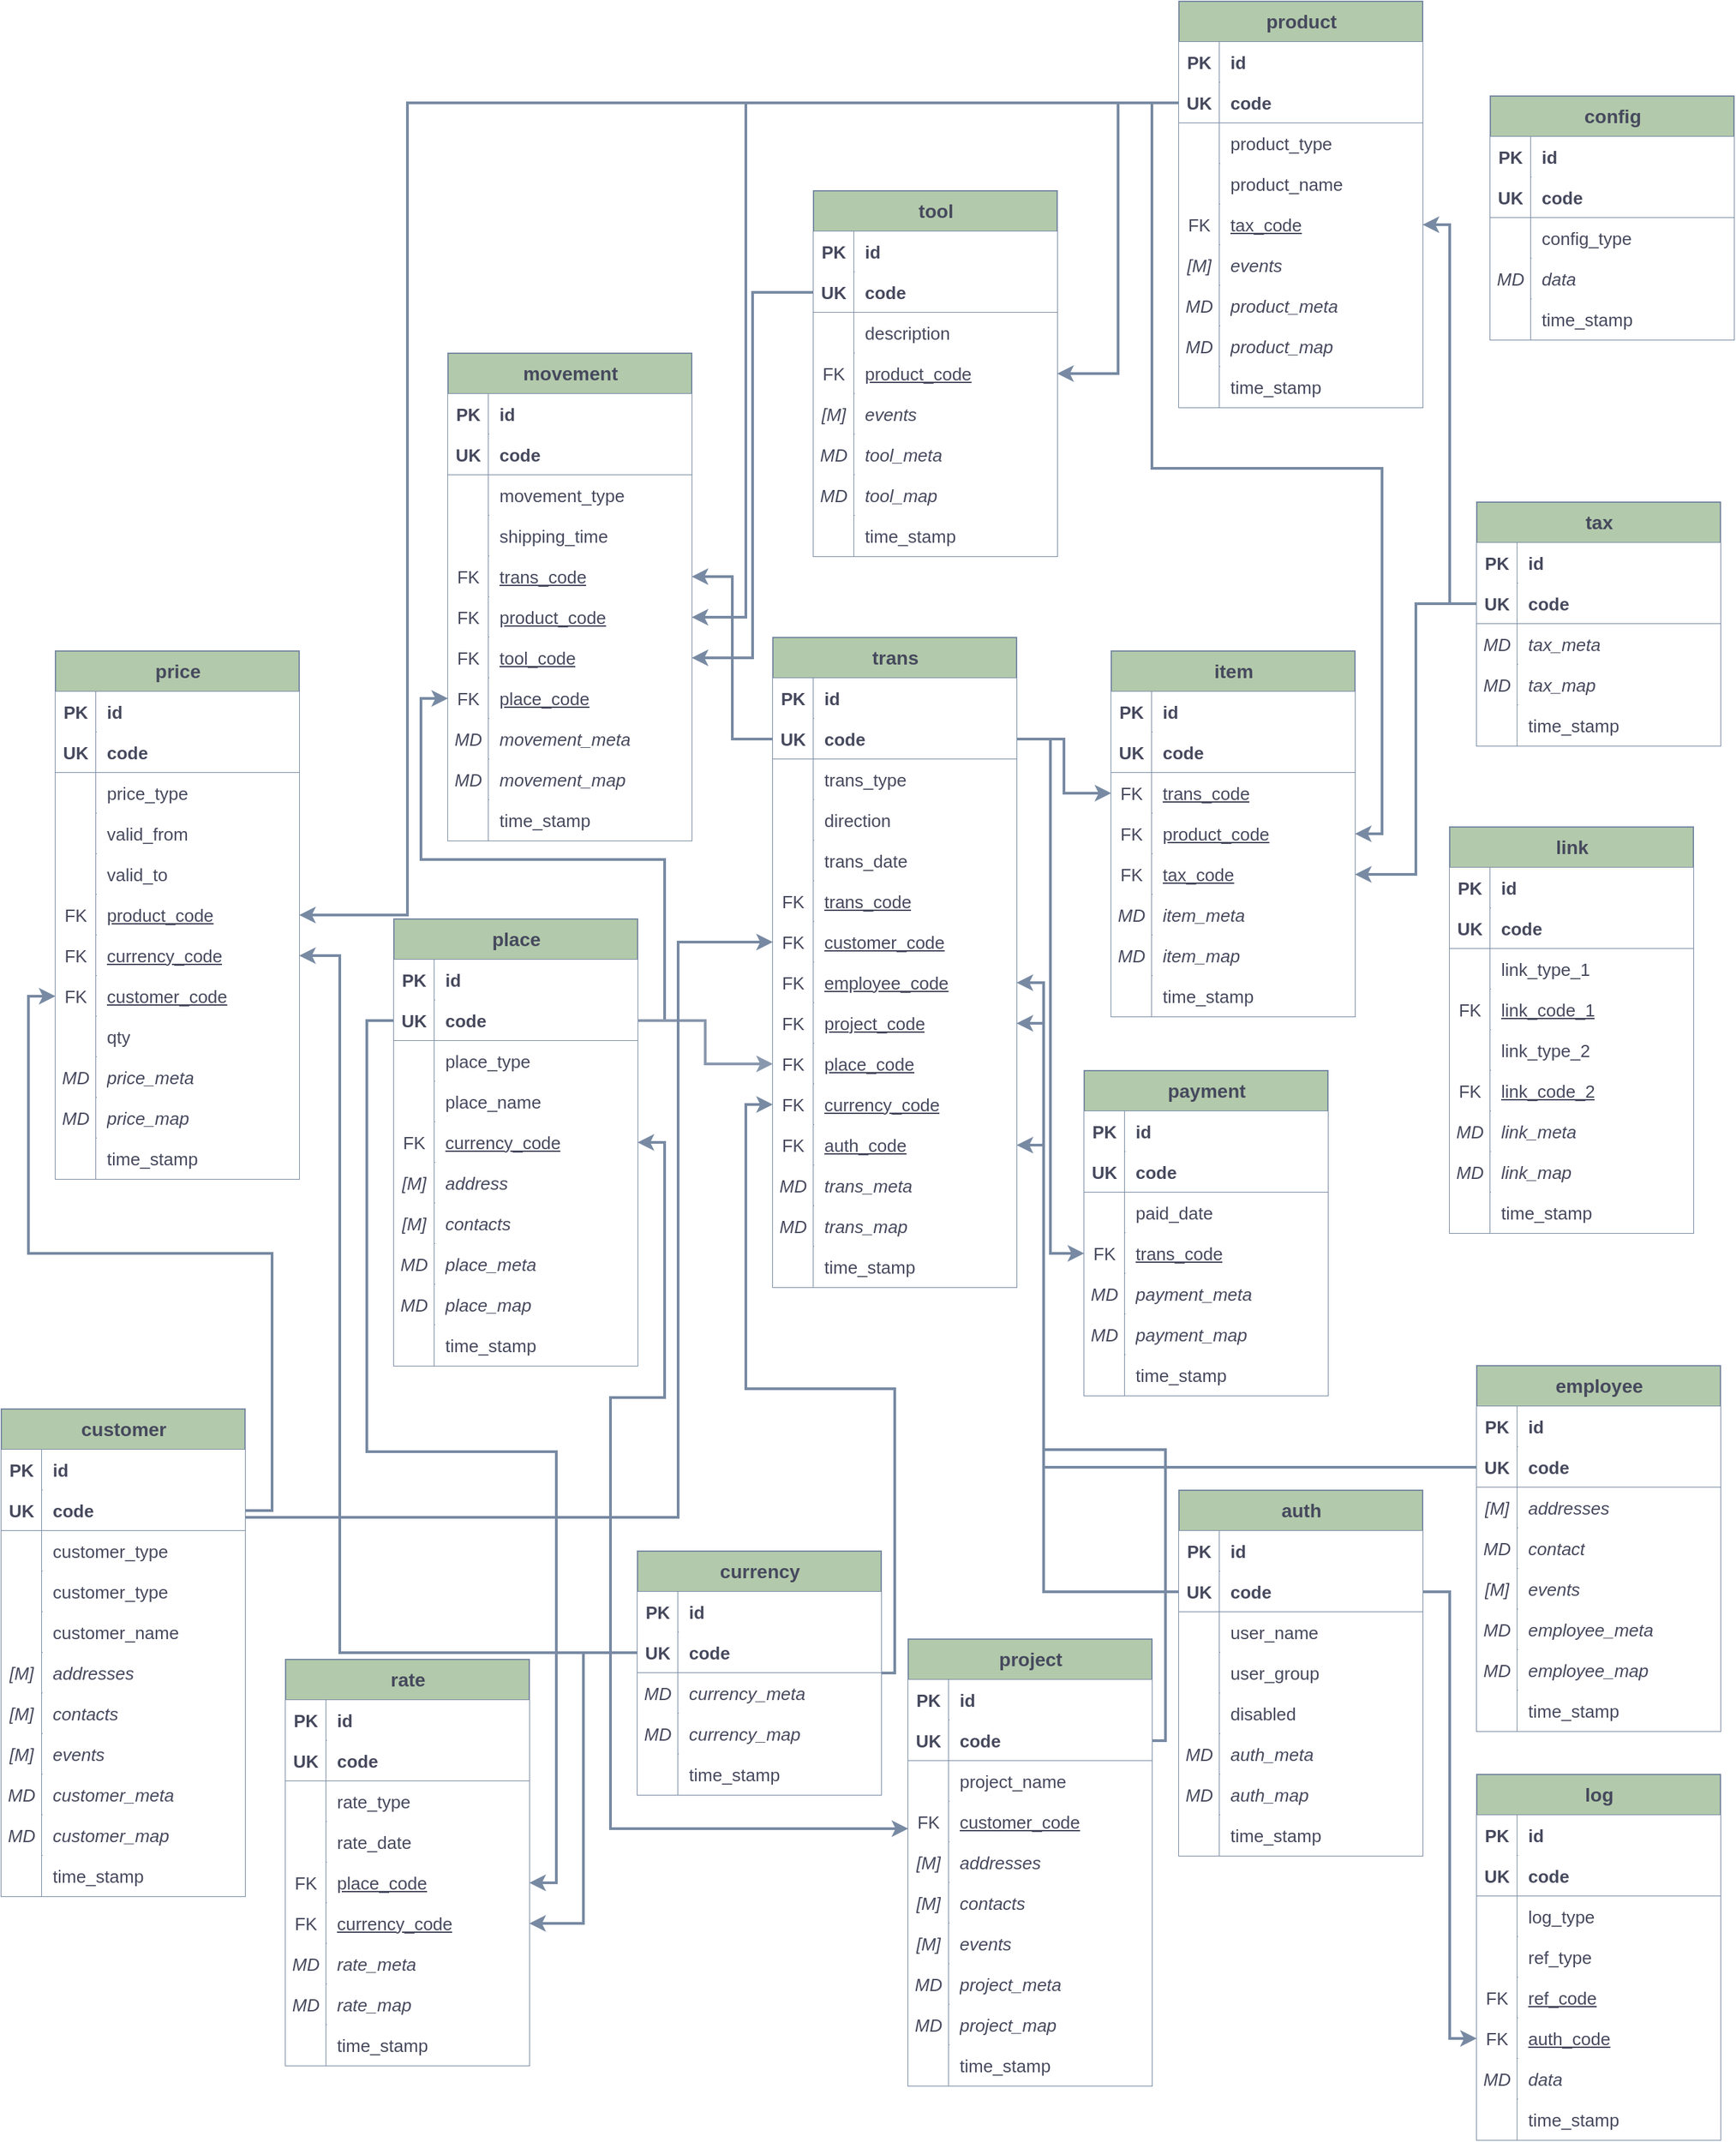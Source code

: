 <mxfile version="26.0.16">
  <diagram name="1 oldal" id="CnIqSFHj1qvfYYlS8RWt">
    <mxGraphModel dx="1871" dy="-469" grid="1" gridSize="10" guides="1" tooltips="1" connect="1" arrows="1" fold="1" page="1" pageScale="1" pageWidth="827" pageHeight="1169" math="0" shadow="0">
      <root>
        <mxCell id="0" />
        <mxCell id="1" parent="0" />
        <mxCell id="Wpy4U-geTH92-0XxTmMu-40" style="edgeStyle=orthogonalEdgeStyle;rounded=0;orthogonalLoop=1;jettySize=auto;html=1;labelBackgroundColor=none;strokeColor=#788AA3;fontColor=default;strokeWidth=2;" parent="1" source="Wpy4U-geTH92-0XxTmMu-2" target="Wpy4U-geTH92-0XxTmMu-57" edge="1">
          <mxGeometry relative="1" as="geometry">
            <mxPoint x="430" y="325" as="targetPoint" />
            <Array as="points">
              <mxPoint x="120" y="2450" />
              <mxPoint x="120" y="2680" />
            </Array>
          </mxGeometry>
        </mxCell>
        <mxCell id="Wpy4U-geTH92-0XxTmMu-1" value="customer" style="shape=table;startSize=30;container=1;collapsible=1;childLayout=tableLayout;fixedRows=1;rowLines=0;fontStyle=1;align=center;resizeLast=1;html=1;labelBackgroundColor=none;fillColor=#B2C9AB;strokeColor=#788AA3;fontColor=#46495D;fontSize=14;rounded=0;" parent="1" vertex="1">
          <mxGeometry x="-330" y="2370" width="180" height="360" as="geometry" />
        </mxCell>
        <mxCell id="Wpy4U-geTH92-0XxTmMu-5" value="" style="shape=tableRow;horizontal=0;startSize=0;swimlaneHead=0;swimlaneBody=0;fillColor=none;collapsible=0;dropTarget=0;points=[[0,0.5],[1,0.5]];portConstraint=eastwest;top=0;left=0;right=0;bottom=0;labelBackgroundColor=none;strokeColor=#788AA3;fontColor=#46495D;rounded=0;" parent="Wpy4U-geTH92-0XxTmMu-1" vertex="1">
          <mxGeometry y="30" width="180" height="30" as="geometry" />
        </mxCell>
        <mxCell id="Wpy4U-geTH92-0XxTmMu-6" value="PK" style="shape=partialRectangle;connectable=0;fillColor=default;top=0;left=0;bottom=0;right=1;editable=1;overflow=hidden;whiteSpace=wrap;html=1;fontStyle=1;labelBackgroundColor=none;strokeColor=#788AA3;fontColor=#46495D;fontSize=13;rounded=0;" parent="Wpy4U-geTH92-0XxTmMu-5" vertex="1">
          <mxGeometry width="30" height="30" as="geometry">
            <mxRectangle width="30" height="30" as="alternateBounds" />
          </mxGeometry>
        </mxCell>
        <mxCell id="Wpy4U-geTH92-0XxTmMu-7" value="id" style="shape=partialRectangle;connectable=0;fillColor=default;top=0;left=0;bottom=0;right=0;align=left;spacingLeft=6;overflow=hidden;whiteSpace=wrap;html=1;fontStyle=1;labelBackgroundColor=none;strokeColor=#788AA3;fontColor=#46495D;fontSize=13;rounded=0;" parent="Wpy4U-geTH92-0XxTmMu-5" vertex="1">
          <mxGeometry x="30" width="150" height="30" as="geometry">
            <mxRectangle width="150" height="30" as="alternateBounds" />
          </mxGeometry>
        </mxCell>
        <mxCell id="Wpy4U-geTH92-0XxTmMu-2" value="" style="shape=tableRow;horizontal=0;startSize=0;swimlaneHead=0;swimlaneBody=0;fillColor=none;collapsible=0;dropTarget=0;points=[[0,0.5],[1,0.5]];portConstraint=eastwest;top=0;left=0;right=0;bottom=1;labelBackgroundColor=none;strokeColor=#788AA3;fontColor=#46495D;rounded=0;" parent="Wpy4U-geTH92-0XxTmMu-1" vertex="1">
          <mxGeometry y="60" width="180" height="30" as="geometry" />
        </mxCell>
        <mxCell id="Wpy4U-geTH92-0XxTmMu-3" value="UK" style="shape=partialRectangle;connectable=0;fillColor=default;top=0;left=0;bottom=1;right=1;fontStyle=1;overflow=hidden;whiteSpace=wrap;html=1;labelBackgroundColor=none;strokeColor=#788AA3;fontColor=#46495D;fontSize=13;rounded=0;" parent="Wpy4U-geTH92-0XxTmMu-2" vertex="1">
          <mxGeometry width="30" height="30" as="geometry">
            <mxRectangle width="30" height="30" as="alternateBounds" />
          </mxGeometry>
        </mxCell>
        <mxCell id="Wpy4U-geTH92-0XxTmMu-4" value="code" style="shape=partialRectangle;connectable=0;fillColor=default;top=0;left=0;bottom=1;right=0;align=left;spacingLeft=6;fontStyle=1;overflow=hidden;whiteSpace=wrap;html=1;labelBackgroundColor=none;strokeColor=#788AA3;fontColor=#46495D;fontSize=13;rounded=0;" parent="Wpy4U-geTH92-0XxTmMu-2" vertex="1">
          <mxGeometry x="30" width="150" height="30" as="geometry">
            <mxRectangle width="150" height="30" as="alternateBounds" />
          </mxGeometry>
        </mxCell>
        <mxCell id="wM363_8jTKErQxgPn_fk-8" value="" style="shape=tableRow;horizontal=0;startSize=0;swimlaneHead=0;swimlaneBody=0;fillColor=none;collapsible=0;dropTarget=0;points=[[0,0.5],[1,0.5]];portConstraint=eastwest;top=0;left=0;right=0;bottom=0;labelBackgroundColor=none;strokeColor=#788AA3;fontColor=#46495D;rounded=0;" vertex="1" parent="Wpy4U-geTH92-0XxTmMu-1">
          <mxGeometry y="90" width="180" height="30" as="geometry" />
        </mxCell>
        <mxCell id="wM363_8jTKErQxgPn_fk-9" value="" style="shape=partialRectangle;connectable=0;fillColor=default;top=0;left=0;bottom=0;right=1;editable=1;overflow=hidden;whiteSpace=wrap;html=1;labelBackgroundColor=none;strokeColor=#788AA3;fontColor=#46495D;fontSize=13;rounded=0;" vertex="1" parent="wM363_8jTKErQxgPn_fk-8">
          <mxGeometry width="30" height="30" as="geometry">
            <mxRectangle width="30" height="30" as="alternateBounds" />
          </mxGeometry>
        </mxCell>
        <mxCell id="wM363_8jTKErQxgPn_fk-10" value="customer_type" style="shape=partialRectangle;connectable=0;fillColor=default;top=0;left=0;bottom=0;right=0;align=left;spacingLeft=6;overflow=hidden;whiteSpace=wrap;html=1;labelBackgroundColor=none;strokeColor=#788AA3;fontColor=#46495D;fontSize=13;rounded=0;" vertex="1" parent="wM363_8jTKErQxgPn_fk-8">
          <mxGeometry x="30" width="150" height="30" as="geometry">
            <mxRectangle width="150" height="30" as="alternateBounds" />
          </mxGeometry>
        </mxCell>
        <mxCell id="Wpy4U-geTH92-0XxTmMu-8" value="" style="shape=tableRow;horizontal=0;startSize=0;swimlaneHead=0;swimlaneBody=0;fillColor=none;collapsible=0;dropTarget=0;points=[[0,0.5],[1,0.5]];portConstraint=eastwest;top=0;left=0;right=0;bottom=0;labelBackgroundColor=none;strokeColor=#788AA3;fontColor=#46495D;rounded=0;" parent="Wpy4U-geTH92-0XxTmMu-1" vertex="1">
          <mxGeometry y="120" width="180" height="30" as="geometry" />
        </mxCell>
        <mxCell id="Wpy4U-geTH92-0XxTmMu-9" value="" style="shape=partialRectangle;connectable=0;fillColor=default;top=0;left=0;bottom=0;right=1;editable=1;overflow=hidden;whiteSpace=wrap;html=1;labelBackgroundColor=none;strokeColor=#788AA3;fontColor=#46495D;fontSize=13;rounded=0;" parent="Wpy4U-geTH92-0XxTmMu-8" vertex="1">
          <mxGeometry width="30" height="30" as="geometry">
            <mxRectangle width="30" height="30" as="alternateBounds" />
          </mxGeometry>
        </mxCell>
        <mxCell id="Wpy4U-geTH92-0XxTmMu-10" value="customer_type" style="shape=partialRectangle;connectable=0;fillColor=default;top=0;left=0;bottom=0;right=0;align=left;spacingLeft=6;overflow=hidden;whiteSpace=wrap;html=1;labelBackgroundColor=none;strokeColor=#788AA3;fontColor=#46495D;fontSize=13;rounded=0;" parent="Wpy4U-geTH92-0XxTmMu-8" vertex="1">
          <mxGeometry x="30" width="150" height="30" as="geometry">
            <mxRectangle width="150" height="30" as="alternateBounds" />
          </mxGeometry>
        </mxCell>
        <mxCell id="Wpy4U-geTH92-0XxTmMu-11" value="" style="shape=tableRow;horizontal=0;startSize=0;swimlaneHead=0;swimlaneBody=0;fillColor=none;collapsible=0;dropTarget=0;points=[[0,0.5],[1,0.5]];portConstraint=eastwest;top=0;left=0;right=0;bottom=0;labelBackgroundColor=none;strokeColor=#788AA3;fontColor=#46495D;rounded=0;" parent="Wpy4U-geTH92-0XxTmMu-1" vertex="1">
          <mxGeometry y="150" width="180" height="30" as="geometry" />
        </mxCell>
        <mxCell id="Wpy4U-geTH92-0XxTmMu-12" value="" style="shape=partialRectangle;connectable=0;fillColor=default;top=0;left=0;bottom=0;right=1;editable=1;overflow=hidden;whiteSpace=wrap;html=1;labelBackgroundColor=none;strokeColor=#788AA3;fontColor=#46495D;fontSize=13;rounded=0;" parent="Wpy4U-geTH92-0XxTmMu-11" vertex="1">
          <mxGeometry width="30" height="30" as="geometry">
            <mxRectangle width="30" height="30" as="alternateBounds" />
          </mxGeometry>
        </mxCell>
        <mxCell id="Wpy4U-geTH92-0XxTmMu-13" value="customer_name" style="shape=partialRectangle;connectable=0;fillColor=default;top=0;left=0;bottom=0;right=0;align=left;spacingLeft=6;overflow=hidden;whiteSpace=wrap;html=1;labelBackgroundColor=none;strokeColor=#788AA3;fontColor=#46495D;fontSize=13;rounded=0;" parent="Wpy4U-geTH92-0XxTmMu-11" vertex="1">
          <mxGeometry x="30" width="150" height="30" as="geometry">
            <mxRectangle width="150" height="30" as="alternateBounds" />
          </mxGeometry>
        </mxCell>
        <mxCell id="Wpy4U-geTH92-0XxTmMu-90" value="" style="shape=tableRow;horizontal=0;startSize=0;swimlaneHead=0;swimlaneBody=0;fillColor=none;collapsible=0;dropTarget=0;points=[[0,0.5],[1,0.5]];portConstraint=eastwest;top=0;left=0;right=0;bottom=0;labelBackgroundColor=none;strokeColor=#788AA3;fontColor=#46495D;rounded=0;" parent="Wpy4U-geTH92-0XxTmMu-1" vertex="1">
          <mxGeometry y="180" width="180" height="30" as="geometry" />
        </mxCell>
        <mxCell id="Wpy4U-geTH92-0XxTmMu-91" value="[M]" style="shape=partialRectangle;connectable=0;fillColor=default;top=0;left=0;bottom=0;right=1;editable=1;overflow=hidden;whiteSpace=wrap;html=1;labelBackgroundColor=none;strokeColor=#788AA3;fontColor=#46495D;fontSize=13;rounded=0;fontStyle=2" parent="Wpy4U-geTH92-0XxTmMu-90" vertex="1">
          <mxGeometry width="30" height="30" as="geometry">
            <mxRectangle width="30" height="30" as="alternateBounds" />
          </mxGeometry>
        </mxCell>
        <mxCell id="Wpy4U-geTH92-0XxTmMu-92" value="addresses" style="shape=partialRectangle;connectable=0;fillColor=default;top=0;left=0;bottom=0;right=0;align=left;spacingLeft=6;overflow=hidden;whiteSpace=wrap;html=1;labelBackgroundColor=none;strokeColor=#788AA3;fontColor=#46495D;fontSize=13;rounded=0;fontStyle=2" parent="Wpy4U-geTH92-0XxTmMu-90" vertex="1">
          <mxGeometry x="30" width="150" height="30" as="geometry">
            <mxRectangle width="150" height="30" as="alternateBounds" />
          </mxGeometry>
        </mxCell>
        <mxCell id="Wpy4U-geTH92-0XxTmMu-93" value="" style="shape=tableRow;horizontal=0;startSize=0;swimlaneHead=0;swimlaneBody=0;fillColor=none;collapsible=0;dropTarget=0;points=[[0,0.5],[1,0.5]];portConstraint=eastwest;top=0;left=0;right=0;bottom=0;labelBackgroundColor=none;strokeColor=#788AA3;fontColor=#46495D;rounded=0;" parent="Wpy4U-geTH92-0XxTmMu-1" vertex="1">
          <mxGeometry y="210" width="180" height="30" as="geometry" />
        </mxCell>
        <mxCell id="Wpy4U-geTH92-0XxTmMu-94" value="[M]" style="shape=partialRectangle;connectable=0;fillColor=default;top=0;left=0;bottom=0;right=1;editable=1;overflow=hidden;whiteSpace=wrap;html=1;labelBackgroundColor=none;strokeColor=#788AA3;fontColor=#46495D;fontSize=13;rounded=0;fontStyle=2" parent="Wpy4U-geTH92-0XxTmMu-93" vertex="1">
          <mxGeometry width="30" height="30" as="geometry">
            <mxRectangle width="30" height="30" as="alternateBounds" />
          </mxGeometry>
        </mxCell>
        <mxCell id="Wpy4U-geTH92-0XxTmMu-95" value="contacts" style="shape=partialRectangle;connectable=0;fillColor=default;top=0;left=0;bottom=0;right=0;align=left;spacingLeft=6;overflow=hidden;whiteSpace=wrap;html=1;labelBackgroundColor=none;strokeColor=#788AA3;fontColor=#46495D;fontSize=13;rounded=0;fontStyle=2" parent="Wpy4U-geTH92-0XxTmMu-93" vertex="1">
          <mxGeometry x="30" width="150" height="30" as="geometry">
            <mxRectangle width="150" height="30" as="alternateBounds" />
          </mxGeometry>
        </mxCell>
        <mxCell id="Wpy4U-geTH92-0XxTmMu-96" value="" style="shape=tableRow;horizontal=0;startSize=0;swimlaneHead=0;swimlaneBody=0;fillColor=none;collapsible=0;dropTarget=0;points=[[0,0.5],[1,0.5]];portConstraint=eastwest;top=0;left=0;right=0;bottom=0;labelBackgroundColor=none;strokeColor=#788AA3;fontColor=#46495D;rounded=0;" parent="Wpy4U-geTH92-0XxTmMu-1" vertex="1">
          <mxGeometry y="240" width="180" height="30" as="geometry" />
        </mxCell>
        <mxCell id="Wpy4U-geTH92-0XxTmMu-97" value="[M]" style="shape=partialRectangle;connectable=0;fillColor=default;top=0;left=0;bottom=0;right=1;editable=1;overflow=hidden;whiteSpace=wrap;html=1;labelBackgroundColor=none;strokeColor=#788AA3;fontColor=#46495D;fontSize=13;rounded=0;fontStyle=2" parent="Wpy4U-geTH92-0XxTmMu-96" vertex="1">
          <mxGeometry width="30" height="30" as="geometry">
            <mxRectangle width="30" height="30" as="alternateBounds" />
          </mxGeometry>
        </mxCell>
        <mxCell id="Wpy4U-geTH92-0XxTmMu-98" value="events" style="shape=partialRectangle;connectable=0;fillColor=default;top=0;left=0;bottom=0;right=0;align=left;spacingLeft=6;overflow=hidden;whiteSpace=wrap;html=1;labelBackgroundColor=none;strokeColor=#788AA3;fontColor=#46495D;fontSize=13;rounded=0;fontStyle=2" parent="Wpy4U-geTH92-0XxTmMu-96" vertex="1">
          <mxGeometry x="30" width="150" height="30" as="geometry">
            <mxRectangle width="150" height="30" as="alternateBounds" />
          </mxGeometry>
        </mxCell>
        <mxCell id="Wpy4U-geTH92-0XxTmMu-99" value="" style="shape=tableRow;horizontal=0;startSize=0;swimlaneHead=0;swimlaneBody=0;fillColor=none;collapsible=0;dropTarget=0;points=[[0,0.5],[1,0.5]];portConstraint=eastwest;top=0;left=0;right=0;bottom=0;labelBackgroundColor=none;strokeColor=#788AA3;fontColor=#46495D;rounded=0;" parent="Wpy4U-geTH92-0XxTmMu-1" vertex="1">
          <mxGeometry y="270" width="180" height="30" as="geometry" />
        </mxCell>
        <mxCell id="Wpy4U-geTH92-0XxTmMu-100" value="MD" style="shape=partialRectangle;connectable=0;fillColor=default;top=0;left=0;bottom=0;right=1;editable=1;overflow=hidden;whiteSpace=wrap;html=1;labelBackgroundColor=none;strokeColor=#788AA3;fontColor=#46495D;fontSize=13;rounded=0;fontStyle=2" parent="Wpy4U-geTH92-0XxTmMu-99" vertex="1">
          <mxGeometry width="30" height="30" as="geometry">
            <mxRectangle width="30" height="30" as="alternateBounds" />
          </mxGeometry>
        </mxCell>
        <mxCell id="Wpy4U-geTH92-0XxTmMu-101" value="customer_meta" style="shape=partialRectangle;connectable=0;fillColor=default;top=0;left=0;bottom=0;right=0;align=left;spacingLeft=6;overflow=hidden;whiteSpace=wrap;html=1;labelBackgroundColor=none;strokeColor=#788AA3;fontColor=#46495D;fontSize=13;rounded=0;fontStyle=2" parent="Wpy4U-geTH92-0XxTmMu-99" vertex="1">
          <mxGeometry x="30" width="150" height="30" as="geometry">
            <mxRectangle width="150" height="30" as="alternateBounds" />
          </mxGeometry>
        </mxCell>
        <mxCell id="Wpy4U-geTH92-0XxTmMu-102" value="" style="shape=tableRow;horizontal=0;startSize=0;swimlaneHead=0;swimlaneBody=0;fillColor=none;collapsible=0;dropTarget=0;points=[[0,0.5],[1,0.5]];portConstraint=eastwest;top=0;left=0;right=0;bottom=0;labelBackgroundColor=none;strokeColor=#788AA3;fontColor=#46495D;rounded=0;" parent="Wpy4U-geTH92-0XxTmMu-1" vertex="1">
          <mxGeometry y="300" width="180" height="30" as="geometry" />
        </mxCell>
        <mxCell id="Wpy4U-geTH92-0XxTmMu-103" value="MD" style="shape=partialRectangle;connectable=0;fillColor=default;top=0;left=0;bottom=0;right=1;editable=1;overflow=hidden;whiteSpace=wrap;html=1;labelBackgroundColor=none;strokeColor=#788AA3;fontColor=#46495D;fontSize=13;rounded=0;fontStyle=2" parent="Wpy4U-geTH92-0XxTmMu-102" vertex="1">
          <mxGeometry width="30" height="30" as="geometry">
            <mxRectangle width="30" height="30" as="alternateBounds" />
          </mxGeometry>
        </mxCell>
        <mxCell id="Wpy4U-geTH92-0XxTmMu-104" value="customer_map" style="shape=partialRectangle;connectable=0;fillColor=default;top=0;left=0;bottom=0;right=0;align=left;spacingLeft=6;overflow=hidden;whiteSpace=wrap;html=1;labelBackgroundColor=none;strokeColor=#788AA3;fontColor=#46495D;fontSize=13;rounded=0;fontStyle=2" parent="Wpy4U-geTH92-0XxTmMu-102" vertex="1">
          <mxGeometry x="30" width="150" height="30" as="geometry">
            <mxRectangle width="150" height="30" as="alternateBounds" />
          </mxGeometry>
        </mxCell>
        <mxCell id="Wpy4U-geTH92-0XxTmMu-105" value="" style="shape=tableRow;horizontal=0;startSize=0;swimlaneHead=0;swimlaneBody=0;fillColor=none;collapsible=0;dropTarget=0;points=[[0,0.5],[1,0.5]];portConstraint=eastwest;top=0;left=0;right=0;bottom=0;labelBackgroundColor=none;strokeColor=#788AA3;fontColor=#46495D;rounded=0;" parent="Wpy4U-geTH92-0XxTmMu-1" vertex="1">
          <mxGeometry y="330" width="180" height="30" as="geometry" />
        </mxCell>
        <mxCell id="Wpy4U-geTH92-0XxTmMu-106" value="" style="shape=partialRectangle;connectable=0;fillColor=default;top=0;left=0;bottom=0;right=1;editable=1;overflow=hidden;whiteSpace=wrap;html=1;labelBackgroundColor=none;strokeColor=#788AA3;fontColor=#46495D;fontSize=13;rounded=0;" parent="Wpy4U-geTH92-0XxTmMu-105" vertex="1">
          <mxGeometry width="30" height="30" as="geometry">
            <mxRectangle width="30" height="30" as="alternateBounds" />
          </mxGeometry>
        </mxCell>
        <mxCell id="Wpy4U-geTH92-0XxTmMu-107" value="time_stamp" style="shape=partialRectangle;connectable=0;fillColor=default;top=0;left=0;bottom=0;right=0;align=left;spacingLeft=6;overflow=hidden;whiteSpace=wrap;html=1;labelBackgroundColor=none;strokeColor=#788AA3;fontColor=#46495D;fontSize=13;rounded=0;" parent="Wpy4U-geTH92-0XxTmMu-105" vertex="1">
          <mxGeometry x="30" width="150" height="30" as="geometry">
            <mxRectangle width="150" height="30" as="alternateBounds" />
          </mxGeometry>
        </mxCell>
        <mxCell id="Wpy4U-geTH92-0XxTmMu-47" value="project" style="shape=table;startSize=30;container=1;collapsible=1;childLayout=tableLayout;fixedRows=1;rowLines=0;fontStyle=1;align=center;resizeLast=1;html=1;labelBackgroundColor=none;fillColor=#B2C9AB;strokeColor=#788AA3;fontColor=#46495D;fontSize=14;rounded=0;" parent="1" vertex="1">
          <mxGeometry x="340" y="2540" width="180" height="330" as="geometry" />
        </mxCell>
        <mxCell id="Wpy4U-geTH92-0XxTmMu-48" value="" style="shape=tableRow;horizontal=0;startSize=0;swimlaneHead=0;swimlaneBody=0;fillColor=none;collapsible=0;dropTarget=0;points=[[0,0.5],[1,0.5]];portConstraint=eastwest;top=0;left=0;right=0;bottom=0;labelBackgroundColor=none;strokeColor=#788AA3;fontColor=#46495D;rounded=0;" parent="Wpy4U-geTH92-0XxTmMu-47" vertex="1">
          <mxGeometry y="30" width="180" height="30" as="geometry" />
        </mxCell>
        <mxCell id="Wpy4U-geTH92-0XxTmMu-49" value="PK" style="shape=partialRectangle;connectable=0;fillColor=default;top=0;left=0;bottom=0;right=1;editable=1;overflow=hidden;whiteSpace=wrap;html=1;fontStyle=1;labelBackgroundColor=none;strokeColor=#788AA3;fontColor=#46495D;fontSize=13;rounded=0;" parent="Wpy4U-geTH92-0XxTmMu-48" vertex="1">
          <mxGeometry width="30" height="30" as="geometry">
            <mxRectangle width="30" height="30" as="alternateBounds" />
          </mxGeometry>
        </mxCell>
        <mxCell id="Wpy4U-geTH92-0XxTmMu-50" value="id" style="shape=partialRectangle;connectable=0;fillColor=default;top=0;left=0;bottom=0;right=0;align=left;spacingLeft=6;overflow=hidden;whiteSpace=wrap;html=1;fontStyle=1;labelBackgroundColor=none;strokeColor=#788AA3;fontColor=#46495D;fontSize=13;rounded=0;" parent="Wpy4U-geTH92-0XxTmMu-48" vertex="1">
          <mxGeometry x="30" width="150" height="30" as="geometry">
            <mxRectangle width="150" height="30" as="alternateBounds" />
          </mxGeometry>
        </mxCell>
        <mxCell id="Wpy4U-geTH92-0XxTmMu-51" value="" style="shape=tableRow;horizontal=0;startSize=0;swimlaneHead=0;swimlaneBody=0;fillColor=none;collapsible=0;dropTarget=0;points=[[0,0.5],[1,0.5]];portConstraint=eastwest;top=0;left=0;right=0;bottom=1;labelBackgroundColor=none;strokeColor=#788AA3;fontColor=#46495D;rounded=0;" parent="Wpy4U-geTH92-0XxTmMu-47" vertex="1">
          <mxGeometry y="60" width="180" height="30" as="geometry" />
        </mxCell>
        <mxCell id="Wpy4U-geTH92-0XxTmMu-52" value="UK" style="shape=partialRectangle;connectable=0;fillColor=default;top=0;left=0;bottom=1;right=1;fontStyle=1;overflow=hidden;whiteSpace=wrap;html=1;labelBackgroundColor=none;strokeColor=#788AA3;fontColor=#46495D;fontSize=13;rounded=0;" parent="Wpy4U-geTH92-0XxTmMu-51" vertex="1">
          <mxGeometry width="30" height="30" as="geometry">
            <mxRectangle width="30" height="30" as="alternateBounds" />
          </mxGeometry>
        </mxCell>
        <mxCell id="Wpy4U-geTH92-0XxTmMu-53" value="code" style="shape=partialRectangle;connectable=0;fillColor=default;top=0;left=0;bottom=1;right=0;align=left;spacingLeft=6;fontStyle=1;overflow=hidden;whiteSpace=wrap;html=1;labelBackgroundColor=none;strokeColor=#788AA3;fontColor=#46495D;fontSize=13;rounded=0;" parent="Wpy4U-geTH92-0XxTmMu-51" vertex="1">
          <mxGeometry x="30" width="150" height="30" as="geometry">
            <mxRectangle width="150" height="30" as="alternateBounds" />
          </mxGeometry>
        </mxCell>
        <mxCell id="Wpy4U-geTH92-0XxTmMu-54" value="" style="shape=tableRow;horizontal=0;startSize=0;swimlaneHead=0;swimlaneBody=0;fillColor=none;collapsible=0;dropTarget=0;points=[[0,0.5],[1,0.5]];portConstraint=eastwest;top=0;left=0;right=0;bottom=0;labelBackgroundColor=none;strokeColor=#788AA3;fontColor=#46495D;rounded=0;" parent="Wpy4U-geTH92-0XxTmMu-47" vertex="1">
          <mxGeometry y="90" width="180" height="30" as="geometry" />
        </mxCell>
        <mxCell id="Wpy4U-geTH92-0XxTmMu-55" value="" style="shape=partialRectangle;connectable=0;fillColor=default;top=0;left=0;bottom=0;right=1;editable=1;overflow=hidden;whiteSpace=wrap;html=1;labelBackgroundColor=none;strokeColor=#788AA3;fontColor=#46495D;fontSize=13;rounded=0;" parent="Wpy4U-geTH92-0XxTmMu-54" vertex="1">
          <mxGeometry width="30" height="30" as="geometry">
            <mxRectangle width="30" height="30" as="alternateBounds" />
          </mxGeometry>
        </mxCell>
        <mxCell id="Wpy4U-geTH92-0XxTmMu-56" value="project_name" style="shape=partialRectangle;connectable=0;fillColor=default;top=0;left=0;bottom=0;right=0;align=left;spacingLeft=6;overflow=hidden;whiteSpace=wrap;html=1;labelBackgroundColor=none;strokeColor=#788AA3;fontColor=#46495D;fontSize=13;rounded=0;" parent="Wpy4U-geTH92-0XxTmMu-54" vertex="1">
          <mxGeometry x="30" width="150" height="30" as="geometry">
            <mxRectangle width="150" height="30" as="alternateBounds" />
          </mxGeometry>
        </mxCell>
        <mxCell id="Wpy4U-geTH92-0XxTmMu-57" value="" style="shape=tableRow;horizontal=0;startSize=0;swimlaneHead=0;swimlaneBody=0;fillColor=none;collapsible=0;dropTarget=0;points=[[0,0.5],[1,0.5]];portConstraint=eastwest;top=0;left=0;right=0;bottom=0;labelBackgroundColor=none;strokeColor=#788AA3;fontColor=#46495D;rounded=0;" parent="Wpy4U-geTH92-0XxTmMu-47" vertex="1">
          <mxGeometry y="120" width="180" height="30" as="geometry" />
        </mxCell>
        <mxCell id="Wpy4U-geTH92-0XxTmMu-58" value="FK" style="shape=partialRectangle;connectable=0;fillColor=default;top=0;left=0;bottom=0;right=1;editable=1;overflow=hidden;whiteSpace=wrap;html=1;labelBackgroundColor=none;strokeColor=#788AA3;fontColor=#46495D;fontSize=13;rounded=0;" parent="Wpy4U-geTH92-0XxTmMu-57" vertex="1">
          <mxGeometry width="30" height="30" as="geometry">
            <mxRectangle width="30" height="30" as="alternateBounds" />
          </mxGeometry>
        </mxCell>
        <mxCell id="Wpy4U-geTH92-0XxTmMu-59" value="customer_code" style="shape=partialRectangle;connectable=0;fillColor=default;top=0;left=0;bottom=0;right=0;align=left;spacingLeft=6;overflow=hidden;whiteSpace=wrap;html=1;labelBackgroundColor=none;strokeColor=#788AA3;fontColor=#46495D;fontSize=13;rounded=0;fontStyle=4" parent="Wpy4U-geTH92-0XxTmMu-57" vertex="1">
          <mxGeometry x="30" width="150" height="30" as="geometry">
            <mxRectangle width="150" height="30" as="alternateBounds" />
          </mxGeometry>
        </mxCell>
        <mxCell id="Wpy4U-geTH92-0XxTmMu-60" value="" style="shape=tableRow;horizontal=0;startSize=0;swimlaneHead=0;swimlaneBody=0;fillColor=none;collapsible=0;dropTarget=0;points=[[0,0.5],[1,0.5]];portConstraint=eastwest;top=0;left=0;right=0;bottom=0;labelBackgroundColor=none;strokeColor=#788AA3;fontColor=#46495D;rounded=0;" parent="Wpy4U-geTH92-0XxTmMu-47" vertex="1">
          <mxGeometry y="150" width="180" height="30" as="geometry" />
        </mxCell>
        <mxCell id="Wpy4U-geTH92-0XxTmMu-61" value="[M]" style="shape=partialRectangle;connectable=0;fillColor=default;top=0;left=0;bottom=0;right=1;editable=1;overflow=hidden;whiteSpace=wrap;html=1;labelBackgroundColor=none;strokeColor=#788AA3;fontColor=#46495D;fontSize=13;rounded=0;fontStyle=2" parent="Wpy4U-geTH92-0XxTmMu-60" vertex="1">
          <mxGeometry width="30" height="30" as="geometry">
            <mxRectangle width="30" height="30" as="alternateBounds" />
          </mxGeometry>
        </mxCell>
        <mxCell id="Wpy4U-geTH92-0XxTmMu-62" value="addresses" style="shape=partialRectangle;connectable=0;fillColor=default;top=0;left=0;bottom=0;right=0;align=left;spacingLeft=6;overflow=hidden;whiteSpace=wrap;html=1;labelBackgroundColor=none;strokeColor=#788AA3;fontColor=#46495D;fontSize=13;rounded=0;fontStyle=2" parent="Wpy4U-geTH92-0XxTmMu-60" vertex="1">
          <mxGeometry x="30" width="150" height="30" as="geometry">
            <mxRectangle width="150" height="30" as="alternateBounds" />
          </mxGeometry>
        </mxCell>
        <mxCell id="Wpy4U-geTH92-0XxTmMu-63" value="" style="shape=tableRow;horizontal=0;startSize=0;swimlaneHead=0;swimlaneBody=0;fillColor=none;collapsible=0;dropTarget=0;points=[[0,0.5],[1,0.5]];portConstraint=eastwest;top=0;left=0;right=0;bottom=0;labelBackgroundColor=none;strokeColor=#788AA3;fontColor=#46495D;rounded=0;" parent="Wpy4U-geTH92-0XxTmMu-47" vertex="1">
          <mxGeometry y="180" width="180" height="30" as="geometry" />
        </mxCell>
        <mxCell id="Wpy4U-geTH92-0XxTmMu-64" value="[M]" style="shape=partialRectangle;connectable=0;fillColor=default;top=0;left=0;bottom=0;right=1;editable=1;overflow=hidden;whiteSpace=wrap;html=1;labelBackgroundColor=none;strokeColor=#788AA3;fontColor=#46495D;fontSize=13;rounded=0;fontStyle=2" parent="Wpy4U-geTH92-0XxTmMu-63" vertex="1">
          <mxGeometry width="30" height="30" as="geometry">
            <mxRectangle width="30" height="30" as="alternateBounds" />
          </mxGeometry>
        </mxCell>
        <mxCell id="Wpy4U-geTH92-0XxTmMu-65" value="contacts" style="shape=partialRectangle;connectable=0;fillColor=default;top=0;left=0;bottom=0;right=0;align=left;spacingLeft=6;overflow=hidden;whiteSpace=wrap;html=1;labelBackgroundColor=none;strokeColor=#788AA3;fontColor=#46495D;fontSize=13;rounded=0;fontStyle=2" parent="Wpy4U-geTH92-0XxTmMu-63" vertex="1">
          <mxGeometry x="30" width="150" height="30" as="geometry">
            <mxRectangle width="150" height="30" as="alternateBounds" />
          </mxGeometry>
        </mxCell>
        <mxCell id="Wpy4U-geTH92-0XxTmMu-66" value="" style="shape=tableRow;horizontal=0;startSize=0;swimlaneHead=0;swimlaneBody=0;fillColor=none;collapsible=0;dropTarget=0;points=[[0,0.5],[1,0.5]];portConstraint=eastwest;top=0;left=0;right=0;bottom=0;labelBackgroundColor=none;strokeColor=#788AA3;fontColor=#46495D;rounded=0;" parent="Wpy4U-geTH92-0XxTmMu-47" vertex="1">
          <mxGeometry y="210" width="180" height="30" as="geometry" />
        </mxCell>
        <mxCell id="Wpy4U-geTH92-0XxTmMu-67" value="[M]" style="shape=partialRectangle;connectable=0;fillColor=default;top=0;left=0;bottom=0;right=1;editable=1;overflow=hidden;whiteSpace=wrap;html=1;labelBackgroundColor=none;strokeColor=#788AA3;fontColor=#46495D;fontSize=13;rounded=0;fontStyle=2" parent="Wpy4U-geTH92-0XxTmMu-66" vertex="1">
          <mxGeometry width="30" height="30" as="geometry">
            <mxRectangle width="30" height="30" as="alternateBounds" />
          </mxGeometry>
        </mxCell>
        <mxCell id="Wpy4U-geTH92-0XxTmMu-68" value="events" style="shape=partialRectangle;connectable=0;fillColor=default;top=0;left=0;bottom=0;right=0;align=left;spacingLeft=6;overflow=hidden;whiteSpace=wrap;html=1;labelBackgroundColor=none;strokeColor=#788AA3;fontColor=#46495D;fontSize=13;rounded=0;fontStyle=2" parent="Wpy4U-geTH92-0XxTmMu-66" vertex="1">
          <mxGeometry x="30" width="150" height="30" as="geometry">
            <mxRectangle width="150" height="30" as="alternateBounds" />
          </mxGeometry>
        </mxCell>
        <mxCell id="Wpy4U-geTH92-0XxTmMu-69" value="" style="shape=tableRow;horizontal=0;startSize=0;swimlaneHead=0;swimlaneBody=0;fillColor=none;collapsible=0;dropTarget=0;points=[[0,0.5],[1,0.5]];portConstraint=eastwest;top=0;left=0;right=0;bottom=0;labelBackgroundColor=none;strokeColor=#788AA3;fontColor=#46495D;rounded=0;" parent="Wpy4U-geTH92-0XxTmMu-47" vertex="1">
          <mxGeometry y="240" width="180" height="30" as="geometry" />
        </mxCell>
        <mxCell id="Wpy4U-geTH92-0XxTmMu-70" value="MD" style="shape=partialRectangle;connectable=0;fillColor=default;top=0;left=0;bottom=0;right=1;editable=1;overflow=hidden;whiteSpace=wrap;html=1;labelBackgroundColor=none;strokeColor=#788AA3;fontColor=#46495D;fontSize=13;rounded=0;fontStyle=2" parent="Wpy4U-geTH92-0XxTmMu-69" vertex="1">
          <mxGeometry width="30" height="30" as="geometry">
            <mxRectangle width="30" height="30" as="alternateBounds" />
          </mxGeometry>
        </mxCell>
        <mxCell id="Wpy4U-geTH92-0XxTmMu-71" value="project_meta" style="shape=partialRectangle;connectable=0;fillColor=default;top=0;left=0;bottom=0;right=0;align=left;spacingLeft=6;overflow=hidden;whiteSpace=wrap;html=1;labelBackgroundColor=none;strokeColor=#788AA3;fontColor=#46495D;fontSize=13;rounded=0;fontStyle=2" parent="Wpy4U-geTH92-0XxTmMu-69" vertex="1">
          <mxGeometry x="30" width="150" height="30" as="geometry">
            <mxRectangle width="150" height="30" as="alternateBounds" />
          </mxGeometry>
        </mxCell>
        <mxCell id="Wpy4U-geTH92-0XxTmMu-72" value="" style="shape=tableRow;horizontal=0;startSize=0;swimlaneHead=0;swimlaneBody=0;fillColor=none;collapsible=0;dropTarget=0;points=[[0,0.5],[1,0.5]];portConstraint=eastwest;top=0;left=0;right=0;bottom=0;labelBackgroundColor=none;strokeColor=#788AA3;fontColor=#46495D;rounded=0;" parent="Wpy4U-geTH92-0XxTmMu-47" vertex="1">
          <mxGeometry y="270" width="180" height="30" as="geometry" />
        </mxCell>
        <mxCell id="Wpy4U-geTH92-0XxTmMu-73" value="MD" style="shape=partialRectangle;connectable=0;fillColor=default;top=0;left=0;bottom=0;right=1;editable=1;overflow=hidden;whiteSpace=wrap;html=1;labelBackgroundColor=none;strokeColor=#788AA3;fontColor=#46495D;fontSize=13;rounded=0;fontStyle=2" parent="Wpy4U-geTH92-0XxTmMu-72" vertex="1">
          <mxGeometry width="30" height="30" as="geometry">
            <mxRectangle width="30" height="30" as="alternateBounds" />
          </mxGeometry>
        </mxCell>
        <mxCell id="Wpy4U-geTH92-0XxTmMu-74" value="project_map" style="shape=partialRectangle;connectable=0;fillColor=default;top=0;left=0;bottom=0;right=0;align=left;spacingLeft=6;overflow=hidden;whiteSpace=wrap;html=1;labelBackgroundColor=none;strokeColor=#788AA3;fontColor=#46495D;fontSize=13;rounded=0;fontStyle=2" parent="Wpy4U-geTH92-0XxTmMu-72" vertex="1">
          <mxGeometry x="30" width="150" height="30" as="geometry">
            <mxRectangle width="150" height="30" as="alternateBounds" />
          </mxGeometry>
        </mxCell>
        <mxCell id="Wpy4U-geTH92-0XxTmMu-75" value="" style="shape=tableRow;horizontal=0;startSize=0;swimlaneHead=0;swimlaneBody=0;fillColor=none;collapsible=0;dropTarget=0;points=[[0,0.5],[1,0.5]];portConstraint=eastwest;top=0;left=0;right=0;bottom=0;labelBackgroundColor=none;strokeColor=#788AA3;fontColor=#46495D;rounded=0;" parent="Wpy4U-geTH92-0XxTmMu-47" vertex="1">
          <mxGeometry y="300" width="180" height="30" as="geometry" />
        </mxCell>
        <mxCell id="Wpy4U-geTH92-0XxTmMu-76" value="" style="shape=partialRectangle;connectable=0;fillColor=default;top=0;left=0;bottom=0;right=1;editable=1;overflow=hidden;whiteSpace=wrap;html=1;labelBackgroundColor=none;strokeColor=#788AA3;fontColor=#46495D;fontSize=13;rounded=0;fontStyle=0" parent="Wpy4U-geTH92-0XxTmMu-75" vertex="1">
          <mxGeometry width="30" height="30" as="geometry">
            <mxRectangle width="30" height="30" as="alternateBounds" />
          </mxGeometry>
        </mxCell>
        <mxCell id="Wpy4U-geTH92-0XxTmMu-77" value="time_stamp" style="shape=partialRectangle;connectable=0;fillColor=default;top=0;left=0;bottom=0;right=0;align=left;spacingLeft=6;overflow=hidden;whiteSpace=wrap;html=1;labelBackgroundColor=none;strokeColor=#788AA3;fontColor=#46495D;fontSize=13;rounded=0;fontStyle=0" parent="Wpy4U-geTH92-0XxTmMu-75" vertex="1">
          <mxGeometry x="30" width="150" height="30" as="geometry">
            <mxRectangle width="150" height="30" as="alternateBounds" />
          </mxGeometry>
        </mxCell>
        <mxCell id="Wpy4U-geTH92-0XxTmMu-108" value="auth" style="shape=table;startSize=30;container=1;collapsible=1;childLayout=tableLayout;fixedRows=1;rowLines=0;fontStyle=1;align=center;resizeLast=1;html=1;labelBackgroundColor=none;fillColor=#B2C9AB;strokeColor=#788AA3;fontColor=#46495D;fontSize=14;rounded=0;" parent="1" vertex="1">
          <mxGeometry x="540" y="2430" width="180" height="270" as="geometry" />
        </mxCell>
        <mxCell id="Wpy4U-geTH92-0XxTmMu-109" value="" style="shape=tableRow;horizontal=0;startSize=0;swimlaneHead=0;swimlaneBody=0;fillColor=none;collapsible=0;dropTarget=0;points=[[0,0.5],[1,0.5]];portConstraint=eastwest;top=0;left=0;right=0;bottom=0;labelBackgroundColor=none;strokeColor=#788AA3;fontColor=#46495D;rounded=0;" parent="Wpy4U-geTH92-0XxTmMu-108" vertex="1">
          <mxGeometry y="30" width="180" height="30" as="geometry" />
        </mxCell>
        <mxCell id="Wpy4U-geTH92-0XxTmMu-110" value="PK" style="shape=partialRectangle;connectable=0;fillColor=default;top=0;left=0;bottom=0;right=1;editable=1;overflow=hidden;whiteSpace=wrap;html=1;fontStyle=1;labelBackgroundColor=none;strokeColor=#788AA3;fontColor=#46495D;fontSize=13;rounded=0;" parent="Wpy4U-geTH92-0XxTmMu-109" vertex="1">
          <mxGeometry width="30" height="30" as="geometry">
            <mxRectangle width="30" height="30" as="alternateBounds" />
          </mxGeometry>
        </mxCell>
        <mxCell id="Wpy4U-geTH92-0XxTmMu-111" value="id" style="shape=partialRectangle;connectable=0;fillColor=default;top=0;left=0;bottom=0;right=0;align=left;spacingLeft=6;overflow=hidden;whiteSpace=wrap;html=1;fontStyle=1;labelBackgroundColor=none;strokeColor=#788AA3;fontColor=#46495D;fontSize=13;rounded=0;" parent="Wpy4U-geTH92-0XxTmMu-109" vertex="1">
          <mxGeometry x="30" width="150" height="30" as="geometry">
            <mxRectangle width="150" height="30" as="alternateBounds" />
          </mxGeometry>
        </mxCell>
        <mxCell id="Wpy4U-geTH92-0XxTmMu-112" value="" style="shape=tableRow;horizontal=0;startSize=0;swimlaneHead=0;swimlaneBody=0;fillColor=none;collapsible=0;dropTarget=0;points=[[0,0.5],[1,0.5]];portConstraint=eastwest;top=0;left=0;right=0;bottom=1;labelBackgroundColor=none;strokeColor=#788AA3;fontColor=#46495D;rounded=0;" parent="Wpy4U-geTH92-0XxTmMu-108" vertex="1">
          <mxGeometry y="60" width="180" height="30" as="geometry" />
        </mxCell>
        <mxCell id="Wpy4U-geTH92-0XxTmMu-113" value="UK" style="shape=partialRectangle;connectable=0;fillColor=default;top=0;left=0;bottom=1;right=1;fontStyle=1;overflow=hidden;whiteSpace=wrap;html=1;labelBackgroundColor=none;strokeColor=#788AA3;fontColor=#46495D;fontSize=13;rounded=0;" parent="Wpy4U-geTH92-0XxTmMu-112" vertex="1">
          <mxGeometry width="30" height="30" as="geometry">
            <mxRectangle width="30" height="30" as="alternateBounds" />
          </mxGeometry>
        </mxCell>
        <mxCell id="Wpy4U-geTH92-0XxTmMu-114" value="code" style="shape=partialRectangle;connectable=0;fillColor=default;top=0;left=0;bottom=1;right=0;align=left;spacingLeft=6;fontStyle=1;overflow=hidden;whiteSpace=wrap;html=1;labelBackgroundColor=none;strokeColor=#788AA3;fontColor=#46495D;fontSize=13;rounded=0;" parent="Wpy4U-geTH92-0XxTmMu-112" vertex="1">
          <mxGeometry x="30" width="150" height="30" as="geometry">
            <mxRectangle width="150" height="30" as="alternateBounds" />
          </mxGeometry>
        </mxCell>
        <mxCell id="Wpy4U-geTH92-0XxTmMu-115" value="" style="shape=tableRow;horizontal=0;startSize=0;swimlaneHead=0;swimlaneBody=0;fillColor=none;collapsible=0;dropTarget=0;points=[[0,0.5],[1,0.5]];portConstraint=eastwest;top=0;left=0;right=0;bottom=0;labelBackgroundColor=none;strokeColor=#788AA3;fontColor=#46495D;rounded=0;" parent="Wpy4U-geTH92-0XxTmMu-108" vertex="1">
          <mxGeometry y="90" width="180" height="30" as="geometry" />
        </mxCell>
        <mxCell id="Wpy4U-geTH92-0XxTmMu-116" value="" style="shape=partialRectangle;connectable=0;fillColor=default;top=0;left=0;bottom=0;right=1;editable=1;overflow=hidden;whiteSpace=wrap;html=1;labelBackgroundColor=none;strokeColor=#788AA3;fontColor=#46495D;fontSize=13;rounded=0;" parent="Wpy4U-geTH92-0XxTmMu-115" vertex="1">
          <mxGeometry width="30" height="30" as="geometry">
            <mxRectangle width="30" height="30" as="alternateBounds" />
          </mxGeometry>
        </mxCell>
        <mxCell id="Wpy4U-geTH92-0XxTmMu-117" value="user_name" style="shape=partialRectangle;connectable=0;fillColor=default;top=0;left=0;bottom=0;right=0;align=left;spacingLeft=6;overflow=hidden;whiteSpace=wrap;html=1;labelBackgroundColor=none;strokeColor=#788AA3;fontColor=#46495D;fontSize=13;rounded=0;" parent="Wpy4U-geTH92-0XxTmMu-115" vertex="1">
          <mxGeometry x="30" width="150" height="30" as="geometry">
            <mxRectangle width="150" height="30" as="alternateBounds" />
          </mxGeometry>
        </mxCell>
        <mxCell id="Wpy4U-geTH92-0XxTmMu-118" value="" style="shape=tableRow;horizontal=0;startSize=0;swimlaneHead=0;swimlaneBody=0;fillColor=none;collapsible=0;dropTarget=0;points=[[0,0.5],[1,0.5]];portConstraint=eastwest;top=0;left=0;right=0;bottom=0;labelBackgroundColor=none;strokeColor=#788AA3;fontColor=#46495D;rounded=0;" parent="Wpy4U-geTH92-0XxTmMu-108" vertex="1">
          <mxGeometry y="120" width="180" height="30" as="geometry" />
        </mxCell>
        <mxCell id="Wpy4U-geTH92-0XxTmMu-119" value="" style="shape=partialRectangle;connectable=0;fillColor=default;top=0;left=0;bottom=0;right=1;editable=1;overflow=hidden;whiteSpace=wrap;html=1;labelBackgroundColor=none;strokeColor=#788AA3;fontColor=#46495D;fontSize=13;rounded=0;" parent="Wpy4U-geTH92-0XxTmMu-118" vertex="1">
          <mxGeometry width="30" height="30" as="geometry">
            <mxRectangle width="30" height="30" as="alternateBounds" />
          </mxGeometry>
        </mxCell>
        <mxCell id="Wpy4U-geTH92-0XxTmMu-120" value="user_group" style="shape=partialRectangle;connectable=0;fillColor=default;top=0;left=0;bottom=0;right=0;align=left;spacingLeft=6;overflow=hidden;whiteSpace=wrap;html=1;labelBackgroundColor=none;strokeColor=#788AA3;fontColor=#46495D;fontSize=13;rounded=0;" parent="Wpy4U-geTH92-0XxTmMu-118" vertex="1">
          <mxGeometry x="30" width="150" height="30" as="geometry">
            <mxRectangle width="150" height="30" as="alternateBounds" />
          </mxGeometry>
        </mxCell>
        <mxCell id="Wpy4U-geTH92-0XxTmMu-121" value="" style="shape=tableRow;horizontal=0;startSize=0;swimlaneHead=0;swimlaneBody=0;fillColor=none;collapsible=0;dropTarget=0;points=[[0,0.5],[1,0.5]];portConstraint=eastwest;top=0;left=0;right=0;bottom=0;labelBackgroundColor=none;strokeColor=#788AA3;fontColor=#46495D;rounded=0;" parent="Wpy4U-geTH92-0XxTmMu-108" vertex="1">
          <mxGeometry y="150" width="180" height="30" as="geometry" />
        </mxCell>
        <mxCell id="Wpy4U-geTH92-0XxTmMu-122" value="" style="shape=partialRectangle;connectable=0;fillColor=default;top=0;left=0;bottom=0;right=1;editable=1;overflow=hidden;whiteSpace=wrap;html=1;labelBackgroundColor=none;strokeColor=#788AA3;fontColor=#46495D;fontSize=13;rounded=0;fontStyle=0" parent="Wpy4U-geTH92-0XxTmMu-121" vertex="1">
          <mxGeometry width="30" height="30" as="geometry">
            <mxRectangle width="30" height="30" as="alternateBounds" />
          </mxGeometry>
        </mxCell>
        <mxCell id="Wpy4U-geTH92-0XxTmMu-123" value="disabled" style="shape=partialRectangle;connectable=0;fillColor=default;top=0;left=0;bottom=0;right=0;align=left;spacingLeft=6;overflow=hidden;whiteSpace=wrap;html=1;labelBackgroundColor=none;strokeColor=#788AA3;fontColor=#46495D;fontSize=13;rounded=0;fontStyle=0" parent="Wpy4U-geTH92-0XxTmMu-121" vertex="1">
          <mxGeometry x="30" width="150" height="30" as="geometry">
            <mxRectangle width="150" height="30" as="alternateBounds" />
          </mxGeometry>
        </mxCell>
        <mxCell id="Wpy4U-geTH92-0XxTmMu-124" value="" style="shape=tableRow;horizontal=0;startSize=0;swimlaneHead=0;swimlaneBody=0;fillColor=none;collapsible=0;dropTarget=0;points=[[0,0.5],[1,0.5]];portConstraint=eastwest;top=0;left=0;right=0;bottom=0;labelBackgroundColor=none;strokeColor=#788AA3;fontColor=#46495D;rounded=0;" parent="Wpy4U-geTH92-0XxTmMu-108" vertex="1">
          <mxGeometry y="180" width="180" height="30" as="geometry" />
        </mxCell>
        <mxCell id="Wpy4U-geTH92-0XxTmMu-125" value="MD" style="shape=partialRectangle;connectable=0;fillColor=default;top=0;left=0;bottom=0;right=1;editable=1;overflow=hidden;whiteSpace=wrap;html=1;labelBackgroundColor=none;strokeColor=#788AA3;fontColor=#46495D;fontSize=13;rounded=0;fontStyle=2" parent="Wpy4U-geTH92-0XxTmMu-124" vertex="1">
          <mxGeometry width="30" height="30" as="geometry">
            <mxRectangle width="30" height="30" as="alternateBounds" />
          </mxGeometry>
        </mxCell>
        <mxCell id="Wpy4U-geTH92-0XxTmMu-126" value="auth_meta" style="shape=partialRectangle;connectable=0;fillColor=default;top=0;left=0;bottom=0;right=0;align=left;spacingLeft=6;overflow=hidden;whiteSpace=wrap;html=1;labelBackgroundColor=none;strokeColor=#788AA3;fontColor=#46495D;fontSize=13;rounded=0;fontStyle=2" parent="Wpy4U-geTH92-0XxTmMu-124" vertex="1">
          <mxGeometry x="30" width="150" height="30" as="geometry">
            <mxRectangle width="150" height="30" as="alternateBounds" />
          </mxGeometry>
        </mxCell>
        <mxCell id="Wpy4U-geTH92-0XxTmMu-127" value="" style="shape=tableRow;horizontal=0;startSize=0;swimlaneHead=0;swimlaneBody=0;fillColor=none;collapsible=0;dropTarget=0;points=[[0,0.5],[1,0.5]];portConstraint=eastwest;top=0;left=0;right=0;bottom=0;labelBackgroundColor=none;strokeColor=#788AA3;fontColor=#46495D;rounded=0;" parent="Wpy4U-geTH92-0XxTmMu-108" vertex="1">
          <mxGeometry y="210" width="180" height="30" as="geometry" />
        </mxCell>
        <mxCell id="Wpy4U-geTH92-0XxTmMu-128" value="MD" style="shape=partialRectangle;connectable=0;fillColor=default;top=0;left=0;bottom=0;right=1;editable=1;overflow=hidden;whiteSpace=wrap;html=1;labelBackgroundColor=none;strokeColor=#788AA3;fontColor=#46495D;fontSize=13;rounded=0;fontStyle=2" parent="Wpy4U-geTH92-0XxTmMu-127" vertex="1">
          <mxGeometry width="30" height="30" as="geometry">
            <mxRectangle width="30" height="30" as="alternateBounds" />
          </mxGeometry>
        </mxCell>
        <mxCell id="Wpy4U-geTH92-0XxTmMu-129" value="auth_map" style="shape=partialRectangle;connectable=0;fillColor=default;top=0;left=0;bottom=0;right=0;align=left;spacingLeft=6;overflow=hidden;whiteSpace=wrap;html=1;labelBackgroundColor=none;strokeColor=#788AA3;fontColor=#46495D;fontSize=13;rounded=0;fontStyle=2" parent="Wpy4U-geTH92-0XxTmMu-127" vertex="1">
          <mxGeometry x="30" width="150" height="30" as="geometry">
            <mxRectangle width="150" height="30" as="alternateBounds" />
          </mxGeometry>
        </mxCell>
        <mxCell id="Wpy4U-geTH92-0XxTmMu-130" value="" style="shape=tableRow;horizontal=0;startSize=0;swimlaneHead=0;swimlaneBody=0;fillColor=none;collapsible=0;dropTarget=0;points=[[0,0.5],[1,0.5]];portConstraint=eastwest;top=0;left=0;right=0;bottom=0;labelBackgroundColor=none;strokeColor=#788AA3;fontColor=#46495D;rounded=0;" parent="Wpy4U-geTH92-0XxTmMu-108" vertex="1">
          <mxGeometry y="240" width="180" height="30" as="geometry" />
        </mxCell>
        <mxCell id="Wpy4U-geTH92-0XxTmMu-131" value="" style="shape=partialRectangle;connectable=0;fillColor=default;top=0;left=0;bottom=0;right=1;editable=1;overflow=hidden;whiteSpace=wrap;html=1;labelBackgroundColor=none;strokeColor=#788AA3;fontColor=#46495D;fontSize=13;rounded=0;fontStyle=0" parent="Wpy4U-geTH92-0XxTmMu-130" vertex="1">
          <mxGeometry width="30" height="30" as="geometry">
            <mxRectangle width="30" height="30" as="alternateBounds" />
          </mxGeometry>
        </mxCell>
        <mxCell id="Wpy4U-geTH92-0XxTmMu-132" value="time_stamp" style="shape=partialRectangle;connectable=0;fillColor=default;top=0;left=0;bottom=0;right=0;align=left;spacingLeft=6;overflow=hidden;whiteSpace=wrap;html=1;labelBackgroundColor=none;strokeColor=#788AA3;fontColor=#46495D;fontSize=13;rounded=0;fontStyle=0" parent="Wpy4U-geTH92-0XxTmMu-130" vertex="1">
          <mxGeometry x="30" width="150" height="30" as="geometry">
            <mxRectangle width="150" height="30" as="alternateBounds" />
          </mxGeometry>
        </mxCell>
        <mxCell id="I7urceyLksXvDphEmNl7-65" value="employee" style="shape=table;startSize=30;container=1;collapsible=1;childLayout=tableLayout;fixedRows=1;rowLines=0;fontStyle=1;align=center;resizeLast=1;html=1;labelBackgroundColor=none;fillColor=#B2C9AB;strokeColor=#788AA3;fontColor=#46495D;fontSize=14;rounded=0;" parent="1" vertex="1">
          <mxGeometry x="760" y="2338" width="180" height="270" as="geometry" />
        </mxCell>
        <mxCell id="I7urceyLksXvDphEmNl7-66" value="" style="shape=tableRow;horizontal=0;startSize=0;swimlaneHead=0;swimlaneBody=0;fillColor=none;collapsible=0;dropTarget=0;points=[[0,0.5],[1,0.5]];portConstraint=eastwest;top=0;left=0;right=0;bottom=0;labelBackgroundColor=none;strokeColor=#788AA3;fontColor=#46495D;rounded=0;" parent="I7urceyLksXvDphEmNl7-65" vertex="1">
          <mxGeometry y="30" width="180" height="30" as="geometry" />
        </mxCell>
        <mxCell id="I7urceyLksXvDphEmNl7-67" value="PK" style="shape=partialRectangle;connectable=0;fillColor=default;top=0;left=0;bottom=0;right=1;editable=1;overflow=hidden;whiteSpace=wrap;html=1;fontStyle=1;labelBackgroundColor=none;strokeColor=#788AA3;fontColor=#46495D;fontSize=13;rounded=0;" parent="I7urceyLksXvDphEmNl7-66" vertex="1">
          <mxGeometry width="30" height="30" as="geometry">
            <mxRectangle width="30" height="30" as="alternateBounds" />
          </mxGeometry>
        </mxCell>
        <mxCell id="I7urceyLksXvDphEmNl7-68" value="id" style="shape=partialRectangle;connectable=0;fillColor=default;top=0;left=0;bottom=0;right=0;align=left;spacingLeft=6;overflow=hidden;whiteSpace=wrap;html=1;fontStyle=1;labelBackgroundColor=none;strokeColor=#788AA3;fontColor=#46495D;fontSize=13;rounded=0;" parent="I7urceyLksXvDphEmNl7-66" vertex="1">
          <mxGeometry x="30" width="150" height="30" as="geometry">
            <mxRectangle width="150" height="30" as="alternateBounds" />
          </mxGeometry>
        </mxCell>
        <mxCell id="I7urceyLksXvDphEmNl7-69" value="" style="shape=tableRow;horizontal=0;startSize=0;swimlaneHead=0;swimlaneBody=0;fillColor=none;collapsible=0;dropTarget=0;points=[[0,0.5],[1,0.5]];portConstraint=eastwest;top=0;left=0;right=0;bottom=1;labelBackgroundColor=none;strokeColor=#788AA3;fontColor=#46495D;rounded=0;" parent="I7urceyLksXvDphEmNl7-65" vertex="1">
          <mxGeometry y="60" width="180" height="30" as="geometry" />
        </mxCell>
        <mxCell id="I7urceyLksXvDphEmNl7-70" value="UK" style="shape=partialRectangle;connectable=0;fillColor=default;top=0;left=0;bottom=1;right=1;fontStyle=1;overflow=hidden;whiteSpace=wrap;html=1;labelBackgroundColor=none;strokeColor=#788AA3;fontColor=#46495D;fontSize=13;rounded=0;" parent="I7urceyLksXvDphEmNl7-69" vertex="1">
          <mxGeometry width="30" height="30" as="geometry">
            <mxRectangle width="30" height="30" as="alternateBounds" />
          </mxGeometry>
        </mxCell>
        <mxCell id="I7urceyLksXvDphEmNl7-71" value="code" style="shape=partialRectangle;connectable=0;fillColor=default;top=0;left=0;bottom=1;right=0;align=left;spacingLeft=6;fontStyle=1;overflow=hidden;whiteSpace=wrap;html=1;labelBackgroundColor=none;strokeColor=#788AA3;fontColor=#46495D;fontSize=13;rounded=0;" parent="I7urceyLksXvDphEmNl7-69" vertex="1">
          <mxGeometry x="30" width="150" height="30" as="geometry">
            <mxRectangle width="150" height="30" as="alternateBounds" />
          </mxGeometry>
        </mxCell>
        <mxCell id="I7urceyLksXvDphEmNl7-78" value="" style="shape=tableRow;horizontal=0;startSize=0;swimlaneHead=0;swimlaneBody=0;fillColor=none;collapsible=0;dropTarget=0;points=[[0,0.5],[1,0.5]];portConstraint=eastwest;top=0;left=0;right=0;bottom=0;labelBackgroundColor=none;strokeColor=#788AA3;fontColor=#46495D;rounded=0;" parent="I7urceyLksXvDphEmNl7-65" vertex="1">
          <mxGeometry y="90" width="180" height="30" as="geometry" />
        </mxCell>
        <mxCell id="I7urceyLksXvDphEmNl7-79" value="[M]" style="shape=partialRectangle;connectable=0;fillColor=default;top=0;left=0;bottom=0;right=1;editable=1;overflow=hidden;whiteSpace=wrap;html=1;labelBackgroundColor=none;strokeColor=#788AA3;fontColor=#46495D;fontSize=13;rounded=0;fontStyle=2" parent="I7urceyLksXvDphEmNl7-78" vertex="1">
          <mxGeometry width="30" height="30" as="geometry">
            <mxRectangle width="30" height="30" as="alternateBounds" />
          </mxGeometry>
        </mxCell>
        <mxCell id="I7urceyLksXvDphEmNl7-80" value="addresses" style="shape=partialRectangle;connectable=0;fillColor=default;top=0;left=0;bottom=0;right=0;align=left;spacingLeft=6;overflow=hidden;whiteSpace=wrap;html=1;labelBackgroundColor=none;strokeColor=#788AA3;fontColor=#46495D;fontSize=13;rounded=0;fontStyle=2" parent="I7urceyLksXvDphEmNl7-78" vertex="1">
          <mxGeometry x="30" width="150" height="30" as="geometry">
            <mxRectangle width="150" height="30" as="alternateBounds" />
          </mxGeometry>
        </mxCell>
        <mxCell id="I7urceyLksXvDphEmNl7-81" value="" style="shape=tableRow;horizontal=0;startSize=0;swimlaneHead=0;swimlaneBody=0;fillColor=none;collapsible=0;dropTarget=0;points=[[0,0.5],[1,0.5]];portConstraint=eastwest;top=0;left=0;right=0;bottom=0;labelBackgroundColor=none;strokeColor=#788AA3;fontColor=#46495D;rounded=0;" parent="I7urceyLksXvDphEmNl7-65" vertex="1">
          <mxGeometry y="120" width="180" height="30" as="geometry" />
        </mxCell>
        <mxCell id="I7urceyLksXvDphEmNl7-82" value="MD" style="shape=partialRectangle;connectable=0;fillColor=default;top=0;left=0;bottom=0;right=1;editable=1;overflow=hidden;whiteSpace=wrap;html=1;labelBackgroundColor=none;strokeColor=#788AA3;fontColor=#46495D;fontSize=13;rounded=0;fontStyle=2" parent="I7urceyLksXvDphEmNl7-81" vertex="1">
          <mxGeometry width="30" height="30" as="geometry">
            <mxRectangle width="30" height="30" as="alternateBounds" />
          </mxGeometry>
        </mxCell>
        <mxCell id="I7urceyLksXvDphEmNl7-83" value="contact" style="shape=partialRectangle;connectable=0;fillColor=default;top=0;left=0;bottom=0;right=0;align=left;spacingLeft=6;overflow=hidden;whiteSpace=wrap;html=1;labelBackgroundColor=none;strokeColor=#788AA3;fontColor=#46495D;fontSize=13;rounded=0;fontStyle=2" parent="I7urceyLksXvDphEmNl7-81" vertex="1">
          <mxGeometry x="30" width="150" height="30" as="geometry">
            <mxRectangle width="150" height="30" as="alternateBounds" />
          </mxGeometry>
        </mxCell>
        <mxCell id="I7urceyLksXvDphEmNl7-84" value="" style="shape=tableRow;horizontal=0;startSize=0;swimlaneHead=0;swimlaneBody=0;fillColor=none;collapsible=0;dropTarget=0;points=[[0,0.5],[1,0.5]];portConstraint=eastwest;top=0;left=0;right=0;bottom=0;labelBackgroundColor=none;strokeColor=#788AA3;fontColor=#46495D;rounded=0;" parent="I7urceyLksXvDphEmNl7-65" vertex="1">
          <mxGeometry y="150" width="180" height="30" as="geometry" />
        </mxCell>
        <mxCell id="I7urceyLksXvDphEmNl7-85" value="[M]" style="shape=partialRectangle;connectable=0;fillColor=default;top=0;left=0;bottom=0;right=1;editable=1;overflow=hidden;whiteSpace=wrap;html=1;labelBackgroundColor=none;strokeColor=#788AA3;fontColor=#46495D;fontSize=13;rounded=0;fontStyle=2" parent="I7urceyLksXvDphEmNl7-84" vertex="1">
          <mxGeometry width="30" height="30" as="geometry">
            <mxRectangle width="30" height="30" as="alternateBounds" />
          </mxGeometry>
        </mxCell>
        <mxCell id="I7urceyLksXvDphEmNl7-86" value="events" style="shape=partialRectangle;connectable=0;fillColor=default;top=0;left=0;bottom=0;right=0;align=left;spacingLeft=6;overflow=hidden;whiteSpace=wrap;html=1;labelBackgroundColor=none;strokeColor=#788AA3;fontColor=#46495D;fontSize=13;rounded=0;fontStyle=2" parent="I7urceyLksXvDphEmNl7-84" vertex="1">
          <mxGeometry x="30" width="150" height="30" as="geometry">
            <mxRectangle width="150" height="30" as="alternateBounds" />
          </mxGeometry>
        </mxCell>
        <mxCell id="I7urceyLksXvDphEmNl7-87" value="" style="shape=tableRow;horizontal=0;startSize=0;swimlaneHead=0;swimlaneBody=0;fillColor=none;collapsible=0;dropTarget=0;points=[[0,0.5],[1,0.5]];portConstraint=eastwest;top=0;left=0;right=0;bottom=0;labelBackgroundColor=none;strokeColor=#788AA3;fontColor=#46495D;rounded=0;" parent="I7urceyLksXvDphEmNl7-65" vertex="1">
          <mxGeometry y="180" width="180" height="30" as="geometry" />
        </mxCell>
        <mxCell id="I7urceyLksXvDphEmNl7-88" value="MD" style="shape=partialRectangle;connectable=0;fillColor=default;top=0;left=0;bottom=0;right=1;editable=1;overflow=hidden;whiteSpace=wrap;html=1;labelBackgroundColor=none;strokeColor=#788AA3;fontColor=#46495D;fontSize=13;rounded=0;fontStyle=2" parent="I7urceyLksXvDphEmNl7-87" vertex="1">
          <mxGeometry width="30" height="30" as="geometry">
            <mxRectangle width="30" height="30" as="alternateBounds" />
          </mxGeometry>
        </mxCell>
        <mxCell id="I7urceyLksXvDphEmNl7-89" value="employee_meta" style="shape=partialRectangle;connectable=0;fillColor=default;top=0;left=0;bottom=0;right=0;align=left;spacingLeft=6;overflow=hidden;whiteSpace=wrap;html=1;labelBackgroundColor=none;strokeColor=#788AA3;fontColor=#46495D;fontSize=13;rounded=0;fontStyle=2" parent="I7urceyLksXvDphEmNl7-87" vertex="1">
          <mxGeometry x="30" width="150" height="30" as="geometry">
            <mxRectangle width="150" height="30" as="alternateBounds" />
          </mxGeometry>
        </mxCell>
        <mxCell id="I7urceyLksXvDphEmNl7-90" value="" style="shape=tableRow;horizontal=0;startSize=0;swimlaneHead=0;swimlaneBody=0;fillColor=none;collapsible=0;dropTarget=0;points=[[0,0.5],[1,0.5]];portConstraint=eastwest;top=0;left=0;right=0;bottom=0;labelBackgroundColor=none;strokeColor=#788AA3;fontColor=#46495D;rounded=0;" parent="I7urceyLksXvDphEmNl7-65" vertex="1">
          <mxGeometry y="210" width="180" height="30" as="geometry" />
        </mxCell>
        <mxCell id="I7urceyLksXvDphEmNl7-91" value="MD" style="shape=partialRectangle;connectable=0;fillColor=default;top=0;left=0;bottom=0;right=1;editable=1;overflow=hidden;whiteSpace=wrap;html=1;labelBackgroundColor=none;strokeColor=#788AA3;fontColor=#46495D;fontSize=13;rounded=0;fontStyle=2" parent="I7urceyLksXvDphEmNl7-90" vertex="1">
          <mxGeometry width="30" height="30" as="geometry">
            <mxRectangle width="30" height="30" as="alternateBounds" />
          </mxGeometry>
        </mxCell>
        <mxCell id="I7urceyLksXvDphEmNl7-92" value="employee_map" style="shape=partialRectangle;connectable=0;fillColor=default;top=0;left=0;bottom=0;right=0;align=left;spacingLeft=6;overflow=hidden;whiteSpace=wrap;html=1;labelBackgroundColor=none;strokeColor=#788AA3;fontColor=#46495D;fontSize=13;rounded=0;fontStyle=2" parent="I7urceyLksXvDphEmNl7-90" vertex="1">
          <mxGeometry x="30" width="150" height="30" as="geometry">
            <mxRectangle width="150" height="30" as="alternateBounds" />
          </mxGeometry>
        </mxCell>
        <mxCell id="I7urceyLksXvDphEmNl7-93" value="" style="shape=tableRow;horizontal=0;startSize=0;swimlaneHead=0;swimlaneBody=0;fillColor=none;collapsible=0;dropTarget=0;points=[[0,0.5],[1,0.5]];portConstraint=eastwest;top=0;left=0;right=0;bottom=0;labelBackgroundColor=none;strokeColor=#788AA3;fontColor=#46495D;rounded=0;" parent="I7urceyLksXvDphEmNl7-65" vertex="1">
          <mxGeometry y="240" width="180" height="30" as="geometry" />
        </mxCell>
        <mxCell id="I7urceyLksXvDphEmNl7-94" value="" style="shape=partialRectangle;connectable=0;fillColor=default;top=0;left=0;bottom=0;right=1;editable=1;overflow=hidden;whiteSpace=wrap;html=1;labelBackgroundColor=none;strokeColor=#788AA3;fontColor=#46495D;fontSize=13;rounded=0;" parent="I7urceyLksXvDphEmNl7-93" vertex="1">
          <mxGeometry width="30" height="30" as="geometry">
            <mxRectangle width="30" height="30" as="alternateBounds" />
          </mxGeometry>
        </mxCell>
        <mxCell id="I7urceyLksXvDphEmNl7-95" value="time_stamp" style="shape=partialRectangle;connectable=0;fillColor=default;top=0;left=0;bottom=0;right=0;align=left;spacingLeft=6;overflow=hidden;whiteSpace=wrap;html=1;labelBackgroundColor=none;strokeColor=#788AA3;fontColor=#46495D;fontSize=13;rounded=0;" parent="I7urceyLksXvDphEmNl7-93" vertex="1">
          <mxGeometry x="30" width="150" height="30" as="geometry">
            <mxRectangle width="150" height="30" as="alternateBounds" />
          </mxGeometry>
        </mxCell>
        <mxCell id="I7urceyLksXvDphEmNl7-96" value="currency" style="shape=table;startSize=30;container=1;collapsible=1;childLayout=tableLayout;fixedRows=1;rowLines=0;fontStyle=1;align=center;resizeLast=1;html=1;labelBackgroundColor=none;fillColor=#B2C9AB;strokeColor=#788AA3;fontColor=#46495D;fontSize=14;rounded=0;" parent="1" vertex="1">
          <mxGeometry x="140" y="2475" width="180" height="180" as="geometry" />
        </mxCell>
        <mxCell id="I7urceyLksXvDphEmNl7-97" value="" style="shape=tableRow;horizontal=0;startSize=0;swimlaneHead=0;swimlaneBody=0;fillColor=none;collapsible=0;dropTarget=0;points=[[0,0.5],[1,0.5]];portConstraint=eastwest;top=0;left=0;right=0;bottom=0;labelBackgroundColor=none;strokeColor=#788AA3;fontColor=#46495D;rounded=0;" parent="I7urceyLksXvDphEmNl7-96" vertex="1">
          <mxGeometry y="30" width="180" height="30" as="geometry" />
        </mxCell>
        <mxCell id="I7urceyLksXvDphEmNl7-98" value="PK" style="shape=partialRectangle;connectable=0;fillColor=default;top=0;left=0;bottom=0;right=1;editable=1;overflow=hidden;whiteSpace=wrap;html=1;fontStyle=1;labelBackgroundColor=none;strokeColor=#788AA3;fontColor=#46495D;fontSize=13;rounded=0;" parent="I7urceyLksXvDphEmNl7-97" vertex="1">
          <mxGeometry width="30" height="30" as="geometry">
            <mxRectangle width="30" height="30" as="alternateBounds" />
          </mxGeometry>
        </mxCell>
        <mxCell id="I7urceyLksXvDphEmNl7-99" value="id" style="shape=partialRectangle;connectable=0;fillColor=default;top=0;left=0;bottom=0;right=0;align=left;spacingLeft=6;overflow=hidden;whiteSpace=wrap;html=1;fontStyle=1;labelBackgroundColor=none;strokeColor=#788AA3;fontColor=#46495D;fontSize=13;rounded=0;" parent="I7urceyLksXvDphEmNl7-97" vertex="1">
          <mxGeometry x="30" width="150" height="30" as="geometry">
            <mxRectangle width="150" height="30" as="alternateBounds" />
          </mxGeometry>
        </mxCell>
        <mxCell id="I7urceyLksXvDphEmNl7-100" value="" style="shape=tableRow;horizontal=0;startSize=0;swimlaneHead=0;swimlaneBody=0;fillColor=none;collapsible=0;dropTarget=0;points=[[0,0.5],[1,0.5]];portConstraint=eastwest;top=0;left=0;right=0;bottom=1;labelBackgroundColor=none;strokeColor=#788AA3;fontColor=#46495D;rounded=0;" parent="I7urceyLksXvDphEmNl7-96" vertex="1">
          <mxGeometry y="60" width="180" height="30" as="geometry" />
        </mxCell>
        <mxCell id="I7urceyLksXvDphEmNl7-101" value="UK" style="shape=partialRectangle;connectable=0;fillColor=default;top=0;left=0;bottom=1;right=1;fontStyle=1;overflow=hidden;whiteSpace=wrap;html=1;labelBackgroundColor=none;strokeColor=#788AA3;fontColor=#46495D;fontSize=13;rounded=0;" parent="I7urceyLksXvDphEmNl7-100" vertex="1">
          <mxGeometry width="30" height="30" as="geometry">
            <mxRectangle width="30" height="30" as="alternateBounds" />
          </mxGeometry>
        </mxCell>
        <mxCell id="I7urceyLksXvDphEmNl7-102" value="code" style="shape=partialRectangle;connectable=0;fillColor=default;top=0;left=0;bottom=1;right=0;align=left;spacingLeft=6;fontStyle=1;overflow=hidden;whiteSpace=wrap;html=1;labelBackgroundColor=none;strokeColor=#788AA3;fontColor=#46495D;fontSize=13;rounded=0;" parent="I7urceyLksXvDphEmNl7-100" vertex="1">
          <mxGeometry x="30" width="150" height="30" as="geometry">
            <mxRectangle width="150" height="30" as="alternateBounds" />
          </mxGeometry>
        </mxCell>
        <mxCell id="I7urceyLksXvDphEmNl7-118" value="" style="shape=tableRow;horizontal=0;startSize=0;swimlaneHead=0;swimlaneBody=0;fillColor=none;collapsible=0;dropTarget=0;points=[[0,0.5],[1,0.5]];portConstraint=eastwest;top=0;left=0;right=0;bottom=0;labelBackgroundColor=none;strokeColor=#788AA3;fontColor=#46495D;rounded=0;" parent="I7urceyLksXvDphEmNl7-96" vertex="1">
          <mxGeometry y="90" width="180" height="30" as="geometry" />
        </mxCell>
        <mxCell id="I7urceyLksXvDphEmNl7-119" value="MD" style="shape=partialRectangle;connectable=0;fillColor=default;top=0;left=0;bottom=0;right=1;editable=1;overflow=hidden;whiteSpace=wrap;html=1;labelBackgroundColor=none;strokeColor=#788AA3;fontColor=#46495D;fontSize=13;rounded=0;fontStyle=2" parent="I7urceyLksXvDphEmNl7-118" vertex="1">
          <mxGeometry width="30" height="30" as="geometry">
            <mxRectangle width="30" height="30" as="alternateBounds" />
          </mxGeometry>
        </mxCell>
        <mxCell id="I7urceyLksXvDphEmNl7-120" value="currency_meta" style="shape=partialRectangle;connectable=0;fillColor=default;top=0;left=0;bottom=0;right=0;align=left;spacingLeft=6;overflow=hidden;whiteSpace=wrap;html=1;labelBackgroundColor=none;strokeColor=#788AA3;fontColor=#46495D;fontSize=13;rounded=0;fontStyle=2" parent="I7urceyLksXvDphEmNl7-118" vertex="1">
          <mxGeometry x="30" width="150" height="30" as="geometry">
            <mxRectangle width="150" height="30" as="alternateBounds" />
          </mxGeometry>
        </mxCell>
        <mxCell id="I7urceyLksXvDphEmNl7-121" value="" style="shape=tableRow;horizontal=0;startSize=0;swimlaneHead=0;swimlaneBody=0;fillColor=none;collapsible=0;dropTarget=0;points=[[0,0.5],[1,0.5]];portConstraint=eastwest;top=0;left=0;right=0;bottom=0;labelBackgroundColor=none;strokeColor=#788AA3;fontColor=#46495D;rounded=0;" parent="I7urceyLksXvDphEmNl7-96" vertex="1">
          <mxGeometry y="120" width="180" height="30" as="geometry" />
        </mxCell>
        <mxCell id="I7urceyLksXvDphEmNl7-122" value="MD" style="shape=partialRectangle;connectable=0;fillColor=default;top=0;left=0;bottom=0;right=1;editable=1;overflow=hidden;whiteSpace=wrap;html=1;labelBackgroundColor=none;strokeColor=#788AA3;fontColor=#46495D;fontSize=13;rounded=0;fontStyle=2" parent="I7urceyLksXvDphEmNl7-121" vertex="1">
          <mxGeometry width="30" height="30" as="geometry">
            <mxRectangle width="30" height="30" as="alternateBounds" />
          </mxGeometry>
        </mxCell>
        <mxCell id="I7urceyLksXvDphEmNl7-123" value="currency_map" style="shape=partialRectangle;connectable=0;fillColor=default;top=0;left=0;bottom=0;right=0;align=left;spacingLeft=6;overflow=hidden;whiteSpace=wrap;html=1;labelBackgroundColor=none;strokeColor=#788AA3;fontColor=#46495D;fontSize=13;rounded=0;fontStyle=2" parent="I7urceyLksXvDphEmNl7-121" vertex="1">
          <mxGeometry x="30" width="150" height="30" as="geometry">
            <mxRectangle width="150" height="30" as="alternateBounds" />
          </mxGeometry>
        </mxCell>
        <mxCell id="I7urceyLksXvDphEmNl7-124" value="" style="shape=tableRow;horizontal=0;startSize=0;swimlaneHead=0;swimlaneBody=0;fillColor=none;collapsible=0;dropTarget=0;points=[[0,0.5],[1,0.5]];portConstraint=eastwest;top=0;left=0;right=0;bottom=0;labelBackgroundColor=none;strokeColor=#788AA3;fontColor=#46495D;rounded=0;" parent="I7urceyLksXvDphEmNl7-96" vertex="1">
          <mxGeometry y="150" width="180" height="30" as="geometry" />
        </mxCell>
        <mxCell id="I7urceyLksXvDphEmNl7-125" value="" style="shape=partialRectangle;connectable=0;fillColor=default;top=0;left=0;bottom=0;right=1;editable=1;overflow=hidden;whiteSpace=wrap;html=1;labelBackgroundColor=none;strokeColor=#788AA3;fontColor=#46495D;fontSize=13;rounded=0;fontStyle=0" parent="I7urceyLksXvDphEmNl7-124" vertex="1">
          <mxGeometry width="30" height="30" as="geometry">
            <mxRectangle width="30" height="30" as="alternateBounds" />
          </mxGeometry>
        </mxCell>
        <mxCell id="I7urceyLksXvDphEmNl7-126" value="time_stamp" style="shape=partialRectangle;connectable=0;fillColor=default;top=0;left=0;bottom=0;right=0;align=left;spacingLeft=6;overflow=hidden;whiteSpace=wrap;html=1;labelBackgroundColor=none;strokeColor=#788AA3;fontColor=#46495D;fontSize=13;rounded=0;fontStyle=0" parent="I7urceyLksXvDphEmNl7-124" vertex="1">
          <mxGeometry x="30" width="150" height="30" as="geometry">
            <mxRectangle width="150" height="30" as="alternateBounds" />
          </mxGeometry>
        </mxCell>
        <mxCell id="I7urceyLksXvDphEmNl7-127" value="place" style="shape=table;startSize=30;container=1;collapsible=1;childLayout=tableLayout;fixedRows=1;rowLines=0;fontStyle=1;align=center;resizeLast=1;html=1;labelBackgroundColor=none;fillColor=#B2C9AB;strokeColor=#788AA3;fontColor=#46495D;fontSize=14;rounded=0;" parent="1" vertex="1">
          <mxGeometry x="-40" y="2008" width="180" height="330" as="geometry" />
        </mxCell>
        <mxCell id="I7urceyLksXvDphEmNl7-128" value="" style="shape=tableRow;horizontal=0;startSize=0;swimlaneHead=0;swimlaneBody=0;fillColor=none;collapsible=0;dropTarget=0;points=[[0,0.5],[1,0.5]];portConstraint=eastwest;top=0;left=0;right=0;bottom=0;labelBackgroundColor=none;strokeColor=#788AA3;fontColor=#46495D;rounded=0;" parent="I7urceyLksXvDphEmNl7-127" vertex="1">
          <mxGeometry y="30" width="180" height="30" as="geometry" />
        </mxCell>
        <mxCell id="I7urceyLksXvDphEmNl7-129" value="PK" style="shape=partialRectangle;connectable=0;fillColor=default;top=0;left=0;bottom=0;right=1;editable=1;overflow=hidden;whiteSpace=wrap;html=1;fontStyle=1;labelBackgroundColor=none;strokeColor=#788AA3;fontColor=#46495D;fontSize=13;rounded=0;" parent="I7urceyLksXvDphEmNl7-128" vertex="1">
          <mxGeometry width="30" height="30" as="geometry">
            <mxRectangle width="30" height="30" as="alternateBounds" />
          </mxGeometry>
        </mxCell>
        <mxCell id="I7urceyLksXvDphEmNl7-130" value="id" style="shape=partialRectangle;connectable=0;fillColor=default;top=0;left=0;bottom=0;right=0;align=left;spacingLeft=6;overflow=hidden;whiteSpace=wrap;html=1;fontStyle=1;labelBackgroundColor=none;strokeColor=#788AA3;fontColor=#46495D;fontSize=13;rounded=0;" parent="I7urceyLksXvDphEmNl7-128" vertex="1">
          <mxGeometry x="30" width="150" height="30" as="geometry">
            <mxRectangle width="150" height="30" as="alternateBounds" />
          </mxGeometry>
        </mxCell>
        <mxCell id="I7urceyLksXvDphEmNl7-131" value="" style="shape=tableRow;horizontal=0;startSize=0;swimlaneHead=0;swimlaneBody=0;fillColor=none;collapsible=0;dropTarget=0;points=[[0,0.5],[1,0.5]];portConstraint=eastwest;top=0;left=0;right=0;bottom=1;labelBackgroundColor=none;strokeColor=#788AA3;fontColor=#46495D;rounded=0;" parent="I7urceyLksXvDphEmNl7-127" vertex="1">
          <mxGeometry y="60" width="180" height="30" as="geometry" />
        </mxCell>
        <mxCell id="I7urceyLksXvDphEmNl7-132" value="UK" style="shape=partialRectangle;connectable=0;fillColor=default;top=0;left=0;bottom=1;right=1;fontStyle=1;overflow=hidden;whiteSpace=wrap;html=1;labelBackgroundColor=none;strokeColor=#788AA3;fontColor=#46495D;fontSize=13;rounded=0;" parent="I7urceyLksXvDphEmNl7-131" vertex="1">
          <mxGeometry width="30" height="30" as="geometry">
            <mxRectangle width="30" height="30" as="alternateBounds" />
          </mxGeometry>
        </mxCell>
        <mxCell id="I7urceyLksXvDphEmNl7-133" value="code" style="shape=partialRectangle;connectable=0;fillColor=default;top=0;left=0;bottom=1;right=0;align=left;spacingLeft=6;fontStyle=1;overflow=hidden;whiteSpace=wrap;html=1;labelBackgroundColor=none;strokeColor=#788AA3;fontColor=#46495D;fontSize=13;rounded=0;" parent="I7urceyLksXvDphEmNl7-131" vertex="1">
          <mxGeometry x="30" width="150" height="30" as="geometry">
            <mxRectangle width="150" height="30" as="alternateBounds" />
          </mxGeometry>
        </mxCell>
        <mxCell id="I7urceyLksXvDphEmNl7-134" value="" style="shape=tableRow;horizontal=0;startSize=0;swimlaneHead=0;swimlaneBody=0;fillColor=none;collapsible=0;dropTarget=0;points=[[0,0.5],[1,0.5]];portConstraint=eastwest;top=0;left=0;right=0;bottom=0;labelBackgroundColor=none;strokeColor=#788AA3;fontColor=#46495D;rounded=0;" parent="I7urceyLksXvDphEmNl7-127" vertex="1">
          <mxGeometry y="90" width="180" height="30" as="geometry" />
        </mxCell>
        <mxCell id="I7urceyLksXvDphEmNl7-135" value="" style="shape=partialRectangle;connectable=0;fillColor=default;top=0;left=0;bottom=0;right=1;editable=1;overflow=hidden;whiteSpace=wrap;html=1;labelBackgroundColor=none;strokeColor=#788AA3;fontColor=#46495D;fontSize=13;rounded=0;" parent="I7urceyLksXvDphEmNl7-134" vertex="1">
          <mxGeometry width="30" height="30" as="geometry">
            <mxRectangle width="30" height="30" as="alternateBounds" />
          </mxGeometry>
        </mxCell>
        <mxCell id="I7urceyLksXvDphEmNl7-136" value="place_type" style="shape=partialRectangle;connectable=0;fillColor=default;top=0;left=0;bottom=0;right=0;align=left;spacingLeft=6;overflow=hidden;whiteSpace=wrap;html=1;labelBackgroundColor=none;strokeColor=#788AA3;fontColor=#46495D;fontSize=13;rounded=0;" parent="I7urceyLksXvDphEmNl7-134" vertex="1">
          <mxGeometry x="30" width="150" height="30" as="geometry">
            <mxRectangle width="150" height="30" as="alternateBounds" />
          </mxGeometry>
        </mxCell>
        <mxCell id="I7urceyLksXvDphEmNl7-158" value="" style="shape=tableRow;horizontal=0;startSize=0;swimlaneHead=0;swimlaneBody=0;fillColor=none;collapsible=0;dropTarget=0;points=[[0,0.5],[1,0.5]];portConstraint=eastwest;top=0;left=0;right=0;bottom=0;labelBackgroundColor=none;strokeColor=#788AA3;fontColor=#46495D;rounded=0;" parent="I7urceyLksXvDphEmNl7-127" vertex="1">
          <mxGeometry y="120" width="180" height="30" as="geometry" />
        </mxCell>
        <mxCell id="I7urceyLksXvDphEmNl7-159" value="" style="shape=partialRectangle;connectable=0;fillColor=default;top=0;left=0;bottom=0;right=1;editable=1;overflow=hidden;whiteSpace=wrap;html=1;labelBackgroundColor=none;strokeColor=#788AA3;fontColor=#46495D;fontSize=13;rounded=0;" parent="I7urceyLksXvDphEmNl7-158" vertex="1">
          <mxGeometry width="30" height="30" as="geometry">
            <mxRectangle width="30" height="30" as="alternateBounds" />
          </mxGeometry>
        </mxCell>
        <mxCell id="I7urceyLksXvDphEmNl7-160" value="place_name" style="shape=partialRectangle;connectable=0;fillColor=default;top=0;left=0;bottom=0;right=0;align=left;spacingLeft=6;overflow=hidden;whiteSpace=wrap;html=1;labelBackgroundColor=none;strokeColor=#788AA3;fontColor=#46495D;fontSize=13;rounded=0;" parent="I7urceyLksXvDphEmNl7-158" vertex="1">
          <mxGeometry x="30" width="150" height="30" as="geometry">
            <mxRectangle width="150" height="30" as="alternateBounds" />
          </mxGeometry>
        </mxCell>
        <mxCell id="I7urceyLksXvDphEmNl7-137" value="" style="shape=tableRow;horizontal=0;startSize=0;swimlaneHead=0;swimlaneBody=0;fillColor=none;collapsible=0;dropTarget=0;points=[[0,0.5],[1,0.5]];portConstraint=eastwest;top=0;left=0;right=0;bottom=0;labelBackgroundColor=none;strokeColor=#788AA3;fontColor=#46495D;rounded=0;" parent="I7urceyLksXvDphEmNl7-127" vertex="1">
          <mxGeometry y="150" width="180" height="30" as="geometry" />
        </mxCell>
        <mxCell id="I7urceyLksXvDphEmNl7-138" value="FK" style="shape=partialRectangle;connectable=0;fillColor=default;top=0;left=0;bottom=0;right=1;editable=1;overflow=hidden;whiteSpace=wrap;html=1;labelBackgroundColor=none;strokeColor=#788AA3;fontColor=#46495D;fontSize=13;rounded=0;" parent="I7urceyLksXvDphEmNl7-137" vertex="1">
          <mxGeometry width="30" height="30" as="geometry">
            <mxRectangle width="30" height="30" as="alternateBounds" />
          </mxGeometry>
        </mxCell>
        <mxCell id="I7urceyLksXvDphEmNl7-139" value="currency_code" style="shape=partialRectangle;connectable=0;fillColor=default;top=0;left=0;bottom=0;right=0;align=left;spacingLeft=6;overflow=hidden;whiteSpace=wrap;html=1;labelBackgroundColor=none;strokeColor=#788AA3;fontColor=#46495D;fontSize=13;rounded=0;fontStyle=4" parent="I7urceyLksXvDphEmNl7-137" vertex="1">
          <mxGeometry x="30" width="150" height="30" as="geometry">
            <mxRectangle width="150" height="30" as="alternateBounds" />
          </mxGeometry>
        </mxCell>
        <mxCell id="I7urceyLksXvDphEmNl7-140" value="" style="shape=tableRow;horizontal=0;startSize=0;swimlaneHead=0;swimlaneBody=0;fillColor=none;collapsible=0;dropTarget=0;points=[[0,0.5],[1,0.5]];portConstraint=eastwest;top=0;left=0;right=0;bottom=0;labelBackgroundColor=none;strokeColor=#788AA3;fontColor=#46495D;rounded=0;" parent="I7urceyLksXvDphEmNl7-127" vertex="1">
          <mxGeometry y="180" width="180" height="30" as="geometry" />
        </mxCell>
        <mxCell id="I7urceyLksXvDphEmNl7-141" value="[M]" style="shape=partialRectangle;connectable=0;fillColor=default;top=0;left=0;bottom=0;right=1;editable=1;overflow=hidden;whiteSpace=wrap;html=1;labelBackgroundColor=none;strokeColor=#788AA3;fontColor=#46495D;fontSize=13;rounded=0;fontStyle=2" parent="I7urceyLksXvDphEmNl7-140" vertex="1">
          <mxGeometry width="30" height="30" as="geometry">
            <mxRectangle width="30" height="30" as="alternateBounds" />
          </mxGeometry>
        </mxCell>
        <mxCell id="I7urceyLksXvDphEmNl7-142" value="address" style="shape=partialRectangle;connectable=0;fillColor=default;top=0;left=0;bottom=0;right=0;align=left;spacingLeft=6;overflow=hidden;whiteSpace=wrap;html=1;labelBackgroundColor=none;strokeColor=#788AA3;fontColor=#46495D;fontSize=13;rounded=0;fontStyle=2" parent="I7urceyLksXvDphEmNl7-140" vertex="1">
          <mxGeometry x="30" width="150" height="30" as="geometry">
            <mxRectangle width="150" height="30" as="alternateBounds" />
          </mxGeometry>
        </mxCell>
        <mxCell id="I7urceyLksXvDphEmNl7-143" value="" style="shape=tableRow;horizontal=0;startSize=0;swimlaneHead=0;swimlaneBody=0;fillColor=none;collapsible=0;dropTarget=0;points=[[0,0.5],[1,0.5]];portConstraint=eastwest;top=0;left=0;right=0;bottom=0;labelBackgroundColor=none;strokeColor=#788AA3;fontColor=#46495D;rounded=0;" parent="I7urceyLksXvDphEmNl7-127" vertex="1">
          <mxGeometry y="210" width="180" height="30" as="geometry" />
        </mxCell>
        <mxCell id="I7urceyLksXvDphEmNl7-144" value="[M]" style="shape=partialRectangle;connectable=0;fillColor=default;top=0;left=0;bottom=0;right=1;editable=1;overflow=hidden;whiteSpace=wrap;html=1;labelBackgroundColor=none;strokeColor=#788AA3;fontColor=#46495D;fontSize=13;rounded=0;fontStyle=2" parent="I7urceyLksXvDphEmNl7-143" vertex="1">
          <mxGeometry width="30" height="30" as="geometry">
            <mxRectangle width="30" height="30" as="alternateBounds" />
          </mxGeometry>
        </mxCell>
        <mxCell id="I7urceyLksXvDphEmNl7-145" value="contacts" style="shape=partialRectangle;connectable=0;fillColor=default;top=0;left=0;bottom=0;right=0;align=left;spacingLeft=6;overflow=hidden;whiteSpace=wrap;html=1;labelBackgroundColor=none;strokeColor=#788AA3;fontColor=#46495D;fontSize=13;rounded=0;fontStyle=2" parent="I7urceyLksXvDphEmNl7-143" vertex="1">
          <mxGeometry x="30" width="150" height="30" as="geometry">
            <mxRectangle width="150" height="30" as="alternateBounds" />
          </mxGeometry>
        </mxCell>
        <mxCell id="I7urceyLksXvDphEmNl7-149" value="" style="shape=tableRow;horizontal=0;startSize=0;swimlaneHead=0;swimlaneBody=0;fillColor=none;collapsible=0;dropTarget=0;points=[[0,0.5],[1,0.5]];portConstraint=eastwest;top=0;left=0;right=0;bottom=0;labelBackgroundColor=none;strokeColor=#788AA3;fontColor=#46495D;rounded=0;" parent="I7urceyLksXvDphEmNl7-127" vertex="1">
          <mxGeometry y="240" width="180" height="30" as="geometry" />
        </mxCell>
        <mxCell id="I7urceyLksXvDphEmNl7-150" value="MD" style="shape=partialRectangle;connectable=0;fillColor=default;top=0;left=0;bottom=0;right=1;editable=1;overflow=hidden;whiteSpace=wrap;html=1;labelBackgroundColor=none;strokeColor=#788AA3;fontColor=#46495D;fontSize=13;rounded=0;fontStyle=2" parent="I7urceyLksXvDphEmNl7-149" vertex="1">
          <mxGeometry width="30" height="30" as="geometry">
            <mxRectangle width="30" height="30" as="alternateBounds" />
          </mxGeometry>
        </mxCell>
        <mxCell id="I7urceyLksXvDphEmNl7-151" value="place_meta" style="shape=partialRectangle;connectable=0;fillColor=default;top=0;left=0;bottom=0;right=0;align=left;spacingLeft=6;overflow=hidden;whiteSpace=wrap;html=1;labelBackgroundColor=none;strokeColor=#788AA3;fontColor=#46495D;fontSize=13;rounded=0;fontStyle=2" parent="I7urceyLksXvDphEmNl7-149" vertex="1">
          <mxGeometry x="30" width="150" height="30" as="geometry">
            <mxRectangle width="150" height="30" as="alternateBounds" />
          </mxGeometry>
        </mxCell>
        <mxCell id="I7urceyLksXvDphEmNl7-152" value="" style="shape=tableRow;horizontal=0;startSize=0;swimlaneHead=0;swimlaneBody=0;fillColor=none;collapsible=0;dropTarget=0;points=[[0,0.5],[1,0.5]];portConstraint=eastwest;top=0;left=0;right=0;bottom=0;labelBackgroundColor=none;strokeColor=#788AA3;fontColor=#46495D;rounded=0;" parent="I7urceyLksXvDphEmNl7-127" vertex="1">
          <mxGeometry y="270" width="180" height="30" as="geometry" />
        </mxCell>
        <mxCell id="I7urceyLksXvDphEmNl7-153" value="MD" style="shape=partialRectangle;connectable=0;fillColor=default;top=0;left=0;bottom=0;right=1;editable=1;overflow=hidden;whiteSpace=wrap;html=1;labelBackgroundColor=none;strokeColor=#788AA3;fontColor=#46495D;fontSize=13;rounded=0;fontStyle=2" parent="I7urceyLksXvDphEmNl7-152" vertex="1">
          <mxGeometry width="30" height="30" as="geometry">
            <mxRectangle width="30" height="30" as="alternateBounds" />
          </mxGeometry>
        </mxCell>
        <mxCell id="I7urceyLksXvDphEmNl7-154" value="place_map" style="shape=partialRectangle;connectable=0;fillColor=default;top=0;left=0;bottom=0;right=0;align=left;spacingLeft=6;overflow=hidden;whiteSpace=wrap;html=1;labelBackgroundColor=none;strokeColor=#788AA3;fontColor=#46495D;fontSize=13;rounded=0;fontStyle=2" parent="I7urceyLksXvDphEmNl7-152" vertex="1">
          <mxGeometry x="30" width="150" height="30" as="geometry">
            <mxRectangle width="150" height="30" as="alternateBounds" />
          </mxGeometry>
        </mxCell>
        <mxCell id="I7urceyLksXvDphEmNl7-155" value="" style="shape=tableRow;horizontal=0;startSize=0;swimlaneHead=0;swimlaneBody=0;fillColor=none;collapsible=0;dropTarget=0;points=[[0,0.5],[1,0.5]];portConstraint=eastwest;top=0;left=0;right=0;bottom=0;labelBackgroundColor=none;strokeColor=#788AA3;fontColor=#46495D;rounded=0;" parent="I7urceyLksXvDphEmNl7-127" vertex="1">
          <mxGeometry y="300" width="180" height="30" as="geometry" />
        </mxCell>
        <mxCell id="I7urceyLksXvDphEmNl7-156" value="" style="shape=partialRectangle;connectable=0;fillColor=default;top=0;left=0;bottom=0;right=1;editable=1;overflow=hidden;whiteSpace=wrap;html=1;labelBackgroundColor=none;strokeColor=#788AA3;fontColor=#46495D;fontSize=13;rounded=0;" parent="I7urceyLksXvDphEmNl7-155" vertex="1">
          <mxGeometry width="30" height="30" as="geometry">
            <mxRectangle width="30" height="30" as="alternateBounds" />
          </mxGeometry>
        </mxCell>
        <mxCell id="I7urceyLksXvDphEmNl7-157" value="time_stamp" style="shape=partialRectangle;connectable=0;fillColor=default;top=0;left=0;bottom=0;right=0;align=left;spacingLeft=6;overflow=hidden;whiteSpace=wrap;html=1;labelBackgroundColor=none;strokeColor=#788AA3;fontColor=#46495D;fontSize=13;rounded=0;" parent="I7urceyLksXvDphEmNl7-155" vertex="1">
          <mxGeometry x="30" width="150" height="30" as="geometry">
            <mxRectangle width="150" height="30" as="alternateBounds" />
          </mxGeometry>
        </mxCell>
        <mxCell id="I7urceyLksXvDphEmNl7-161" style="edgeStyle=orthogonalEdgeStyle;rounded=0;orthogonalLoop=1;jettySize=auto;html=1;entryX=1;entryY=0.5;entryDx=0;entryDy=0;strokeColor=#788AA3;strokeWidth=2;" parent="1" source="I7urceyLksXvDphEmNl7-100" target="I7urceyLksXvDphEmNl7-137" edge="1">
          <mxGeometry relative="1" as="geometry" />
        </mxCell>
        <mxCell id="I7urceyLksXvDphEmNl7-162" value="link" style="shape=table;startSize=30;container=1;collapsible=1;childLayout=tableLayout;fixedRows=1;rowLines=0;fontStyle=1;align=center;resizeLast=1;html=1;labelBackgroundColor=none;fillColor=#B2C9AB;strokeColor=#788AA3;fontColor=#46495D;fontSize=14;rounded=0;" parent="1" vertex="1">
          <mxGeometry x="740" y="1940" width="180" height="300" as="geometry" />
        </mxCell>
        <mxCell id="I7urceyLksXvDphEmNl7-163" value="" style="shape=tableRow;horizontal=0;startSize=0;swimlaneHead=0;swimlaneBody=0;fillColor=none;collapsible=0;dropTarget=0;points=[[0,0.5],[1,0.5]];portConstraint=eastwest;top=0;left=0;right=0;bottom=0;labelBackgroundColor=none;strokeColor=#788AA3;fontColor=#46495D;rounded=0;" parent="I7urceyLksXvDphEmNl7-162" vertex="1">
          <mxGeometry y="30" width="180" height="30" as="geometry" />
        </mxCell>
        <mxCell id="I7urceyLksXvDphEmNl7-164" value="PK" style="shape=partialRectangle;connectable=0;fillColor=default;top=0;left=0;bottom=0;right=1;editable=1;overflow=hidden;whiteSpace=wrap;html=1;fontStyle=1;labelBackgroundColor=none;strokeColor=#788AA3;fontColor=#46495D;fontSize=13;rounded=0;" parent="I7urceyLksXvDphEmNl7-163" vertex="1">
          <mxGeometry width="30" height="30" as="geometry">
            <mxRectangle width="30" height="30" as="alternateBounds" />
          </mxGeometry>
        </mxCell>
        <mxCell id="I7urceyLksXvDphEmNl7-165" value="id" style="shape=partialRectangle;connectable=0;fillColor=default;top=0;left=0;bottom=0;right=0;align=left;spacingLeft=6;overflow=hidden;whiteSpace=wrap;html=1;fontStyle=1;labelBackgroundColor=none;strokeColor=#788AA3;fontColor=#46495D;fontSize=13;rounded=0;" parent="I7urceyLksXvDphEmNl7-163" vertex="1">
          <mxGeometry x="30" width="150" height="30" as="geometry">
            <mxRectangle width="150" height="30" as="alternateBounds" />
          </mxGeometry>
        </mxCell>
        <mxCell id="I7urceyLksXvDphEmNl7-166" value="" style="shape=tableRow;horizontal=0;startSize=0;swimlaneHead=0;swimlaneBody=0;fillColor=none;collapsible=0;dropTarget=0;points=[[0,0.5],[1,0.5]];portConstraint=eastwest;top=0;left=0;right=0;bottom=1;labelBackgroundColor=none;strokeColor=#788AA3;fontColor=#46495D;rounded=0;" parent="I7urceyLksXvDphEmNl7-162" vertex="1">
          <mxGeometry y="60" width="180" height="30" as="geometry" />
        </mxCell>
        <mxCell id="I7urceyLksXvDphEmNl7-167" value="UK" style="shape=partialRectangle;connectable=0;fillColor=default;top=0;left=0;bottom=1;right=1;fontStyle=1;overflow=hidden;whiteSpace=wrap;html=1;labelBackgroundColor=none;strokeColor=#788AA3;fontColor=#46495D;fontSize=13;rounded=0;" parent="I7urceyLksXvDphEmNl7-166" vertex="1">
          <mxGeometry width="30" height="30" as="geometry">
            <mxRectangle width="30" height="30" as="alternateBounds" />
          </mxGeometry>
        </mxCell>
        <mxCell id="I7urceyLksXvDphEmNl7-168" value="code" style="shape=partialRectangle;connectable=0;fillColor=default;top=0;left=0;bottom=1;right=0;align=left;spacingLeft=6;fontStyle=1;overflow=hidden;whiteSpace=wrap;html=1;labelBackgroundColor=none;strokeColor=#788AA3;fontColor=#46495D;fontSize=13;rounded=0;" parent="I7urceyLksXvDphEmNl7-166" vertex="1">
          <mxGeometry x="30" width="150" height="30" as="geometry">
            <mxRectangle width="150" height="30" as="alternateBounds" />
          </mxGeometry>
        </mxCell>
        <mxCell id="I7urceyLksXvDphEmNl7-169" value="" style="shape=tableRow;horizontal=0;startSize=0;swimlaneHead=0;swimlaneBody=0;fillColor=none;collapsible=0;dropTarget=0;points=[[0,0.5],[1,0.5]];portConstraint=eastwest;top=0;left=0;right=0;bottom=0;labelBackgroundColor=none;strokeColor=#788AA3;fontColor=#46495D;rounded=0;" parent="I7urceyLksXvDphEmNl7-162" vertex="1">
          <mxGeometry y="90" width="180" height="30" as="geometry" />
        </mxCell>
        <mxCell id="I7urceyLksXvDphEmNl7-170" value="" style="shape=partialRectangle;connectable=0;fillColor=default;top=0;left=0;bottom=0;right=1;editable=1;overflow=hidden;whiteSpace=wrap;html=1;labelBackgroundColor=none;strokeColor=#788AA3;fontColor=#46495D;fontSize=13;rounded=0;" parent="I7urceyLksXvDphEmNl7-169" vertex="1">
          <mxGeometry width="30" height="30" as="geometry">
            <mxRectangle width="30" height="30" as="alternateBounds" />
          </mxGeometry>
        </mxCell>
        <mxCell id="I7urceyLksXvDphEmNl7-171" value="link_type_1" style="shape=partialRectangle;connectable=0;fillColor=default;top=0;left=0;bottom=0;right=0;align=left;spacingLeft=6;overflow=hidden;whiteSpace=wrap;html=1;labelBackgroundColor=none;strokeColor=#788AA3;fontColor=#46495D;fontSize=13;rounded=0;" parent="I7urceyLksXvDphEmNl7-169" vertex="1">
          <mxGeometry x="30" width="150" height="30" as="geometry">
            <mxRectangle width="150" height="30" as="alternateBounds" />
          </mxGeometry>
        </mxCell>
        <mxCell id="I7urceyLksXvDphEmNl7-172" value="" style="shape=tableRow;horizontal=0;startSize=0;swimlaneHead=0;swimlaneBody=0;fillColor=none;collapsible=0;dropTarget=0;points=[[0,0.5],[1,0.5]];portConstraint=eastwest;top=0;left=0;right=0;bottom=0;labelBackgroundColor=none;strokeColor=#788AA3;fontColor=#46495D;rounded=0;" parent="I7urceyLksXvDphEmNl7-162" vertex="1">
          <mxGeometry y="120" width="180" height="30" as="geometry" />
        </mxCell>
        <mxCell id="I7urceyLksXvDphEmNl7-173" value="FK" style="shape=partialRectangle;connectable=0;fillColor=default;top=0;left=0;bottom=0;right=1;editable=1;overflow=hidden;whiteSpace=wrap;html=1;labelBackgroundColor=none;strokeColor=#788AA3;fontColor=#46495D;fontSize=13;rounded=0;" parent="I7urceyLksXvDphEmNl7-172" vertex="1">
          <mxGeometry width="30" height="30" as="geometry">
            <mxRectangle width="30" height="30" as="alternateBounds" />
          </mxGeometry>
        </mxCell>
        <mxCell id="I7urceyLksXvDphEmNl7-174" value="link_code_1" style="shape=partialRectangle;connectable=0;fillColor=default;top=0;left=0;bottom=0;right=0;align=left;spacingLeft=6;overflow=hidden;whiteSpace=wrap;html=1;labelBackgroundColor=none;strokeColor=#788AA3;fontColor=#46495D;fontSize=13;rounded=0;fontStyle=4" parent="I7urceyLksXvDphEmNl7-172" vertex="1">
          <mxGeometry x="30" width="150" height="30" as="geometry">
            <mxRectangle width="150" height="30" as="alternateBounds" />
          </mxGeometry>
        </mxCell>
        <mxCell id="I7urceyLksXvDphEmNl7-175" value="" style="shape=tableRow;horizontal=0;startSize=0;swimlaneHead=0;swimlaneBody=0;fillColor=none;collapsible=0;dropTarget=0;points=[[0,0.5],[1,0.5]];portConstraint=eastwest;top=0;left=0;right=0;bottom=0;labelBackgroundColor=none;strokeColor=#788AA3;fontColor=#46495D;rounded=0;" parent="I7urceyLksXvDphEmNl7-162" vertex="1">
          <mxGeometry y="150" width="180" height="30" as="geometry" />
        </mxCell>
        <mxCell id="I7urceyLksXvDphEmNl7-176" value="" style="shape=partialRectangle;connectable=0;fillColor=default;top=0;left=0;bottom=0;right=1;editable=1;overflow=hidden;whiteSpace=wrap;html=1;labelBackgroundColor=none;strokeColor=#788AA3;fontColor=#46495D;fontSize=13;rounded=0;fontStyle=0" parent="I7urceyLksXvDphEmNl7-175" vertex="1">
          <mxGeometry width="30" height="30" as="geometry">
            <mxRectangle width="30" height="30" as="alternateBounds" />
          </mxGeometry>
        </mxCell>
        <mxCell id="I7urceyLksXvDphEmNl7-177" value="link_type_2" style="shape=partialRectangle;connectable=0;fillColor=default;top=0;left=0;bottom=0;right=0;align=left;spacingLeft=6;overflow=hidden;whiteSpace=wrap;html=1;labelBackgroundColor=none;strokeColor=#788AA3;fontColor=#46495D;fontSize=13;rounded=0;fontStyle=0" parent="I7urceyLksXvDphEmNl7-175" vertex="1">
          <mxGeometry x="30" width="150" height="30" as="geometry">
            <mxRectangle width="150" height="30" as="alternateBounds" />
          </mxGeometry>
        </mxCell>
        <mxCell id="I7urceyLksXvDphEmNl7-178" value="" style="shape=tableRow;horizontal=0;startSize=0;swimlaneHead=0;swimlaneBody=0;fillColor=none;collapsible=0;dropTarget=0;points=[[0,0.5],[1,0.5]];portConstraint=eastwest;top=0;left=0;right=0;bottom=0;labelBackgroundColor=none;strokeColor=#788AA3;fontColor=#46495D;rounded=0;" parent="I7urceyLksXvDphEmNl7-162" vertex="1">
          <mxGeometry y="180" width="180" height="30" as="geometry" />
        </mxCell>
        <mxCell id="I7urceyLksXvDphEmNl7-179" value="FK" style="shape=partialRectangle;connectable=0;fillColor=default;top=0;left=0;bottom=0;right=1;editable=1;overflow=hidden;whiteSpace=wrap;html=1;labelBackgroundColor=none;strokeColor=#788AA3;fontColor=#46495D;fontSize=13;rounded=0;fontStyle=0" parent="I7urceyLksXvDphEmNl7-178" vertex="1">
          <mxGeometry width="30" height="30" as="geometry">
            <mxRectangle width="30" height="30" as="alternateBounds" />
          </mxGeometry>
        </mxCell>
        <mxCell id="I7urceyLksXvDphEmNl7-180" value="link_code_2" style="shape=partialRectangle;connectable=0;fillColor=default;top=0;left=0;bottom=0;right=0;align=left;spacingLeft=6;overflow=hidden;whiteSpace=wrap;html=1;labelBackgroundColor=none;strokeColor=#788AA3;fontColor=#46495D;fontSize=13;rounded=0;fontStyle=4" parent="I7urceyLksXvDphEmNl7-178" vertex="1">
          <mxGeometry x="30" width="150" height="30" as="geometry">
            <mxRectangle width="150" height="30" as="alternateBounds" />
          </mxGeometry>
        </mxCell>
        <mxCell id="I7urceyLksXvDphEmNl7-184" value="" style="shape=tableRow;horizontal=0;startSize=0;swimlaneHead=0;swimlaneBody=0;fillColor=none;collapsible=0;dropTarget=0;points=[[0,0.5],[1,0.5]];portConstraint=eastwest;top=0;left=0;right=0;bottom=0;labelBackgroundColor=none;strokeColor=#788AA3;fontColor=#46495D;rounded=0;" parent="I7urceyLksXvDphEmNl7-162" vertex="1">
          <mxGeometry y="210" width="180" height="30" as="geometry" />
        </mxCell>
        <mxCell id="I7urceyLksXvDphEmNl7-185" value="MD" style="shape=partialRectangle;connectable=0;fillColor=default;top=0;left=0;bottom=0;right=1;editable=1;overflow=hidden;whiteSpace=wrap;html=1;labelBackgroundColor=none;strokeColor=#788AA3;fontColor=#46495D;fontSize=13;rounded=0;fontStyle=2" parent="I7urceyLksXvDphEmNl7-184" vertex="1">
          <mxGeometry width="30" height="30" as="geometry">
            <mxRectangle width="30" height="30" as="alternateBounds" />
          </mxGeometry>
        </mxCell>
        <mxCell id="I7urceyLksXvDphEmNl7-186" value="link_meta" style="shape=partialRectangle;connectable=0;fillColor=default;top=0;left=0;bottom=0;right=0;align=left;spacingLeft=6;overflow=hidden;whiteSpace=wrap;html=1;labelBackgroundColor=none;strokeColor=#788AA3;fontColor=#46495D;fontSize=13;rounded=0;fontStyle=2" parent="I7urceyLksXvDphEmNl7-184" vertex="1">
          <mxGeometry x="30" width="150" height="30" as="geometry">
            <mxRectangle width="150" height="30" as="alternateBounds" />
          </mxGeometry>
        </mxCell>
        <mxCell id="I7urceyLksXvDphEmNl7-187" value="" style="shape=tableRow;horizontal=0;startSize=0;swimlaneHead=0;swimlaneBody=0;fillColor=none;collapsible=0;dropTarget=0;points=[[0,0.5],[1,0.5]];portConstraint=eastwest;top=0;left=0;right=0;bottom=0;labelBackgroundColor=none;strokeColor=#788AA3;fontColor=#46495D;rounded=0;" parent="I7urceyLksXvDphEmNl7-162" vertex="1">
          <mxGeometry y="240" width="180" height="30" as="geometry" />
        </mxCell>
        <mxCell id="I7urceyLksXvDphEmNl7-188" value="MD" style="shape=partialRectangle;connectable=0;fillColor=default;top=0;left=0;bottom=0;right=1;editable=1;overflow=hidden;whiteSpace=wrap;html=1;labelBackgroundColor=none;strokeColor=#788AA3;fontColor=#46495D;fontSize=13;rounded=0;fontStyle=2" parent="I7urceyLksXvDphEmNl7-187" vertex="1">
          <mxGeometry width="30" height="30" as="geometry">
            <mxRectangle width="30" height="30" as="alternateBounds" />
          </mxGeometry>
        </mxCell>
        <mxCell id="I7urceyLksXvDphEmNl7-189" value="link_map" style="shape=partialRectangle;connectable=0;fillColor=default;top=0;left=0;bottom=0;right=0;align=left;spacingLeft=6;overflow=hidden;whiteSpace=wrap;html=1;labelBackgroundColor=none;strokeColor=#788AA3;fontColor=#46495D;fontSize=13;rounded=0;fontStyle=2" parent="I7urceyLksXvDphEmNl7-187" vertex="1">
          <mxGeometry x="30" width="150" height="30" as="geometry">
            <mxRectangle width="150" height="30" as="alternateBounds" />
          </mxGeometry>
        </mxCell>
        <mxCell id="I7urceyLksXvDphEmNl7-190" value="" style="shape=tableRow;horizontal=0;startSize=0;swimlaneHead=0;swimlaneBody=0;fillColor=none;collapsible=0;dropTarget=0;points=[[0,0.5],[1,0.5]];portConstraint=eastwest;top=0;left=0;right=0;bottom=0;labelBackgroundColor=none;strokeColor=#788AA3;fontColor=#46495D;rounded=0;" parent="I7urceyLksXvDphEmNl7-162" vertex="1">
          <mxGeometry y="270" width="180" height="30" as="geometry" />
        </mxCell>
        <mxCell id="I7urceyLksXvDphEmNl7-191" value="" style="shape=partialRectangle;connectable=0;fillColor=default;top=0;left=0;bottom=0;right=1;editable=1;overflow=hidden;whiteSpace=wrap;html=1;labelBackgroundColor=none;strokeColor=#788AA3;fontColor=#46495D;fontSize=13;rounded=0;fontStyle=0" parent="I7urceyLksXvDphEmNl7-190" vertex="1">
          <mxGeometry width="30" height="30" as="geometry">
            <mxRectangle width="30" height="30" as="alternateBounds" />
          </mxGeometry>
        </mxCell>
        <mxCell id="I7urceyLksXvDphEmNl7-192" value="time_stamp" style="shape=partialRectangle;connectable=0;fillColor=default;top=0;left=0;bottom=0;right=0;align=left;spacingLeft=6;overflow=hidden;whiteSpace=wrap;html=1;labelBackgroundColor=none;strokeColor=#788AA3;fontColor=#46495D;fontSize=13;rounded=0;fontStyle=0" parent="I7urceyLksXvDphEmNl7-190" vertex="1">
          <mxGeometry x="30" width="150" height="30" as="geometry">
            <mxRectangle width="150" height="30" as="alternateBounds" />
          </mxGeometry>
        </mxCell>
        <mxCell id="I7urceyLksXvDphEmNl7-193" value="log" style="shape=table;startSize=30;container=1;collapsible=1;childLayout=tableLayout;fixedRows=1;rowLines=0;fontStyle=1;align=center;resizeLast=1;html=1;labelBackgroundColor=none;fillColor=#B2C9AB;strokeColor=#788AA3;fontColor=#46495D;fontSize=14;rounded=0;" parent="1" vertex="1">
          <mxGeometry x="760" y="2640" width="180" height="270" as="geometry" />
        </mxCell>
        <mxCell id="I7urceyLksXvDphEmNl7-194" value="" style="shape=tableRow;horizontal=0;startSize=0;swimlaneHead=0;swimlaneBody=0;fillColor=none;collapsible=0;dropTarget=0;points=[[0,0.5],[1,0.5]];portConstraint=eastwest;top=0;left=0;right=0;bottom=0;labelBackgroundColor=none;strokeColor=#788AA3;fontColor=#46495D;rounded=0;" parent="I7urceyLksXvDphEmNl7-193" vertex="1">
          <mxGeometry y="30" width="180" height="30" as="geometry" />
        </mxCell>
        <mxCell id="I7urceyLksXvDphEmNl7-195" value="PK" style="shape=partialRectangle;connectable=0;fillColor=default;top=0;left=0;bottom=0;right=1;editable=1;overflow=hidden;whiteSpace=wrap;html=1;fontStyle=1;labelBackgroundColor=none;strokeColor=#788AA3;fontColor=#46495D;fontSize=13;rounded=0;" parent="I7urceyLksXvDphEmNl7-194" vertex="1">
          <mxGeometry width="30" height="30" as="geometry">
            <mxRectangle width="30" height="30" as="alternateBounds" />
          </mxGeometry>
        </mxCell>
        <mxCell id="I7urceyLksXvDphEmNl7-196" value="id" style="shape=partialRectangle;connectable=0;fillColor=default;top=0;left=0;bottom=0;right=0;align=left;spacingLeft=6;overflow=hidden;whiteSpace=wrap;html=1;fontStyle=1;labelBackgroundColor=none;strokeColor=#788AA3;fontColor=#46495D;fontSize=13;rounded=0;" parent="I7urceyLksXvDphEmNl7-194" vertex="1">
          <mxGeometry x="30" width="150" height="30" as="geometry">
            <mxRectangle width="150" height="30" as="alternateBounds" />
          </mxGeometry>
        </mxCell>
        <mxCell id="I7urceyLksXvDphEmNl7-197" value="" style="shape=tableRow;horizontal=0;startSize=0;swimlaneHead=0;swimlaneBody=0;fillColor=none;collapsible=0;dropTarget=0;points=[[0,0.5],[1,0.5]];portConstraint=eastwest;top=0;left=0;right=0;bottom=1;labelBackgroundColor=none;strokeColor=#788AA3;fontColor=#46495D;rounded=0;" parent="I7urceyLksXvDphEmNl7-193" vertex="1">
          <mxGeometry y="60" width="180" height="30" as="geometry" />
        </mxCell>
        <mxCell id="I7urceyLksXvDphEmNl7-198" value="UK" style="shape=partialRectangle;connectable=0;fillColor=default;top=0;left=0;bottom=1;right=1;fontStyle=1;overflow=hidden;whiteSpace=wrap;html=1;labelBackgroundColor=none;strokeColor=#788AA3;fontColor=#46495D;fontSize=13;rounded=0;" parent="I7urceyLksXvDphEmNl7-197" vertex="1">
          <mxGeometry width="30" height="30" as="geometry">
            <mxRectangle width="30" height="30" as="alternateBounds" />
          </mxGeometry>
        </mxCell>
        <mxCell id="I7urceyLksXvDphEmNl7-199" value="code" style="shape=partialRectangle;connectable=0;fillColor=default;top=0;left=0;bottom=1;right=0;align=left;spacingLeft=6;fontStyle=1;overflow=hidden;whiteSpace=wrap;html=1;labelBackgroundColor=none;strokeColor=#788AA3;fontColor=#46495D;fontSize=13;rounded=0;" parent="I7urceyLksXvDphEmNl7-197" vertex="1">
          <mxGeometry x="30" width="150" height="30" as="geometry">
            <mxRectangle width="150" height="30" as="alternateBounds" />
          </mxGeometry>
        </mxCell>
        <mxCell id="I7urceyLksXvDphEmNl7-200" value="" style="shape=tableRow;horizontal=0;startSize=0;swimlaneHead=0;swimlaneBody=0;fillColor=none;collapsible=0;dropTarget=0;points=[[0,0.5],[1,0.5]];portConstraint=eastwest;top=0;left=0;right=0;bottom=0;labelBackgroundColor=none;strokeColor=#788AA3;fontColor=#46495D;rounded=0;" parent="I7urceyLksXvDphEmNl7-193" vertex="1">
          <mxGeometry y="90" width="180" height="30" as="geometry" />
        </mxCell>
        <mxCell id="I7urceyLksXvDphEmNl7-201" value="" style="shape=partialRectangle;connectable=0;fillColor=default;top=0;left=0;bottom=0;right=1;editable=1;overflow=hidden;whiteSpace=wrap;html=1;labelBackgroundColor=none;strokeColor=#788AA3;fontColor=#46495D;fontSize=13;rounded=0;" parent="I7urceyLksXvDphEmNl7-200" vertex="1">
          <mxGeometry width="30" height="30" as="geometry">
            <mxRectangle width="30" height="30" as="alternateBounds" />
          </mxGeometry>
        </mxCell>
        <mxCell id="I7urceyLksXvDphEmNl7-202" value="log_type" style="shape=partialRectangle;connectable=0;fillColor=default;top=0;left=0;bottom=0;right=0;align=left;spacingLeft=6;overflow=hidden;whiteSpace=wrap;html=1;labelBackgroundColor=none;strokeColor=#788AA3;fontColor=#46495D;fontSize=13;rounded=0;" parent="I7urceyLksXvDphEmNl7-200" vertex="1">
          <mxGeometry x="30" width="150" height="30" as="geometry">
            <mxRectangle width="150" height="30" as="alternateBounds" />
          </mxGeometry>
        </mxCell>
        <mxCell id="I7urceyLksXvDphEmNl7-203" value="" style="shape=tableRow;horizontal=0;startSize=0;swimlaneHead=0;swimlaneBody=0;fillColor=none;collapsible=0;dropTarget=0;points=[[0,0.5],[1,0.5]];portConstraint=eastwest;top=0;left=0;right=0;bottom=0;labelBackgroundColor=none;strokeColor=#788AA3;fontColor=#46495D;rounded=0;" parent="I7urceyLksXvDphEmNl7-193" vertex="1">
          <mxGeometry y="120" width="180" height="30" as="geometry" />
        </mxCell>
        <mxCell id="I7urceyLksXvDphEmNl7-204" value="" style="shape=partialRectangle;connectable=0;fillColor=default;top=0;left=0;bottom=0;right=1;editable=1;overflow=hidden;whiteSpace=wrap;html=1;labelBackgroundColor=none;strokeColor=#788AA3;fontColor=#46495D;fontSize=13;rounded=0;" parent="I7urceyLksXvDphEmNl7-203" vertex="1">
          <mxGeometry width="30" height="30" as="geometry">
            <mxRectangle width="30" height="30" as="alternateBounds" />
          </mxGeometry>
        </mxCell>
        <mxCell id="I7urceyLksXvDphEmNl7-205" value="ref_type" style="shape=partialRectangle;connectable=0;fillColor=default;top=0;left=0;bottom=0;right=0;align=left;spacingLeft=6;overflow=hidden;whiteSpace=wrap;html=1;labelBackgroundColor=none;strokeColor=#788AA3;fontColor=#46495D;fontSize=13;rounded=0;fontStyle=0" parent="I7urceyLksXvDphEmNl7-203" vertex="1">
          <mxGeometry x="30" width="150" height="30" as="geometry">
            <mxRectangle width="150" height="30" as="alternateBounds" />
          </mxGeometry>
        </mxCell>
        <mxCell id="I7urceyLksXvDphEmNl7-206" value="" style="shape=tableRow;horizontal=0;startSize=0;swimlaneHead=0;swimlaneBody=0;fillColor=none;collapsible=0;dropTarget=0;points=[[0,0.5],[1,0.5]];portConstraint=eastwest;top=0;left=0;right=0;bottom=0;labelBackgroundColor=none;strokeColor=#788AA3;fontColor=#46495D;rounded=0;" parent="I7urceyLksXvDphEmNl7-193" vertex="1">
          <mxGeometry y="150" width="180" height="30" as="geometry" />
        </mxCell>
        <mxCell id="I7urceyLksXvDphEmNl7-207" value="FK" style="shape=partialRectangle;connectable=0;fillColor=default;top=0;left=0;bottom=0;right=1;editable=1;overflow=hidden;whiteSpace=wrap;html=1;labelBackgroundColor=none;strokeColor=#788AA3;fontColor=#46495D;fontSize=13;rounded=0;fontStyle=0" parent="I7urceyLksXvDphEmNl7-206" vertex="1">
          <mxGeometry width="30" height="30" as="geometry">
            <mxRectangle width="30" height="30" as="alternateBounds" />
          </mxGeometry>
        </mxCell>
        <mxCell id="I7urceyLksXvDphEmNl7-208" value="ref_code" style="shape=partialRectangle;connectable=0;fillColor=default;top=0;left=0;bottom=0;right=0;align=left;spacingLeft=6;overflow=hidden;whiteSpace=wrap;html=1;labelBackgroundColor=none;strokeColor=#788AA3;fontColor=#46495D;fontSize=13;rounded=0;fontStyle=4" parent="I7urceyLksXvDphEmNl7-206" vertex="1">
          <mxGeometry x="30" width="150" height="30" as="geometry">
            <mxRectangle width="150" height="30" as="alternateBounds" />
          </mxGeometry>
        </mxCell>
        <mxCell id="I7urceyLksXvDphEmNl7-209" value="" style="shape=tableRow;horizontal=0;startSize=0;swimlaneHead=0;swimlaneBody=0;fillColor=none;collapsible=0;dropTarget=0;points=[[0,0.5],[1,0.5]];portConstraint=eastwest;top=0;left=0;right=0;bottom=0;labelBackgroundColor=none;strokeColor=#788AA3;fontColor=#46495D;rounded=0;" parent="I7urceyLksXvDphEmNl7-193" vertex="1">
          <mxGeometry y="180" width="180" height="30" as="geometry" />
        </mxCell>
        <mxCell id="I7urceyLksXvDphEmNl7-210" value="FK" style="shape=partialRectangle;connectable=0;fillColor=default;top=0;left=0;bottom=0;right=1;editable=1;overflow=hidden;whiteSpace=wrap;html=1;labelBackgroundColor=none;strokeColor=#788AA3;fontColor=#46495D;fontSize=13;rounded=0;fontStyle=0" parent="I7urceyLksXvDphEmNl7-209" vertex="1">
          <mxGeometry width="30" height="30" as="geometry">
            <mxRectangle width="30" height="30" as="alternateBounds" />
          </mxGeometry>
        </mxCell>
        <mxCell id="I7urceyLksXvDphEmNl7-211" value="auth_code" style="shape=partialRectangle;connectable=0;fillColor=default;top=0;left=0;bottom=0;right=0;align=left;spacingLeft=6;overflow=hidden;whiteSpace=wrap;html=1;labelBackgroundColor=none;strokeColor=#788AA3;fontColor=#46495D;fontSize=13;rounded=0;fontStyle=4" parent="I7urceyLksXvDphEmNl7-209" vertex="1">
          <mxGeometry x="30" width="150" height="30" as="geometry">
            <mxRectangle width="150" height="30" as="alternateBounds" />
          </mxGeometry>
        </mxCell>
        <mxCell id="I7urceyLksXvDphEmNl7-212" value="" style="shape=tableRow;horizontal=0;startSize=0;swimlaneHead=0;swimlaneBody=0;fillColor=none;collapsible=0;dropTarget=0;points=[[0,0.5],[1,0.5]];portConstraint=eastwest;top=0;left=0;right=0;bottom=0;labelBackgroundColor=none;strokeColor=#788AA3;fontColor=#46495D;rounded=0;" parent="I7urceyLksXvDphEmNl7-193" vertex="1">
          <mxGeometry y="210" width="180" height="30" as="geometry" />
        </mxCell>
        <mxCell id="I7urceyLksXvDphEmNl7-213" value="MD" style="shape=partialRectangle;connectable=0;fillColor=default;top=0;left=0;bottom=0;right=1;editable=1;overflow=hidden;whiteSpace=wrap;html=1;labelBackgroundColor=none;strokeColor=#788AA3;fontColor=#46495D;fontSize=13;rounded=0;fontStyle=2" parent="I7urceyLksXvDphEmNl7-212" vertex="1">
          <mxGeometry width="30" height="30" as="geometry">
            <mxRectangle width="30" height="30" as="alternateBounds" />
          </mxGeometry>
        </mxCell>
        <mxCell id="I7urceyLksXvDphEmNl7-214" value="data" style="shape=partialRectangle;connectable=0;fillColor=default;top=0;left=0;bottom=0;right=0;align=left;spacingLeft=6;overflow=hidden;whiteSpace=wrap;html=1;labelBackgroundColor=none;strokeColor=#788AA3;fontColor=#46495D;fontSize=13;rounded=0;fontStyle=2" parent="I7urceyLksXvDphEmNl7-212" vertex="1">
          <mxGeometry x="30" width="150" height="30" as="geometry">
            <mxRectangle width="150" height="30" as="alternateBounds" />
          </mxGeometry>
        </mxCell>
        <mxCell id="I7urceyLksXvDphEmNl7-218" value="" style="shape=tableRow;horizontal=0;startSize=0;swimlaneHead=0;swimlaneBody=0;fillColor=none;collapsible=0;dropTarget=0;points=[[0,0.5],[1,0.5]];portConstraint=eastwest;top=0;left=0;right=0;bottom=0;labelBackgroundColor=none;strokeColor=#788AA3;fontColor=#46495D;rounded=0;" parent="I7urceyLksXvDphEmNl7-193" vertex="1">
          <mxGeometry y="240" width="180" height="30" as="geometry" />
        </mxCell>
        <mxCell id="I7urceyLksXvDphEmNl7-219" value="" style="shape=partialRectangle;connectable=0;fillColor=default;top=0;left=0;bottom=0;right=1;editable=1;overflow=hidden;whiteSpace=wrap;html=1;labelBackgroundColor=none;strokeColor=#788AA3;fontColor=#46495D;fontSize=13;rounded=0;fontStyle=0" parent="I7urceyLksXvDphEmNl7-218" vertex="1">
          <mxGeometry width="30" height="30" as="geometry">
            <mxRectangle width="30" height="30" as="alternateBounds" />
          </mxGeometry>
        </mxCell>
        <mxCell id="I7urceyLksXvDphEmNl7-220" value="time_stamp" style="shape=partialRectangle;connectable=0;fillColor=default;top=0;left=0;bottom=0;right=0;align=left;spacingLeft=6;overflow=hidden;whiteSpace=wrap;html=1;labelBackgroundColor=none;strokeColor=#788AA3;fontColor=#46495D;fontSize=13;rounded=0;fontStyle=0" parent="I7urceyLksXvDphEmNl7-218" vertex="1">
          <mxGeometry x="30" width="150" height="30" as="geometry">
            <mxRectangle width="150" height="30" as="alternateBounds" />
          </mxGeometry>
        </mxCell>
        <mxCell id="I7urceyLksXvDphEmNl7-221" value="tax" style="shape=table;startSize=30;container=1;collapsible=1;childLayout=tableLayout;fixedRows=1;rowLines=0;fontStyle=1;align=center;resizeLast=1;html=1;labelBackgroundColor=none;fillColor=#B2C9AB;strokeColor=#788AA3;fontColor=#46495D;fontSize=14;rounded=0;" parent="1" vertex="1">
          <mxGeometry x="760" y="1700" width="180" height="180" as="geometry" />
        </mxCell>
        <mxCell id="I7urceyLksXvDphEmNl7-222" value="" style="shape=tableRow;horizontal=0;startSize=0;swimlaneHead=0;swimlaneBody=0;fillColor=none;collapsible=0;dropTarget=0;points=[[0,0.5],[1,0.5]];portConstraint=eastwest;top=0;left=0;right=0;bottom=0;labelBackgroundColor=none;strokeColor=#788AA3;fontColor=#46495D;rounded=0;" parent="I7urceyLksXvDphEmNl7-221" vertex="1">
          <mxGeometry y="30" width="180" height="30" as="geometry" />
        </mxCell>
        <mxCell id="I7urceyLksXvDphEmNl7-223" value="PK" style="shape=partialRectangle;connectable=0;fillColor=default;top=0;left=0;bottom=0;right=1;editable=1;overflow=hidden;whiteSpace=wrap;html=1;fontStyle=1;labelBackgroundColor=none;strokeColor=#788AA3;fontColor=#46495D;fontSize=13;rounded=0;" parent="I7urceyLksXvDphEmNl7-222" vertex="1">
          <mxGeometry width="30" height="30" as="geometry">
            <mxRectangle width="30" height="30" as="alternateBounds" />
          </mxGeometry>
        </mxCell>
        <mxCell id="I7urceyLksXvDphEmNl7-224" value="id" style="shape=partialRectangle;connectable=0;fillColor=default;top=0;left=0;bottom=0;right=0;align=left;spacingLeft=6;overflow=hidden;whiteSpace=wrap;html=1;fontStyle=1;labelBackgroundColor=none;strokeColor=#788AA3;fontColor=#46495D;fontSize=13;rounded=0;" parent="I7urceyLksXvDphEmNl7-222" vertex="1">
          <mxGeometry x="30" width="150" height="30" as="geometry">
            <mxRectangle width="150" height="30" as="alternateBounds" />
          </mxGeometry>
        </mxCell>
        <mxCell id="I7urceyLksXvDphEmNl7-225" value="" style="shape=tableRow;horizontal=0;startSize=0;swimlaneHead=0;swimlaneBody=0;fillColor=none;collapsible=0;dropTarget=0;points=[[0,0.5],[1,0.5]];portConstraint=eastwest;top=0;left=0;right=0;bottom=1;labelBackgroundColor=none;strokeColor=#788AA3;fontColor=#46495D;rounded=0;" parent="I7urceyLksXvDphEmNl7-221" vertex="1">
          <mxGeometry y="60" width="180" height="30" as="geometry" />
        </mxCell>
        <mxCell id="I7urceyLksXvDphEmNl7-226" value="UK" style="shape=partialRectangle;connectable=0;fillColor=default;top=0;left=0;bottom=1;right=1;fontStyle=1;overflow=hidden;whiteSpace=wrap;html=1;labelBackgroundColor=none;strokeColor=#788AA3;fontColor=#46495D;fontSize=13;rounded=0;" parent="I7urceyLksXvDphEmNl7-225" vertex="1">
          <mxGeometry width="30" height="30" as="geometry">
            <mxRectangle width="30" height="30" as="alternateBounds" />
          </mxGeometry>
        </mxCell>
        <mxCell id="I7urceyLksXvDphEmNl7-227" value="code" style="shape=partialRectangle;connectable=0;fillColor=default;top=0;left=0;bottom=1;right=0;align=left;spacingLeft=6;fontStyle=1;overflow=hidden;whiteSpace=wrap;html=1;labelBackgroundColor=none;strokeColor=#788AA3;fontColor=#46495D;fontSize=13;rounded=0;" parent="I7urceyLksXvDphEmNl7-225" vertex="1">
          <mxGeometry x="30" width="150" height="30" as="geometry">
            <mxRectangle width="150" height="30" as="alternateBounds" />
          </mxGeometry>
        </mxCell>
        <mxCell id="I7urceyLksXvDphEmNl7-240" value="" style="shape=tableRow;horizontal=0;startSize=0;swimlaneHead=0;swimlaneBody=0;fillColor=none;collapsible=0;dropTarget=0;points=[[0,0.5],[1,0.5]];portConstraint=eastwest;top=0;left=0;right=0;bottom=0;labelBackgroundColor=none;strokeColor=#788AA3;fontColor=#46495D;rounded=0;" parent="I7urceyLksXvDphEmNl7-221" vertex="1">
          <mxGeometry y="90" width="180" height="30" as="geometry" />
        </mxCell>
        <mxCell id="I7urceyLksXvDphEmNl7-241" value="MD" style="shape=partialRectangle;connectable=0;fillColor=default;top=0;left=0;bottom=0;right=1;editable=1;overflow=hidden;whiteSpace=wrap;html=1;labelBackgroundColor=none;strokeColor=#788AA3;fontColor=#46495D;fontSize=13;rounded=0;fontStyle=2" parent="I7urceyLksXvDphEmNl7-240" vertex="1">
          <mxGeometry width="30" height="30" as="geometry">
            <mxRectangle width="30" height="30" as="alternateBounds" />
          </mxGeometry>
        </mxCell>
        <mxCell id="I7urceyLksXvDphEmNl7-242" value="tax_meta" style="shape=partialRectangle;connectable=0;fillColor=default;top=0;left=0;bottom=0;right=0;align=left;spacingLeft=6;overflow=hidden;whiteSpace=wrap;html=1;labelBackgroundColor=none;strokeColor=#788AA3;fontColor=#46495D;fontSize=13;rounded=0;fontStyle=2" parent="I7urceyLksXvDphEmNl7-240" vertex="1">
          <mxGeometry x="30" width="150" height="30" as="geometry">
            <mxRectangle width="150" height="30" as="alternateBounds" />
          </mxGeometry>
        </mxCell>
        <mxCell id="I7urceyLksXvDphEmNl7-243" value="" style="shape=tableRow;horizontal=0;startSize=0;swimlaneHead=0;swimlaneBody=0;fillColor=none;collapsible=0;dropTarget=0;points=[[0,0.5],[1,0.5]];portConstraint=eastwest;top=0;left=0;right=0;bottom=0;labelBackgroundColor=none;strokeColor=#788AA3;fontColor=#46495D;rounded=0;" parent="I7urceyLksXvDphEmNl7-221" vertex="1">
          <mxGeometry y="120" width="180" height="30" as="geometry" />
        </mxCell>
        <mxCell id="I7urceyLksXvDphEmNl7-244" value="MD" style="shape=partialRectangle;connectable=0;fillColor=default;top=0;left=0;bottom=0;right=1;editable=1;overflow=hidden;whiteSpace=wrap;html=1;labelBackgroundColor=none;strokeColor=#788AA3;fontColor=#46495D;fontSize=13;rounded=0;fontStyle=2" parent="I7urceyLksXvDphEmNl7-243" vertex="1">
          <mxGeometry width="30" height="30" as="geometry">
            <mxRectangle width="30" height="30" as="alternateBounds" />
          </mxGeometry>
        </mxCell>
        <mxCell id="I7urceyLksXvDphEmNl7-245" value="tax_map" style="shape=partialRectangle;connectable=0;fillColor=default;top=0;left=0;bottom=0;right=0;align=left;spacingLeft=6;overflow=hidden;whiteSpace=wrap;html=1;labelBackgroundColor=none;strokeColor=#788AA3;fontColor=#46495D;fontSize=13;rounded=0;fontStyle=2" parent="I7urceyLksXvDphEmNl7-243" vertex="1">
          <mxGeometry x="30" width="150" height="30" as="geometry">
            <mxRectangle width="150" height="30" as="alternateBounds" />
          </mxGeometry>
        </mxCell>
        <mxCell id="I7urceyLksXvDphEmNl7-246" value="" style="shape=tableRow;horizontal=0;startSize=0;swimlaneHead=0;swimlaneBody=0;fillColor=none;collapsible=0;dropTarget=0;points=[[0,0.5],[1,0.5]];portConstraint=eastwest;top=0;left=0;right=0;bottom=0;labelBackgroundColor=none;strokeColor=#788AA3;fontColor=#46495D;rounded=0;" parent="I7urceyLksXvDphEmNl7-221" vertex="1">
          <mxGeometry y="150" width="180" height="30" as="geometry" />
        </mxCell>
        <mxCell id="I7urceyLksXvDphEmNl7-247" value="" style="shape=partialRectangle;connectable=0;fillColor=default;top=0;left=0;bottom=0;right=1;editable=1;overflow=hidden;whiteSpace=wrap;html=1;labelBackgroundColor=none;strokeColor=#788AA3;fontColor=#46495D;fontSize=13;rounded=0;fontStyle=0" parent="I7urceyLksXvDphEmNl7-246" vertex="1">
          <mxGeometry width="30" height="30" as="geometry">
            <mxRectangle width="30" height="30" as="alternateBounds" />
          </mxGeometry>
        </mxCell>
        <mxCell id="I7urceyLksXvDphEmNl7-248" value="time_stamp" style="shape=partialRectangle;connectable=0;fillColor=default;top=0;left=0;bottom=0;right=0;align=left;spacingLeft=6;overflow=hidden;whiteSpace=wrap;html=1;labelBackgroundColor=none;strokeColor=#788AA3;fontColor=#46495D;fontSize=13;rounded=0;fontStyle=0" parent="I7urceyLksXvDphEmNl7-246" vertex="1">
          <mxGeometry x="30" width="150" height="30" as="geometry">
            <mxRectangle width="150" height="30" as="alternateBounds" />
          </mxGeometry>
        </mxCell>
        <mxCell id="I7urceyLksXvDphEmNl7-249" value="config" style="shape=table;startSize=30;container=1;collapsible=1;childLayout=tableLayout;fixedRows=1;rowLines=0;fontStyle=1;align=center;resizeLast=1;html=1;labelBackgroundColor=none;fillColor=#B2C9AB;strokeColor=#788AA3;fontColor=#46495D;fontSize=14;rounded=0;" parent="1" vertex="1">
          <mxGeometry x="770" y="1400" width="180" height="180" as="geometry" />
        </mxCell>
        <mxCell id="I7urceyLksXvDphEmNl7-250" value="" style="shape=tableRow;horizontal=0;startSize=0;swimlaneHead=0;swimlaneBody=0;fillColor=none;collapsible=0;dropTarget=0;points=[[0,0.5],[1,0.5]];portConstraint=eastwest;top=0;left=0;right=0;bottom=0;labelBackgroundColor=none;strokeColor=#788AA3;fontColor=#46495D;rounded=0;" parent="I7urceyLksXvDphEmNl7-249" vertex="1">
          <mxGeometry y="30" width="180" height="30" as="geometry" />
        </mxCell>
        <mxCell id="I7urceyLksXvDphEmNl7-251" value="PK" style="shape=partialRectangle;connectable=0;fillColor=default;top=0;left=0;bottom=0;right=1;editable=1;overflow=hidden;whiteSpace=wrap;html=1;fontStyle=1;labelBackgroundColor=none;strokeColor=#788AA3;fontColor=#46495D;fontSize=13;rounded=0;" parent="I7urceyLksXvDphEmNl7-250" vertex="1">
          <mxGeometry width="30" height="30" as="geometry">
            <mxRectangle width="30" height="30" as="alternateBounds" />
          </mxGeometry>
        </mxCell>
        <mxCell id="I7urceyLksXvDphEmNl7-252" value="id" style="shape=partialRectangle;connectable=0;fillColor=default;top=0;left=0;bottom=0;right=0;align=left;spacingLeft=6;overflow=hidden;whiteSpace=wrap;html=1;fontStyle=1;labelBackgroundColor=none;strokeColor=#788AA3;fontColor=#46495D;fontSize=13;rounded=0;" parent="I7urceyLksXvDphEmNl7-250" vertex="1">
          <mxGeometry x="30" width="150" height="30" as="geometry">
            <mxRectangle width="150" height="30" as="alternateBounds" />
          </mxGeometry>
        </mxCell>
        <mxCell id="I7urceyLksXvDphEmNl7-253" value="" style="shape=tableRow;horizontal=0;startSize=0;swimlaneHead=0;swimlaneBody=0;fillColor=none;collapsible=0;dropTarget=0;points=[[0,0.5],[1,0.5]];portConstraint=eastwest;top=0;left=0;right=0;bottom=1;labelBackgroundColor=none;strokeColor=#788AA3;fontColor=#46495D;rounded=0;" parent="I7urceyLksXvDphEmNl7-249" vertex="1">
          <mxGeometry y="60" width="180" height="30" as="geometry" />
        </mxCell>
        <mxCell id="I7urceyLksXvDphEmNl7-254" value="UK" style="shape=partialRectangle;connectable=0;fillColor=default;top=0;left=0;bottom=1;right=1;fontStyle=1;overflow=hidden;whiteSpace=wrap;html=1;labelBackgroundColor=none;strokeColor=#788AA3;fontColor=#46495D;fontSize=13;rounded=0;" parent="I7urceyLksXvDphEmNl7-253" vertex="1">
          <mxGeometry width="30" height="30" as="geometry">
            <mxRectangle width="30" height="30" as="alternateBounds" />
          </mxGeometry>
        </mxCell>
        <mxCell id="I7urceyLksXvDphEmNl7-255" value="code" style="shape=partialRectangle;connectable=0;fillColor=default;top=0;left=0;bottom=1;right=0;align=left;spacingLeft=6;fontStyle=1;overflow=hidden;whiteSpace=wrap;html=1;labelBackgroundColor=none;strokeColor=#788AA3;fontColor=#46495D;fontSize=13;rounded=0;" parent="I7urceyLksXvDphEmNl7-253" vertex="1">
          <mxGeometry x="30" width="150" height="30" as="geometry">
            <mxRectangle width="150" height="30" as="alternateBounds" />
          </mxGeometry>
        </mxCell>
        <mxCell id="I7urceyLksXvDphEmNl7-256" value="" style="shape=tableRow;horizontal=0;startSize=0;swimlaneHead=0;swimlaneBody=0;fillColor=none;collapsible=0;dropTarget=0;points=[[0,0.5],[1,0.5]];portConstraint=eastwest;top=0;left=0;right=0;bottom=0;labelBackgroundColor=none;strokeColor=#788AA3;fontColor=#46495D;rounded=0;" parent="I7urceyLksXvDphEmNl7-249" vertex="1">
          <mxGeometry y="90" width="180" height="30" as="geometry" />
        </mxCell>
        <mxCell id="I7urceyLksXvDphEmNl7-257" value="" style="shape=partialRectangle;connectable=0;fillColor=default;top=0;left=0;bottom=0;right=1;editable=1;overflow=hidden;whiteSpace=wrap;html=1;labelBackgroundColor=none;strokeColor=#788AA3;fontColor=#46495D;fontSize=13;rounded=0;" parent="I7urceyLksXvDphEmNl7-256" vertex="1">
          <mxGeometry width="30" height="30" as="geometry">
            <mxRectangle width="30" height="30" as="alternateBounds" />
          </mxGeometry>
        </mxCell>
        <mxCell id="I7urceyLksXvDphEmNl7-258" value="config_type" style="shape=partialRectangle;connectable=0;fillColor=default;top=0;left=0;bottom=0;right=0;align=left;spacingLeft=6;overflow=hidden;whiteSpace=wrap;html=1;labelBackgroundColor=none;strokeColor=#788AA3;fontColor=#46495D;fontSize=13;rounded=0;" parent="I7urceyLksXvDphEmNl7-256" vertex="1">
          <mxGeometry x="30" width="150" height="30" as="geometry">
            <mxRectangle width="150" height="30" as="alternateBounds" />
          </mxGeometry>
        </mxCell>
        <mxCell id="I7urceyLksXvDphEmNl7-268" value="" style="shape=tableRow;horizontal=0;startSize=0;swimlaneHead=0;swimlaneBody=0;fillColor=none;collapsible=0;dropTarget=0;points=[[0,0.5],[1,0.5]];portConstraint=eastwest;top=0;left=0;right=0;bottom=0;labelBackgroundColor=none;strokeColor=#788AA3;fontColor=#46495D;rounded=0;" parent="I7urceyLksXvDphEmNl7-249" vertex="1">
          <mxGeometry y="120" width="180" height="30" as="geometry" />
        </mxCell>
        <mxCell id="I7urceyLksXvDphEmNl7-269" value="MD" style="shape=partialRectangle;connectable=0;fillColor=default;top=0;left=0;bottom=0;right=1;editable=1;overflow=hidden;whiteSpace=wrap;html=1;labelBackgroundColor=none;strokeColor=#788AA3;fontColor=#46495D;fontSize=13;rounded=0;fontStyle=2" parent="I7urceyLksXvDphEmNl7-268" vertex="1">
          <mxGeometry width="30" height="30" as="geometry">
            <mxRectangle width="30" height="30" as="alternateBounds" />
          </mxGeometry>
        </mxCell>
        <mxCell id="I7urceyLksXvDphEmNl7-270" value="data" style="shape=partialRectangle;connectable=0;fillColor=default;top=0;left=0;bottom=0;right=0;align=left;spacingLeft=6;overflow=hidden;whiteSpace=wrap;html=1;labelBackgroundColor=none;strokeColor=#788AA3;fontColor=#46495D;fontSize=13;rounded=0;fontStyle=2" parent="I7urceyLksXvDphEmNl7-268" vertex="1">
          <mxGeometry x="30" width="150" height="30" as="geometry">
            <mxRectangle width="150" height="30" as="alternateBounds" />
          </mxGeometry>
        </mxCell>
        <mxCell id="I7urceyLksXvDphEmNl7-271" value="" style="shape=tableRow;horizontal=0;startSize=0;swimlaneHead=0;swimlaneBody=0;fillColor=none;collapsible=0;dropTarget=0;points=[[0,0.5],[1,0.5]];portConstraint=eastwest;top=0;left=0;right=0;bottom=0;labelBackgroundColor=none;strokeColor=#788AA3;fontColor=#46495D;rounded=0;" parent="I7urceyLksXvDphEmNl7-249" vertex="1">
          <mxGeometry y="150" width="180" height="30" as="geometry" />
        </mxCell>
        <mxCell id="I7urceyLksXvDphEmNl7-272" value="" style="shape=partialRectangle;connectable=0;fillColor=default;top=0;left=0;bottom=0;right=1;editable=1;overflow=hidden;whiteSpace=wrap;html=1;labelBackgroundColor=none;strokeColor=#788AA3;fontColor=#46495D;fontSize=13;rounded=0;fontStyle=0" parent="I7urceyLksXvDphEmNl7-271" vertex="1">
          <mxGeometry width="30" height="30" as="geometry">
            <mxRectangle width="30" height="30" as="alternateBounds" />
          </mxGeometry>
        </mxCell>
        <mxCell id="I7urceyLksXvDphEmNl7-273" value="time_stamp" style="shape=partialRectangle;connectable=0;fillColor=default;top=0;left=0;bottom=0;right=0;align=left;spacingLeft=6;overflow=hidden;whiteSpace=wrap;html=1;labelBackgroundColor=none;strokeColor=#788AA3;fontColor=#46495D;fontSize=13;rounded=0;fontStyle=0" parent="I7urceyLksXvDphEmNl7-271" vertex="1">
          <mxGeometry x="30" width="150" height="30" as="geometry">
            <mxRectangle width="150" height="30" as="alternateBounds" />
          </mxGeometry>
        </mxCell>
        <mxCell id="I7urceyLksXvDphEmNl7-274" value="product" style="shape=table;startSize=30;container=1;collapsible=1;childLayout=tableLayout;fixedRows=1;rowLines=0;fontStyle=1;align=center;resizeLast=1;html=1;labelBackgroundColor=none;fillColor=#B2C9AB;strokeColor=#788AA3;fontColor=#46495D;fontSize=14;rounded=0;" parent="1" vertex="1">
          <mxGeometry x="540" y="1330" width="180" height="300" as="geometry" />
        </mxCell>
        <mxCell id="I7urceyLksXvDphEmNl7-275" value="" style="shape=tableRow;horizontal=0;startSize=0;swimlaneHead=0;swimlaneBody=0;fillColor=none;collapsible=0;dropTarget=0;points=[[0,0.5],[1,0.5]];portConstraint=eastwest;top=0;left=0;right=0;bottom=0;labelBackgroundColor=none;strokeColor=#788AA3;fontColor=#46495D;rounded=0;" parent="I7urceyLksXvDphEmNl7-274" vertex="1">
          <mxGeometry y="30" width="180" height="30" as="geometry" />
        </mxCell>
        <mxCell id="I7urceyLksXvDphEmNl7-276" value="PK" style="shape=partialRectangle;connectable=0;fillColor=default;top=0;left=0;bottom=0;right=1;editable=1;overflow=hidden;whiteSpace=wrap;html=1;fontStyle=1;labelBackgroundColor=none;strokeColor=#788AA3;fontColor=#46495D;fontSize=13;rounded=0;" parent="I7urceyLksXvDphEmNl7-275" vertex="1">
          <mxGeometry width="30" height="30" as="geometry">
            <mxRectangle width="30" height="30" as="alternateBounds" />
          </mxGeometry>
        </mxCell>
        <mxCell id="I7urceyLksXvDphEmNl7-277" value="id" style="shape=partialRectangle;connectable=0;fillColor=default;top=0;left=0;bottom=0;right=0;align=left;spacingLeft=6;overflow=hidden;whiteSpace=wrap;html=1;fontStyle=1;labelBackgroundColor=none;strokeColor=#788AA3;fontColor=#46495D;fontSize=13;rounded=0;" parent="I7urceyLksXvDphEmNl7-275" vertex="1">
          <mxGeometry x="30" width="150" height="30" as="geometry">
            <mxRectangle width="150" height="30" as="alternateBounds" />
          </mxGeometry>
        </mxCell>
        <mxCell id="I7urceyLksXvDphEmNl7-278" value="" style="shape=tableRow;horizontal=0;startSize=0;swimlaneHead=0;swimlaneBody=0;fillColor=none;collapsible=0;dropTarget=0;points=[[0,0.5],[1,0.5]];portConstraint=eastwest;top=0;left=0;right=0;bottom=1;labelBackgroundColor=none;strokeColor=#788AA3;fontColor=#46495D;rounded=0;" parent="I7urceyLksXvDphEmNl7-274" vertex="1">
          <mxGeometry y="60" width="180" height="30" as="geometry" />
        </mxCell>
        <mxCell id="I7urceyLksXvDphEmNl7-279" value="UK" style="shape=partialRectangle;connectable=0;fillColor=default;top=0;left=0;bottom=1;right=1;fontStyle=1;overflow=hidden;whiteSpace=wrap;html=1;labelBackgroundColor=none;strokeColor=#788AA3;fontColor=#46495D;fontSize=13;rounded=0;" parent="I7urceyLksXvDphEmNl7-278" vertex="1">
          <mxGeometry width="30" height="30" as="geometry">
            <mxRectangle width="30" height="30" as="alternateBounds" />
          </mxGeometry>
        </mxCell>
        <mxCell id="I7urceyLksXvDphEmNl7-280" value="code" style="shape=partialRectangle;connectable=0;fillColor=default;top=0;left=0;bottom=1;right=0;align=left;spacingLeft=6;fontStyle=1;overflow=hidden;whiteSpace=wrap;html=1;labelBackgroundColor=none;strokeColor=#788AA3;fontColor=#46495D;fontSize=13;rounded=0;" parent="I7urceyLksXvDphEmNl7-278" vertex="1">
          <mxGeometry x="30" width="150" height="30" as="geometry">
            <mxRectangle width="150" height="30" as="alternateBounds" />
          </mxGeometry>
        </mxCell>
        <mxCell id="I7urceyLksXvDphEmNl7-281" value="" style="shape=tableRow;horizontal=0;startSize=0;swimlaneHead=0;swimlaneBody=0;fillColor=none;collapsible=0;dropTarget=0;points=[[0,0.5],[1,0.5]];portConstraint=eastwest;top=0;left=0;right=0;bottom=0;labelBackgroundColor=none;strokeColor=#788AA3;fontColor=#46495D;rounded=0;" parent="I7urceyLksXvDphEmNl7-274" vertex="1">
          <mxGeometry y="90" width="180" height="30" as="geometry" />
        </mxCell>
        <mxCell id="I7urceyLksXvDphEmNl7-282" value="" style="shape=partialRectangle;connectable=0;fillColor=default;top=0;left=0;bottom=0;right=1;editable=1;overflow=hidden;whiteSpace=wrap;html=1;labelBackgroundColor=none;strokeColor=#788AA3;fontColor=#46495D;fontSize=13;rounded=0;" parent="I7urceyLksXvDphEmNl7-281" vertex="1">
          <mxGeometry width="30" height="30" as="geometry">
            <mxRectangle width="30" height="30" as="alternateBounds" />
          </mxGeometry>
        </mxCell>
        <mxCell id="I7urceyLksXvDphEmNl7-283" value="product_type" style="shape=partialRectangle;connectable=0;fillColor=default;top=0;left=0;bottom=0;right=0;align=left;spacingLeft=6;overflow=hidden;whiteSpace=wrap;html=1;labelBackgroundColor=none;strokeColor=#788AA3;fontColor=#46495D;fontSize=13;rounded=0;" parent="I7urceyLksXvDphEmNl7-281" vertex="1">
          <mxGeometry x="30" width="150" height="30" as="geometry">
            <mxRectangle width="150" height="30" as="alternateBounds" />
          </mxGeometry>
        </mxCell>
        <mxCell id="I7urceyLksXvDphEmNl7-284" value="" style="shape=tableRow;horizontal=0;startSize=0;swimlaneHead=0;swimlaneBody=0;fillColor=none;collapsible=0;dropTarget=0;points=[[0,0.5],[1,0.5]];portConstraint=eastwest;top=0;left=0;right=0;bottom=0;labelBackgroundColor=none;strokeColor=#788AA3;fontColor=#46495D;rounded=0;" parent="I7urceyLksXvDphEmNl7-274" vertex="1">
          <mxGeometry y="120" width="180" height="30" as="geometry" />
        </mxCell>
        <mxCell id="I7urceyLksXvDphEmNl7-285" value="" style="shape=partialRectangle;connectable=0;fillColor=default;top=0;left=0;bottom=0;right=1;editable=1;overflow=hidden;whiteSpace=wrap;html=1;labelBackgroundColor=none;strokeColor=#788AA3;fontColor=#46495D;fontSize=13;rounded=0;" parent="I7urceyLksXvDphEmNl7-284" vertex="1">
          <mxGeometry width="30" height="30" as="geometry">
            <mxRectangle width="30" height="30" as="alternateBounds" />
          </mxGeometry>
        </mxCell>
        <mxCell id="I7urceyLksXvDphEmNl7-286" value="product_name" style="shape=partialRectangle;connectable=0;fillColor=default;top=0;left=0;bottom=0;right=0;align=left;spacingLeft=6;overflow=hidden;whiteSpace=wrap;html=1;labelBackgroundColor=none;strokeColor=#788AA3;fontColor=#46495D;fontSize=13;rounded=0;" parent="I7urceyLksXvDphEmNl7-284" vertex="1">
          <mxGeometry x="30" width="150" height="30" as="geometry">
            <mxRectangle width="150" height="30" as="alternateBounds" />
          </mxGeometry>
        </mxCell>
        <mxCell id="I7urceyLksXvDphEmNl7-287" value="" style="shape=tableRow;horizontal=0;startSize=0;swimlaneHead=0;swimlaneBody=0;fillColor=none;collapsible=0;dropTarget=0;points=[[0,0.5],[1,0.5]];portConstraint=eastwest;top=0;left=0;right=0;bottom=0;labelBackgroundColor=none;strokeColor=#788AA3;fontColor=#46495D;rounded=0;" parent="I7urceyLksXvDphEmNl7-274" vertex="1">
          <mxGeometry y="150" width="180" height="30" as="geometry" />
        </mxCell>
        <mxCell id="I7urceyLksXvDphEmNl7-288" value="FK" style="shape=partialRectangle;connectable=0;fillColor=default;top=0;left=0;bottom=0;right=1;editable=1;overflow=hidden;whiteSpace=wrap;html=1;labelBackgroundColor=none;strokeColor=#788AA3;fontColor=#46495D;fontSize=13;rounded=0;fontStyle=0" parent="I7urceyLksXvDphEmNl7-287" vertex="1">
          <mxGeometry width="30" height="30" as="geometry">
            <mxRectangle width="30" height="30" as="alternateBounds" />
          </mxGeometry>
        </mxCell>
        <mxCell id="I7urceyLksXvDphEmNl7-289" value="tax_code" style="shape=partialRectangle;connectable=0;fillColor=default;top=0;left=0;bottom=0;right=0;align=left;spacingLeft=6;overflow=hidden;whiteSpace=wrap;html=1;labelBackgroundColor=none;strokeColor=#788AA3;fontColor=#46495D;fontSize=13;rounded=0;fontStyle=4" parent="I7urceyLksXvDphEmNl7-287" vertex="1">
          <mxGeometry x="30" width="150" height="30" as="geometry">
            <mxRectangle width="150" height="30" as="alternateBounds" />
          </mxGeometry>
        </mxCell>
        <mxCell id="I7urceyLksXvDphEmNl7-293" value="" style="shape=tableRow;horizontal=0;startSize=0;swimlaneHead=0;swimlaneBody=0;fillColor=none;collapsible=0;dropTarget=0;points=[[0,0.5],[1,0.5]];portConstraint=eastwest;top=0;left=0;right=0;bottom=0;labelBackgroundColor=none;strokeColor=#788AA3;fontColor=#46495D;rounded=0;" parent="I7urceyLksXvDphEmNl7-274" vertex="1">
          <mxGeometry y="180" width="180" height="30" as="geometry" />
        </mxCell>
        <mxCell id="I7urceyLksXvDphEmNl7-294" value="[M]" style="shape=partialRectangle;connectable=0;fillColor=default;top=0;left=0;bottom=0;right=1;editable=1;overflow=hidden;whiteSpace=wrap;html=1;labelBackgroundColor=none;strokeColor=#788AA3;fontColor=#46495D;fontSize=13;rounded=0;fontStyle=2" parent="I7urceyLksXvDphEmNl7-293" vertex="1">
          <mxGeometry width="30" height="30" as="geometry">
            <mxRectangle width="30" height="30" as="alternateBounds" />
          </mxGeometry>
        </mxCell>
        <mxCell id="I7urceyLksXvDphEmNl7-295" value="events" style="shape=partialRectangle;connectable=0;fillColor=default;top=0;left=0;bottom=0;right=0;align=left;spacingLeft=6;overflow=hidden;whiteSpace=wrap;html=1;labelBackgroundColor=none;strokeColor=#788AA3;fontColor=#46495D;fontSize=13;rounded=0;fontStyle=2" parent="I7urceyLksXvDphEmNl7-293" vertex="1">
          <mxGeometry x="30" width="150" height="30" as="geometry">
            <mxRectangle width="150" height="30" as="alternateBounds" />
          </mxGeometry>
        </mxCell>
        <mxCell id="I7urceyLksXvDphEmNl7-296" value="" style="shape=tableRow;horizontal=0;startSize=0;swimlaneHead=0;swimlaneBody=0;fillColor=none;collapsible=0;dropTarget=0;points=[[0,0.5],[1,0.5]];portConstraint=eastwest;top=0;left=0;right=0;bottom=0;labelBackgroundColor=none;strokeColor=#788AA3;fontColor=#46495D;rounded=0;" parent="I7urceyLksXvDphEmNl7-274" vertex="1">
          <mxGeometry y="210" width="180" height="30" as="geometry" />
        </mxCell>
        <mxCell id="I7urceyLksXvDphEmNl7-297" value="MD" style="shape=partialRectangle;connectable=0;fillColor=default;top=0;left=0;bottom=0;right=1;editable=1;overflow=hidden;whiteSpace=wrap;html=1;labelBackgroundColor=none;strokeColor=#788AA3;fontColor=#46495D;fontSize=13;rounded=0;fontStyle=2" parent="I7urceyLksXvDphEmNl7-296" vertex="1">
          <mxGeometry width="30" height="30" as="geometry">
            <mxRectangle width="30" height="30" as="alternateBounds" />
          </mxGeometry>
        </mxCell>
        <mxCell id="I7urceyLksXvDphEmNl7-298" value="product_meta" style="shape=partialRectangle;connectable=0;fillColor=default;top=0;left=0;bottom=0;right=0;align=left;spacingLeft=6;overflow=hidden;whiteSpace=wrap;html=1;labelBackgroundColor=none;strokeColor=#788AA3;fontColor=#46495D;fontSize=13;rounded=0;fontStyle=2" parent="I7urceyLksXvDphEmNl7-296" vertex="1">
          <mxGeometry x="30" width="150" height="30" as="geometry">
            <mxRectangle width="150" height="30" as="alternateBounds" />
          </mxGeometry>
        </mxCell>
        <mxCell id="I7urceyLksXvDphEmNl7-299" value="" style="shape=tableRow;horizontal=0;startSize=0;swimlaneHead=0;swimlaneBody=0;fillColor=none;collapsible=0;dropTarget=0;points=[[0,0.5],[1,0.5]];portConstraint=eastwest;top=0;left=0;right=0;bottom=0;labelBackgroundColor=none;strokeColor=#788AA3;fontColor=#46495D;rounded=0;" parent="I7urceyLksXvDphEmNl7-274" vertex="1">
          <mxGeometry y="240" width="180" height="30" as="geometry" />
        </mxCell>
        <mxCell id="I7urceyLksXvDphEmNl7-300" value="MD" style="shape=partialRectangle;connectable=0;fillColor=default;top=0;left=0;bottom=0;right=1;editable=1;overflow=hidden;whiteSpace=wrap;html=1;labelBackgroundColor=none;strokeColor=#788AA3;fontColor=#46495D;fontSize=13;rounded=0;fontStyle=2" parent="I7urceyLksXvDphEmNl7-299" vertex="1">
          <mxGeometry width="30" height="30" as="geometry">
            <mxRectangle width="30" height="30" as="alternateBounds" />
          </mxGeometry>
        </mxCell>
        <mxCell id="I7urceyLksXvDphEmNl7-301" value="product_map" style="shape=partialRectangle;connectable=0;fillColor=default;top=0;left=0;bottom=0;right=0;align=left;spacingLeft=6;overflow=hidden;whiteSpace=wrap;html=1;labelBackgroundColor=none;strokeColor=#788AA3;fontColor=#46495D;fontSize=13;rounded=0;fontStyle=2" parent="I7urceyLksXvDphEmNl7-299" vertex="1">
          <mxGeometry x="30" width="150" height="30" as="geometry">
            <mxRectangle width="150" height="30" as="alternateBounds" />
          </mxGeometry>
        </mxCell>
        <mxCell id="I7urceyLksXvDphEmNl7-302" value="" style="shape=tableRow;horizontal=0;startSize=0;swimlaneHead=0;swimlaneBody=0;fillColor=none;collapsible=0;dropTarget=0;points=[[0,0.5],[1,0.5]];portConstraint=eastwest;top=0;left=0;right=0;bottom=0;labelBackgroundColor=none;strokeColor=#788AA3;fontColor=#46495D;rounded=0;" parent="I7urceyLksXvDphEmNl7-274" vertex="1">
          <mxGeometry y="270" width="180" height="30" as="geometry" />
        </mxCell>
        <mxCell id="I7urceyLksXvDphEmNl7-303" value="" style="shape=partialRectangle;connectable=0;fillColor=default;top=0;left=0;bottom=0;right=1;editable=1;overflow=hidden;whiteSpace=wrap;html=1;labelBackgroundColor=none;strokeColor=#788AA3;fontColor=#46495D;fontSize=13;rounded=0;" parent="I7urceyLksXvDphEmNl7-302" vertex="1">
          <mxGeometry width="30" height="30" as="geometry">
            <mxRectangle width="30" height="30" as="alternateBounds" />
          </mxGeometry>
        </mxCell>
        <mxCell id="I7urceyLksXvDphEmNl7-304" value="time_stamp" style="shape=partialRectangle;connectable=0;fillColor=default;top=0;left=0;bottom=0;right=0;align=left;spacingLeft=6;overflow=hidden;whiteSpace=wrap;html=1;labelBackgroundColor=none;strokeColor=#788AA3;fontColor=#46495D;fontSize=13;rounded=0;" parent="I7urceyLksXvDphEmNl7-302" vertex="1">
          <mxGeometry x="30" width="150" height="30" as="geometry">
            <mxRectangle width="150" height="30" as="alternateBounds" />
          </mxGeometry>
        </mxCell>
        <mxCell id="I7urceyLksXvDphEmNl7-305" value="tool" style="shape=table;startSize=30;container=1;collapsible=1;childLayout=tableLayout;fixedRows=1;rowLines=0;fontStyle=1;align=center;resizeLast=1;html=1;labelBackgroundColor=none;fillColor=#B2C9AB;strokeColor=#788AA3;fontColor=#46495D;fontSize=14;rounded=0;" parent="1" vertex="1">
          <mxGeometry x="270" y="1470" width="180" height="270" as="geometry" />
        </mxCell>
        <mxCell id="I7urceyLksXvDphEmNl7-306" value="" style="shape=tableRow;horizontal=0;startSize=0;swimlaneHead=0;swimlaneBody=0;fillColor=none;collapsible=0;dropTarget=0;points=[[0,0.5],[1,0.5]];portConstraint=eastwest;top=0;left=0;right=0;bottom=0;labelBackgroundColor=none;strokeColor=#788AA3;fontColor=#46495D;rounded=0;" parent="I7urceyLksXvDphEmNl7-305" vertex="1">
          <mxGeometry y="30" width="180" height="30" as="geometry" />
        </mxCell>
        <mxCell id="I7urceyLksXvDphEmNl7-307" value="PK" style="shape=partialRectangle;connectable=0;fillColor=default;top=0;left=0;bottom=0;right=1;editable=1;overflow=hidden;whiteSpace=wrap;html=1;fontStyle=1;labelBackgroundColor=none;strokeColor=#788AA3;fontColor=#46495D;fontSize=13;rounded=0;" parent="I7urceyLksXvDphEmNl7-306" vertex="1">
          <mxGeometry width="30" height="30" as="geometry">
            <mxRectangle width="30" height="30" as="alternateBounds" />
          </mxGeometry>
        </mxCell>
        <mxCell id="I7urceyLksXvDphEmNl7-308" value="id" style="shape=partialRectangle;connectable=0;fillColor=default;top=0;left=0;bottom=0;right=0;align=left;spacingLeft=6;overflow=hidden;whiteSpace=wrap;html=1;fontStyle=1;labelBackgroundColor=none;strokeColor=#788AA3;fontColor=#46495D;fontSize=13;rounded=0;" parent="I7urceyLksXvDphEmNl7-306" vertex="1">
          <mxGeometry x="30" width="150" height="30" as="geometry">
            <mxRectangle width="150" height="30" as="alternateBounds" />
          </mxGeometry>
        </mxCell>
        <mxCell id="I7urceyLksXvDphEmNl7-309" value="" style="shape=tableRow;horizontal=0;startSize=0;swimlaneHead=0;swimlaneBody=0;fillColor=none;collapsible=0;dropTarget=0;points=[[0,0.5],[1,0.5]];portConstraint=eastwest;top=0;left=0;right=0;bottom=1;labelBackgroundColor=none;strokeColor=#788AA3;fontColor=#46495D;rounded=0;" parent="I7urceyLksXvDphEmNl7-305" vertex="1">
          <mxGeometry y="60" width="180" height="30" as="geometry" />
        </mxCell>
        <mxCell id="I7urceyLksXvDphEmNl7-310" value="UK" style="shape=partialRectangle;connectable=0;fillColor=default;top=0;left=0;bottom=1;right=1;fontStyle=1;overflow=hidden;whiteSpace=wrap;html=1;labelBackgroundColor=none;strokeColor=#788AA3;fontColor=#46495D;fontSize=13;rounded=0;" parent="I7urceyLksXvDphEmNl7-309" vertex="1">
          <mxGeometry width="30" height="30" as="geometry">
            <mxRectangle width="30" height="30" as="alternateBounds" />
          </mxGeometry>
        </mxCell>
        <mxCell id="I7urceyLksXvDphEmNl7-311" value="code" style="shape=partialRectangle;connectable=0;fillColor=default;top=0;left=0;bottom=1;right=0;align=left;spacingLeft=6;fontStyle=1;overflow=hidden;whiteSpace=wrap;html=1;labelBackgroundColor=none;strokeColor=#788AA3;fontColor=#46495D;fontSize=13;rounded=0;" parent="I7urceyLksXvDphEmNl7-309" vertex="1">
          <mxGeometry x="30" width="150" height="30" as="geometry">
            <mxRectangle width="150" height="30" as="alternateBounds" />
          </mxGeometry>
        </mxCell>
        <mxCell id="I7urceyLksXvDphEmNl7-312" value="" style="shape=tableRow;horizontal=0;startSize=0;swimlaneHead=0;swimlaneBody=0;fillColor=none;collapsible=0;dropTarget=0;points=[[0,0.5],[1,0.5]];portConstraint=eastwest;top=0;left=0;right=0;bottom=0;labelBackgroundColor=none;strokeColor=#788AA3;fontColor=#46495D;rounded=0;" parent="I7urceyLksXvDphEmNl7-305" vertex="1">
          <mxGeometry y="90" width="180" height="30" as="geometry" />
        </mxCell>
        <mxCell id="I7urceyLksXvDphEmNl7-313" value="" style="shape=partialRectangle;connectable=0;fillColor=default;top=0;left=0;bottom=0;right=1;editable=1;overflow=hidden;whiteSpace=wrap;html=1;labelBackgroundColor=none;strokeColor=#788AA3;fontColor=#46495D;fontSize=13;rounded=0;" parent="I7urceyLksXvDphEmNl7-312" vertex="1">
          <mxGeometry width="30" height="30" as="geometry">
            <mxRectangle width="30" height="30" as="alternateBounds" />
          </mxGeometry>
        </mxCell>
        <mxCell id="I7urceyLksXvDphEmNl7-314" value="description" style="shape=partialRectangle;connectable=0;fillColor=default;top=0;left=0;bottom=0;right=0;align=left;spacingLeft=6;overflow=hidden;whiteSpace=wrap;html=1;labelBackgroundColor=none;strokeColor=#788AA3;fontColor=#46495D;fontSize=13;rounded=0;" parent="I7urceyLksXvDphEmNl7-312" vertex="1">
          <mxGeometry x="30" width="150" height="30" as="geometry">
            <mxRectangle width="150" height="30" as="alternateBounds" />
          </mxGeometry>
        </mxCell>
        <mxCell id="I7urceyLksXvDphEmNl7-318" value="" style="shape=tableRow;horizontal=0;startSize=0;swimlaneHead=0;swimlaneBody=0;fillColor=none;collapsible=0;dropTarget=0;points=[[0,0.5],[1,0.5]];portConstraint=eastwest;top=0;left=0;right=0;bottom=0;labelBackgroundColor=none;strokeColor=#788AA3;fontColor=#46495D;rounded=0;" parent="I7urceyLksXvDphEmNl7-305" vertex="1">
          <mxGeometry y="120" width="180" height="30" as="geometry" />
        </mxCell>
        <mxCell id="I7urceyLksXvDphEmNl7-319" value="FK" style="shape=partialRectangle;connectable=0;fillColor=default;top=0;left=0;bottom=0;right=1;editable=1;overflow=hidden;whiteSpace=wrap;html=1;labelBackgroundColor=none;strokeColor=#788AA3;fontColor=#46495D;fontSize=13;rounded=0;fontStyle=0" parent="I7urceyLksXvDphEmNl7-318" vertex="1">
          <mxGeometry width="30" height="30" as="geometry">
            <mxRectangle width="30" height="30" as="alternateBounds" />
          </mxGeometry>
        </mxCell>
        <mxCell id="I7urceyLksXvDphEmNl7-320" value="product_code" style="shape=partialRectangle;connectable=0;fillColor=default;top=0;left=0;bottom=0;right=0;align=left;spacingLeft=6;overflow=hidden;whiteSpace=wrap;html=1;labelBackgroundColor=none;strokeColor=#788AA3;fontColor=#46495D;fontSize=13;rounded=0;fontStyle=4" parent="I7urceyLksXvDphEmNl7-318" vertex="1">
          <mxGeometry x="30" width="150" height="30" as="geometry">
            <mxRectangle width="150" height="30" as="alternateBounds" />
          </mxGeometry>
        </mxCell>
        <mxCell id="I7urceyLksXvDphEmNl7-321" value="" style="shape=tableRow;horizontal=0;startSize=0;swimlaneHead=0;swimlaneBody=0;fillColor=none;collapsible=0;dropTarget=0;points=[[0,0.5],[1,0.5]];portConstraint=eastwest;top=0;left=0;right=0;bottom=0;labelBackgroundColor=none;strokeColor=#788AA3;fontColor=#46495D;rounded=0;" parent="I7urceyLksXvDphEmNl7-305" vertex="1">
          <mxGeometry y="150" width="180" height="30" as="geometry" />
        </mxCell>
        <mxCell id="I7urceyLksXvDphEmNl7-322" value="[M]" style="shape=partialRectangle;connectable=0;fillColor=default;top=0;left=0;bottom=0;right=1;editable=1;overflow=hidden;whiteSpace=wrap;html=1;labelBackgroundColor=none;strokeColor=#788AA3;fontColor=#46495D;fontSize=13;rounded=0;fontStyle=2" parent="I7urceyLksXvDphEmNl7-321" vertex="1">
          <mxGeometry width="30" height="30" as="geometry">
            <mxRectangle width="30" height="30" as="alternateBounds" />
          </mxGeometry>
        </mxCell>
        <mxCell id="I7urceyLksXvDphEmNl7-323" value="events" style="shape=partialRectangle;connectable=0;fillColor=default;top=0;left=0;bottom=0;right=0;align=left;spacingLeft=6;overflow=hidden;whiteSpace=wrap;html=1;labelBackgroundColor=none;strokeColor=#788AA3;fontColor=#46495D;fontSize=13;rounded=0;fontStyle=2" parent="I7urceyLksXvDphEmNl7-321" vertex="1">
          <mxGeometry x="30" width="150" height="30" as="geometry">
            <mxRectangle width="150" height="30" as="alternateBounds" />
          </mxGeometry>
        </mxCell>
        <mxCell id="I7urceyLksXvDphEmNl7-324" value="" style="shape=tableRow;horizontal=0;startSize=0;swimlaneHead=0;swimlaneBody=0;fillColor=none;collapsible=0;dropTarget=0;points=[[0,0.5],[1,0.5]];portConstraint=eastwest;top=0;left=0;right=0;bottom=0;labelBackgroundColor=none;strokeColor=#788AA3;fontColor=#46495D;rounded=0;" parent="I7urceyLksXvDphEmNl7-305" vertex="1">
          <mxGeometry y="180" width="180" height="30" as="geometry" />
        </mxCell>
        <mxCell id="I7urceyLksXvDphEmNl7-325" value="MD" style="shape=partialRectangle;connectable=0;fillColor=default;top=0;left=0;bottom=0;right=1;editable=1;overflow=hidden;whiteSpace=wrap;html=1;labelBackgroundColor=none;strokeColor=#788AA3;fontColor=#46495D;fontSize=13;rounded=0;fontStyle=2" parent="I7urceyLksXvDphEmNl7-324" vertex="1">
          <mxGeometry width="30" height="30" as="geometry">
            <mxRectangle width="30" height="30" as="alternateBounds" />
          </mxGeometry>
        </mxCell>
        <mxCell id="I7urceyLksXvDphEmNl7-326" value="tool_meta" style="shape=partialRectangle;connectable=0;fillColor=default;top=0;left=0;bottom=0;right=0;align=left;spacingLeft=6;overflow=hidden;whiteSpace=wrap;html=1;labelBackgroundColor=none;strokeColor=#788AA3;fontColor=#46495D;fontSize=13;rounded=0;fontStyle=2" parent="I7urceyLksXvDphEmNl7-324" vertex="1">
          <mxGeometry x="30" width="150" height="30" as="geometry">
            <mxRectangle width="150" height="30" as="alternateBounds" />
          </mxGeometry>
        </mxCell>
        <mxCell id="I7urceyLksXvDphEmNl7-327" value="" style="shape=tableRow;horizontal=0;startSize=0;swimlaneHead=0;swimlaneBody=0;fillColor=none;collapsible=0;dropTarget=0;points=[[0,0.5],[1,0.5]];portConstraint=eastwest;top=0;left=0;right=0;bottom=0;labelBackgroundColor=none;strokeColor=#788AA3;fontColor=#46495D;rounded=0;" parent="I7urceyLksXvDphEmNl7-305" vertex="1">
          <mxGeometry y="210" width="180" height="30" as="geometry" />
        </mxCell>
        <mxCell id="I7urceyLksXvDphEmNl7-328" value="MD" style="shape=partialRectangle;connectable=0;fillColor=default;top=0;left=0;bottom=0;right=1;editable=1;overflow=hidden;whiteSpace=wrap;html=1;labelBackgroundColor=none;strokeColor=#788AA3;fontColor=#46495D;fontSize=13;rounded=0;fontStyle=2" parent="I7urceyLksXvDphEmNl7-327" vertex="1">
          <mxGeometry width="30" height="30" as="geometry">
            <mxRectangle width="30" height="30" as="alternateBounds" />
          </mxGeometry>
        </mxCell>
        <mxCell id="I7urceyLksXvDphEmNl7-329" value="tool_map" style="shape=partialRectangle;connectable=0;fillColor=default;top=0;left=0;bottom=0;right=0;align=left;spacingLeft=6;overflow=hidden;whiteSpace=wrap;html=1;labelBackgroundColor=none;strokeColor=#788AA3;fontColor=#46495D;fontSize=13;rounded=0;fontStyle=2" parent="I7urceyLksXvDphEmNl7-327" vertex="1">
          <mxGeometry x="30" width="150" height="30" as="geometry">
            <mxRectangle width="150" height="30" as="alternateBounds" />
          </mxGeometry>
        </mxCell>
        <mxCell id="I7urceyLksXvDphEmNl7-330" value="" style="shape=tableRow;horizontal=0;startSize=0;swimlaneHead=0;swimlaneBody=0;fillColor=none;collapsible=0;dropTarget=0;points=[[0,0.5],[1,0.5]];portConstraint=eastwest;top=0;left=0;right=0;bottom=0;labelBackgroundColor=none;strokeColor=#788AA3;fontColor=#46495D;rounded=0;" parent="I7urceyLksXvDphEmNl7-305" vertex="1">
          <mxGeometry y="240" width="180" height="30" as="geometry" />
        </mxCell>
        <mxCell id="I7urceyLksXvDphEmNl7-331" value="" style="shape=partialRectangle;connectable=0;fillColor=default;top=0;left=0;bottom=0;right=1;editable=1;overflow=hidden;whiteSpace=wrap;html=1;labelBackgroundColor=none;strokeColor=#788AA3;fontColor=#46495D;fontSize=13;rounded=0;" parent="I7urceyLksXvDphEmNl7-330" vertex="1">
          <mxGeometry width="30" height="30" as="geometry">
            <mxRectangle width="30" height="30" as="alternateBounds" />
          </mxGeometry>
        </mxCell>
        <mxCell id="I7urceyLksXvDphEmNl7-332" value="time_stamp" style="shape=partialRectangle;connectable=0;fillColor=default;top=0;left=0;bottom=0;right=0;align=left;spacingLeft=6;overflow=hidden;whiteSpace=wrap;html=1;labelBackgroundColor=none;strokeColor=#788AA3;fontColor=#46495D;fontSize=13;rounded=0;" parent="I7urceyLksXvDphEmNl7-330" vertex="1">
          <mxGeometry x="30" width="150" height="30" as="geometry">
            <mxRectangle width="150" height="30" as="alternateBounds" />
          </mxGeometry>
        </mxCell>
        <mxCell id="I7urceyLksXvDphEmNl7-333" value="item" style="shape=table;startSize=30;container=1;collapsible=1;childLayout=tableLayout;fixedRows=1;rowLines=0;fontStyle=1;align=center;resizeLast=1;html=1;labelBackgroundColor=none;fillColor=#B2C9AB;strokeColor=#788AA3;fontColor=#46495D;fontSize=14;rounded=0;" parent="1" vertex="1">
          <mxGeometry x="490" y="1810" width="180" height="270" as="geometry" />
        </mxCell>
        <mxCell id="I7urceyLksXvDphEmNl7-334" value="" style="shape=tableRow;horizontal=0;startSize=0;swimlaneHead=0;swimlaneBody=0;fillColor=none;collapsible=0;dropTarget=0;points=[[0,0.5],[1,0.5]];portConstraint=eastwest;top=0;left=0;right=0;bottom=0;labelBackgroundColor=none;strokeColor=#788AA3;fontColor=#46495D;rounded=0;" parent="I7urceyLksXvDphEmNl7-333" vertex="1">
          <mxGeometry y="30" width="180" height="30" as="geometry" />
        </mxCell>
        <mxCell id="I7urceyLksXvDphEmNl7-335" value="PK" style="shape=partialRectangle;connectable=0;fillColor=default;top=0;left=0;bottom=0;right=1;editable=1;overflow=hidden;whiteSpace=wrap;html=1;fontStyle=1;labelBackgroundColor=none;strokeColor=#788AA3;fontColor=#46495D;fontSize=13;rounded=0;" parent="I7urceyLksXvDphEmNl7-334" vertex="1">
          <mxGeometry width="30" height="30" as="geometry">
            <mxRectangle width="30" height="30" as="alternateBounds" />
          </mxGeometry>
        </mxCell>
        <mxCell id="I7urceyLksXvDphEmNl7-336" value="id" style="shape=partialRectangle;connectable=0;fillColor=default;top=0;left=0;bottom=0;right=0;align=left;spacingLeft=6;overflow=hidden;whiteSpace=wrap;html=1;fontStyle=1;labelBackgroundColor=none;strokeColor=#788AA3;fontColor=#46495D;fontSize=13;rounded=0;" parent="I7urceyLksXvDphEmNl7-334" vertex="1">
          <mxGeometry x="30" width="150" height="30" as="geometry">
            <mxRectangle width="150" height="30" as="alternateBounds" />
          </mxGeometry>
        </mxCell>
        <mxCell id="I7urceyLksXvDphEmNl7-337" value="" style="shape=tableRow;horizontal=0;startSize=0;swimlaneHead=0;swimlaneBody=0;fillColor=none;collapsible=0;dropTarget=0;points=[[0,0.5],[1,0.5]];portConstraint=eastwest;top=0;left=0;right=0;bottom=1;labelBackgroundColor=none;strokeColor=#788AA3;fontColor=#46495D;rounded=0;" parent="I7urceyLksXvDphEmNl7-333" vertex="1">
          <mxGeometry y="60" width="180" height="30" as="geometry" />
        </mxCell>
        <mxCell id="I7urceyLksXvDphEmNl7-338" value="UK" style="shape=partialRectangle;connectable=0;fillColor=default;top=0;left=0;bottom=1;right=1;fontStyle=1;overflow=hidden;whiteSpace=wrap;html=1;labelBackgroundColor=none;strokeColor=#788AA3;fontColor=#46495D;fontSize=13;rounded=0;" parent="I7urceyLksXvDphEmNl7-337" vertex="1">
          <mxGeometry width="30" height="30" as="geometry">
            <mxRectangle width="30" height="30" as="alternateBounds" />
          </mxGeometry>
        </mxCell>
        <mxCell id="I7urceyLksXvDphEmNl7-339" value="code" style="shape=partialRectangle;connectable=0;fillColor=default;top=0;left=0;bottom=1;right=0;align=left;spacingLeft=6;fontStyle=1;overflow=hidden;whiteSpace=wrap;html=1;labelBackgroundColor=none;strokeColor=#788AA3;fontColor=#46495D;fontSize=13;rounded=0;" parent="I7urceyLksXvDphEmNl7-337" vertex="1">
          <mxGeometry x="30" width="150" height="30" as="geometry">
            <mxRectangle width="150" height="30" as="alternateBounds" />
          </mxGeometry>
        </mxCell>
        <mxCell id="I7urceyLksXvDphEmNl7-340" value="" style="shape=tableRow;horizontal=0;startSize=0;swimlaneHead=0;swimlaneBody=0;fillColor=none;collapsible=0;dropTarget=0;points=[[0,0.5],[1,0.5]];portConstraint=eastwest;top=0;left=0;right=0;bottom=0;labelBackgroundColor=none;strokeColor=#788AA3;fontColor=#46495D;rounded=0;" parent="I7urceyLksXvDphEmNl7-333" vertex="1">
          <mxGeometry y="90" width="180" height="30" as="geometry" />
        </mxCell>
        <mxCell id="I7urceyLksXvDphEmNl7-341" value="FK" style="shape=partialRectangle;connectable=0;fillColor=default;top=0;left=0;bottom=0;right=1;editable=1;overflow=hidden;whiteSpace=wrap;html=1;labelBackgroundColor=none;strokeColor=#788AA3;fontColor=#46495D;fontSize=13;rounded=0;" parent="I7urceyLksXvDphEmNl7-340" vertex="1">
          <mxGeometry width="30" height="30" as="geometry">
            <mxRectangle width="30" height="30" as="alternateBounds" />
          </mxGeometry>
        </mxCell>
        <mxCell id="I7urceyLksXvDphEmNl7-342" value="trans_code" style="shape=partialRectangle;connectable=0;fillColor=default;top=0;left=0;bottom=0;right=0;align=left;spacingLeft=6;overflow=hidden;whiteSpace=wrap;html=1;labelBackgroundColor=none;strokeColor=#788AA3;fontColor=#46495D;fontSize=13;rounded=0;fontStyle=4" parent="I7urceyLksXvDphEmNl7-340" vertex="1">
          <mxGeometry x="30" width="150" height="30" as="geometry">
            <mxRectangle width="150" height="30" as="alternateBounds" />
          </mxGeometry>
        </mxCell>
        <mxCell id="I7urceyLksXvDphEmNl7-343" value="" style="shape=tableRow;horizontal=0;startSize=0;swimlaneHead=0;swimlaneBody=0;fillColor=none;collapsible=0;dropTarget=0;points=[[0,0.5],[1,0.5]];portConstraint=eastwest;top=0;left=0;right=0;bottom=0;labelBackgroundColor=none;strokeColor=#788AA3;fontColor=#46495D;rounded=0;" parent="I7urceyLksXvDphEmNl7-333" vertex="1">
          <mxGeometry y="120" width="180" height="30" as="geometry" />
        </mxCell>
        <mxCell id="I7urceyLksXvDphEmNl7-344" value="FK" style="shape=partialRectangle;connectable=0;fillColor=default;top=0;left=0;bottom=0;right=1;editable=1;overflow=hidden;whiteSpace=wrap;html=1;labelBackgroundColor=none;strokeColor=#788AA3;fontColor=#46495D;fontSize=13;rounded=0;" parent="I7urceyLksXvDphEmNl7-343" vertex="1">
          <mxGeometry width="30" height="30" as="geometry">
            <mxRectangle width="30" height="30" as="alternateBounds" />
          </mxGeometry>
        </mxCell>
        <mxCell id="I7urceyLksXvDphEmNl7-345" value="product_code" style="shape=partialRectangle;connectable=0;fillColor=default;top=0;left=0;bottom=0;right=0;align=left;spacingLeft=6;overflow=hidden;whiteSpace=wrap;html=1;labelBackgroundColor=none;strokeColor=#788AA3;fontColor=#46495D;fontSize=13;rounded=0;fontStyle=4" parent="I7urceyLksXvDphEmNl7-343" vertex="1">
          <mxGeometry x="30" width="150" height="30" as="geometry">
            <mxRectangle width="150" height="30" as="alternateBounds" />
          </mxGeometry>
        </mxCell>
        <mxCell id="I7urceyLksXvDphEmNl7-346" value="" style="shape=tableRow;horizontal=0;startSize=0;swimlaneHead=0;swimlaneBody=0;fillColor=none;collapsible=0;dropTarget=0;points=[[0,0.5],[1,0.5]];portConstraint=eastwest;top=0;left=0;right=0;bottom=0;labelBackgroundColor=none;strokeColor=#788AA3;fontColor=#46495D;rounded=0;" parent="I7urceyLksXvDphEmNl7-333" vertex="1">
          <mxGeometry y="150" width="180" height="30" as="geometry" />
        </mxCell>
        <mxCell id="I7urceyLksXvDphEmNl7-347" value="FK" style="shape=partialRectangle;connectable=0;fillColor=default;top=0;left=0;bottom=0;right=1;editable=1;overflow=hidden;whiteSpace=wrap;html=1;labelBackgroundColor=none;strokeColor=#788AA3;fontColor=#46495D;fontSize=13;rounded=0;fontStyle=0" parent="I7urceyLksXvDphEmNl7-346" vertex="1">
          <mxGeometry width="30" height="30" as="geometry">
            <mxRectangle width="30" height="30" as="alternateBounds" />
          </mxGeometry>
        </mxCell>
        <mxCell id="I7urceyLksXvDphEmNl7-348" value="tax_code" style="shape=partialRectangle;connectable=0;fillColor=default;top=0;left=0;bottom=0;right=0;align=left;spacingLeft=6;overflow=hidden;whiteSpace=wrap;html=1;labelBackgroundColor=none;strokeColor=#788AA3;fontColor=#46495D;fontSize=13;rounded=0;fontStyle=4" parent="I7urceyLksXvDphEmNl7-346" vertex="1">
          <mxGeometry x="30" width="150" height="30" as="geometry">
            <mxRectangle width="150" height="30" as="alternateBounds" />
          </mxGeometry>
        </mxCell>
        <mxCell id="I7urceyLksXvDphEmNl7-352" value="" style="shape=tableRow;horizontal=0;startSize=0;swimlaneHead=0;swimlaneBody=0;fillColor=none;collapsible=0;dropTarget=0;points=[[0,0.5],[1,0.5]];portConstraint=eastwest;top=0;left=0;right=0;bottom=0;labelBackgroundColor=none;strokeColor=#788AA3;fontColor=#46495D;rounded=0;" parent="I7urceyLksXvDphEmNl7-333" vertex="1">
          <mxGeometry y="180" width="180" height="30" as="geometry" />
        </mxCell>
        <mxCell id="I7urceyLksXvDphEmNl7-353" value="MD" style="shape=partialRectangle;connectable=0;fillColor=default;top=0;left=0;bottom=0;right=1;editable=1;overflow=hidden;whiteSpace=wrap;html=1;labelBackgroundColor=none;strokeColor=#788AA3;fontColor=#46495D;fontSize=13;rounded=0;fontStyle=2" parent="I7urceyLksXvDphEmNl7-352" vertex="1">
          <mxGeometry width="30" height="30" as="geometry">
            <mxRectangle width="30" height="30" as="alternateBounds" />
          </mxGeometry>
        </mxCell>
        <mxCell id="I7urceyLksXvDphEmNl7-354" value="item_meta" style="shape=partialRectangle;connectable=0;fillColor=default;top=0;left=0;bottom=0;right=0;align=left;spacingLeft=6;overflow=hidden;whiteSpace=wrap;html=1;labelBackgroundColor=none;strokeColor=#788AA3;fontColor=#46495D;fontSize=13;rounded=0;fontStyle=2" parent="I7urceyLksXvDphEmNl7-352" vertex="1">
          <mxGeometry x="30" width="150" height="30" as="geometry">
            <mxRectangle width="150" height="30" as="alternateBounds" />
          </mxGeometry>
        </mxCell>
        <mxCell id="I7urceyLksXvDphEmNl7-355" value="" style="shape=tableRow;horizontal=0;startSize=0;swimlaneHead=0;swimlaneBody=0;fillColor=none;collapsible=0;dropTarget=0;points=[[0,0.5],[1,0.5]];portConstraint=eastwest;top=0;left=0;right=0;bottom=0;labelBackgroundColor=none;strokeColor=#788AA3;fontColor=#46495D;rounded=0;" parent="I7urceyLksXvDphEmNl7-333" vertex="1">
          <mxGeometry y="210" width="180" height="30" as="geometry" />
        </mxCell>
        <mxCell id="I7urceyLksXvDphEmNl7-356" value="MD" style="shape=partialRectangle;connectable=0;fillColor=default;top=0;left=0;bottom=0;right=1;editable=1;overflow=hidden;whiteSpace=wrap;html=1;labelBackgroundColor=none;strokeColor=#788AA3;fontColor=#46495D;fontSize=13;rounded=0;fontStyle=2" parent="I7urceyLksXvDphEmNl7-355" vertex="1">
          <mxGeometry width="30" height="30" as="geometry">
            <mxRectangle width="30" height="30" as="alternateBounds" />
          </mxGeometry>
        </mxCell>
        <mxCell id="I7urceyLksXvDphEmNl7-357" value="item_map" style="shape=partialRectangle;connectable=0;fillColor=default;top=0;left=0;bottom=0;right=0;align=left;spacingLeft=6;overflow=hidden;whiteSpace=wrap;html=1;labelBackgroundColor=none;strokeColor=#788AA3;fontColor=#46495D;fontSize=13;rounded=0;fontStyle=2" parent="I7urceyLksXvDphEmNl7-355" vertex="1">
          <mxGeometry x="30" width="150" height="30" as="geometry">
            <mxRectangle width="150" height="30" as="alternateBounds" />
          </mxGeometry>
        </mxCell>
        <mxCell id="I7urceyLksXvDphEmNl7-358" value="" style="shape=tableRow;horizontal=0;startSize=0;swimlaneHead=0;swimlaneBody=0;fillColor=none;collapsible=0;dropTarget=0;points=[[0,0.5],[1,0.5]];portConstraint=eastwest;top=0;left=0;right=0;bottom=0;labelBackgroundColor=none;strokeColor=#788AA3;fontColor=#46495D;rounded=0;" parent="I7urceyLksXvDphEmNl7-333" vertex="1">
          <mxGeometry y="240" width="180" height="30" as="geometry" />
        </mxCell>
        <mxCell id="I7urceyLksXvDphEmNl7-359" value="" style="shape=partialRectangle;connectable=0;fillColor=default;top=0;left=0;bottom=0;right=1;editable=1;overflow=hidden;whiteSpace=wrap;html=1;labelBackgroundColor=none;strokeColor=#788AA3;fontColor=#46495D;fontSize=13;rounded=0;" parent="I7urceyLksXvDphEmNl7-358" vertex="1">
          <mxGeometry width="30" height="30" as="geometry">
            <mxRectangle width="30" height="30" as="alternateBounds" />
          </mxGeometry>
        </mxCell>
        <mxCell id="I7urceyLksXvDphEmNl7-360" value="time_stamp" style="shape=partialRectangle;connectable=0;fillColor=default;top=0;left=0;bottom=0;right=0;align=left;spacingLeft=6;overflow=hidden;whiteSpace=wrap;html=1;labelBackgroundColor=none;strokeColor=#788AA3;fontColor=#46495D;fontSize=13;rounded=0;" parent="I7urceyLksXvDphEmNl7-358" vertex="1">
          <mxGeometry x="30" width="150" height="30" as="geometry">
            <mxRectangle width="150" height="30" as="alternateBounds" />
          </mxGeometry>
        </mxCell>
        <mxCell id="I7urceyLksXvDphEmNl7-361" value="movement" style="shape=table;startSize=30;container=1;collapsible=1;childLayout=tableLayout;fixedRows=1;rowLines=0;fontStyle=1;align=center;resizeLast=1;html=1;labelBackgroundColor=none;fillColor=#B2C9AB;strokeColor=#788AA3;fontColor=#46495D;fontSize=14;rounded=0;" parent="1" vertex="1">
          <mxGeometry y="1590" width="180" height="360" as="geometry" />
        </mxCell>
        <mxCell id="I7urceyLksXvDphEmNl7-362" value="" style="shape=tableRow;horizontal=0;startSize=0;swimlaneHead=0;swimlaneBody=0;fillColor=none;collapsible=0;dropTarget=0;points=[[0,0.5],[1,0.5]];portConstraint=eastwest;top=0;left=0;right=0;bottom=0;labelBackgroundColor=none;strokeColor=#788AA3;fontColor=#46495D;rounded=0;" parent="I7urceyLksXvDphEmNl7-361" vertex="1">
          <mxGeometry y="30" width="180" height="30" as="geometry" />
        </mxCell>
        <mxCell id="I7urceyLksXvDphEmNl7-363" value="PK" style="shape=partialRectangle;connectable=0;fillColor=default;top=0;left=0;bottom=0;right=1;editable=1;overflow=hidden;whiteSpace=wrap;html=1;fontStyle=1;labelBackgroundColor=none;strokeColor=#788AA3;fontColor=#46495D;fontSize=13;rounded=0;" parent="I7urceyLksXvDphEmNl7-362" vertex="1">
          <mxGeometry width="30" height="30" as="geometry">
            <mxRectangle width="30" height="30" as="alternateBounds" />
          </mxGeometry>
        </mxCell>
        <mxCell id="I7urceyLksXvDphEmNl7-364" value="id" style="shape=partialRectangle;connectable=0;fillColor=default;top=0;left=0;bottom=0;right=0;align=left;spacingLeft=6;overflow=hidden;whiteSpace=wrap;html=1;fontStyle=1;labelBackgroundColor=none;strokeColor=#788AA3;fontColor=#46495D;fontSize=13;rounded=0;" parent="I7urceyLksXvDphEmNl7-362" vertex="1">
          <mxGeometry x="30" width="150" height="30" as="geometry">
            <mxRectangle width="150" height="30" as="alternateBounds" />
          </mxGeometry>
        </mxCell>
        <mxCell id="I7urceyLksXvDphEmNl7-365" value="" style="shape=tableRow;horizontal=0;startSize=0;swimlaneHead=0;swimlaneBody=0;fillColor=none;collapsible=0;dropTarget=0;points=[[0,0.5],[1,0.5]];portConstraint=eastwest;top=0;left=0;right=0;bottom=1;labelBackgroundColor=none;strokeColor=#788AA3;fontColor=#46495D;rounded=0;" parent="I7urceyLksXvDphEmNl7-361" vertex="1">
          <mxGeometry y="60" width="180" height="30" as="geometry" />
        </mxCell>
        <mxCell id="I7urceyLksXvDphEmNl7-366" value="UK" style="shape=partialRectangle;connectable=0;fillColor=default;top=0;left=0;bottom=1;right=1;fontStyle=1;overflow=hidden;whiteSpace=wrap;html=1;labelBackgroundColor=none;strokeColor=#788AA3;fontColor=#46495D;fontSize=13;rounded=0;" parent="I7urceyLksXvDphEmNl7-365" vertex="1">
          <mxGeometry width="30" height="30" as="geometry">
            <mxRectangle width="30" height="30" as="alternateBounds" />
          </mxGeometry>
        </mxCell>
        <mxCell id="I7urceyLksXvDphEmNl7-367" value="code" style="shape=partialRectangle;connectable=0;fillColor=default;top=0;left=0;bottom=1;right=0;align=left;spacingLeft=6;fontStyle=1;overflow=hidden;whiteSpace=wrap;html=1;labelBackgroundColor=none;strokeColor=#788AA3;fontColor=#46495D;fontSize=13;rounded=0;" parent="I7urceyLksXvDphEmNl7-365" vertex="1">
          <mxGeometry x="30" width="150" height="30" as="geometry">
            <mxRectangle width="150" height="30" as="alternateBounds" />
          </mxGeometry>
        </mxCell>
        <mxCell id="I7urceyLksXvDphEmNl7-368" value="" style="shape=tableRow;horizontal=0;startSize=0;swimlaneHead=0;swimlaneBody=0;fillColor=none;collapsible=0;dropTarget=0;points=[[0,0.5],[1,0.5]];portConstraint=eastwest;top=0;left=0;right=0;bottom=0;labelBackgroundColor=none;strokeColor=#788AA3;fontColor=#46495D;rounded=0;" parent="I7urceyLksXvDphEmNl7-361" vertex="1">
          <mxGeometry y="90" width="180" height="30" as="geometry" />
        </mxCell>
        <mxCell id="I7urceyLksXvDphEmNl7-369" value="" style="shape=partialRectangle;connectable=0;fillColor=default;top=0;left=0;bottom=0;right=1;editable=1;overflow=hidden;whiteSpace=wrap;html=1;labelBackgroundColor=none;strokeColor=#788AA3;fontColor=#46495D;fontSize=13;rounded=0;" parent="I7urceyLksXvDphEmNl7-368" vertex="1">
          <mxGeometry width="30" height="30" as="geometry">
            <mxRectangle width="30" height="30" as="alternateBounds" />
          </mxGeometry>
        </mxCell>
        <mxCell id="I7urceyLksXvDphEmNl7-370" value="movement_type" style="shape=partialRectangle;connectable=0;fillColor=default;top=0;left=0;bottom=0;right=0;align=left;spacingLeft=6;overflow=hidden;whiteSpace=wrap;html=1;labelBackgroundColor=none;strokeColor=#788AA3;fontColor=#46495D;fontSize=13;rounded=0;" parent="I7urceyLksXvDphEmNl7-368" vertex="1">
          <mxGeometry x="30" width="150" height="30" as="geometry">
            <mxRectangle width="150" height="30" as="alternateBounds" />
          </mxGeometry>
        </mxCell>
        <mxCell id="I7urceyLksXvDphEmNl7-371" value="" style="shape=tableRow;horizontal=0;startSize=0;swimlaneHead=0;swimlaneBody=0;fillColor=none;collapsible=0;dropTarget=0;points=[[0,0.5],[1,0.5]];portConstraint=eastwest;top=0;left=0;right=0;bottom=0;labelBackgroundColor=none;strokeColor=#788AA3;fontColor=#46495D;rounded=0;" parent="I7urceyLksXvDphEmNl7-361" vertex="1">
          <mxGeometry y="120" width="180" height="30" as="geometry" />
        </mxCell>
        <mxCell id="I7urceyLksXvDphEmNl7-372" value="" style="shape=partialRectangle;connectable=0;fillColor=default;top=0;left=0;bottom=0;right=1;editable=1;overflow=hidden;whiteSpace=wrap;html=1;labelBackgroundColor=none;strokeColor=#788AA3;fontColor=#46495D;fontSize=13;rounded=0;" parent="I7urceyLksXvDphEmNl7-371" vertex="1">
          <mxGeometry width="30" height="30" as="geometry">
            <mxRectangle width="30" height="30" as="alternateBounds" />
          </mxGeometry>
        </mxCell>
        <mxCell id="I7urceyLksXvDphEmNl7-373" value="shipping_time" style="shape=partialRectangle;connectable=0;fillColor=default;top=0;left=0;bottom=0;right=0;align=left;spacingLeft=6;overflow=hidden;whiteSpace=wrap;html=1;labelBackgroundColor=none;strokeColor=#788AA3;fontColor=#46495D;fontSize=13;rounded=0;" parent="I7urceyLksXvDphEmNl7-371" vertex="1">
          <mxGeometry x="30" width="150" height="30" as="geometry">
            <mxRectangle width="150" height="30" as="alternateBounds" />
          </mxGeometry>
        </mxCell>
        <mxCell id="I7urceyLksXvDphEmNl7-374" value="" style="shape=tableRow;horizontal=0;startSize=0;swimlaneHead=0;swimlaneBody=0;fillColor=none;collapsible=0;dropTarget=0;points=[[0,0.5],[1,0.5]];portConstraint=eastwest;top=0;left=0;right=0;bottom=0;labelBackgroundColor=none;strokeColor=#788AA3;fontColor=#46495D;rounded=0;" parent="I7urceyLksXvDphEmNl7-361" vertex="1">
          <mxGeometry y="150" width="180" height="30" as="geometry" />
        </mxCell>
        <mxCell id="I7urceyLksXvDphEmNl7-375" value="FK" style="shape=partialRectangle;connectable=0;fillColor=default;top=0;left=0;bottom=0;right=1;editable=1;overflow=hidden;whiteSpace=wrap;html=1;labelBackgroundColor=none;strokeColor=#788AA3;fontColor=#46495D;fontSize=13;rounded=0;fontStyle=0" parent="I7urceyLksXvDphEmNl7-374" vertex="1">
          <mxGeometry width="30" height="30" as="geometry">
            <mxRectangle width="30" height="30" as="alternateBounds" />
          </mxGeometry>
        </mxCell>
        <mxCell id="I7urceyLksXvDphEmNl7-376" value="trans_code" style="shape=partialRectangle;connectable=0;fillColor=default;top=0;left=0;bottom=0;right=0;align=left;spacingLeft=6;overflow=hidden;whiteSpace=wrap;html=1;labelBackgroundColor=none;strokeColor=#788AA3;fontColor=#46495D;fontSize=13;rounded=0;fontStyle=4" parent="I7urceyLksXvDphEmNl7-374" vertex="1">
          <mxGeometry x="30" width="150" height="30" as="geometry">
            <mxRectangle width="150" height="30" as="alternateBounds" />
          </mxGeometry>
        </mxCell>
        <mxCell id="I7urceyLksXvDphEmNl7-377" value="" style="shape=tableRow;horizontal=0;startSize=0;swimlaneHead=0;swimlaneBody=0;fillColor=none;collapsible=0;dropTarget=0;points=[[0,0.5],[1,0.5]];portConstraint=eastwest;top=0;left=0;right=0;bottom=0;labelBackgroundColor=none;strokeColor=#788AA3;fontColor=#46495D;rounded=0;" parent="I7urceyLksXvDphEmNl7-361" vertex="1">
          <mxGeometry y="180" width="180" height="30" as="geometry" />
        </mxCell>
        <mxCell id="I7urceyLksXvDphEmNl7-378" value="FK" style="shape=partialRectangle;connectable=0;fillColor=default;top=0;left=0;bottom=0;right=1;editable=1;overflow=hidden;whiteSpace=wrap;html=1;labelBackgroundColor=none;strokeColor=#788AA3;fontColor=#46495D;fontSize=13;rounded=0;fontStyle=0" parent="I7urceyLksXvDphEmNl7-377" vertex="1">
          <mxGeometry width="30" height="30" as="geometry">
            <mxRectangle width="30" height="30" as="alternateBounds" />
          </mxGeometry>
        </mxCell>
        <mxCell id="I7urceyLksXvDphEmNl7-379" value="product_code" style="shape=partialRectangle;connectable=0;fillColor=default;top=0;left=0;bottom=0;right=0;align=left;spacingLeft=6;overflow=hidden;whiteSpace=wrap;html=1;labelBackgroundColor=none;strokeColor=#788AA3;fontColor=#46495D;fontSize=13;rounded=0;fontStyle=4" parent="I7urceyLksXvDphEmNl7-377" vertex="1">
          <mxGeometry x="30" width="150" height="30" as="geometry">
            <mxRectangle width="150" height="30" as="alternateBounds" />
          </mxGeometry>
        </mxCell>
        <mxCell id="I7urceyLksXvDphEmNl7-389" value="" style="shape=tableRow;horizontal=0;startSize=0;swimlaneHead=0;swimlaneBody=0;fillColor=none;collapsible=0;dropTarget=0;points=[[0,0.5],[1,0.5]];portConstraint=eastwest;top=0;left=0;right=0;bottom=0;labelBackgroundColor=none;strokeColor=#788AA3;fontColor=#46495D;rounded=0;" parent="I7urceyLksXvDphEmNl7-361" vertex="1">
          <mxGeometry y="210" width="180" height="30" as="geometry" />
        </mxCell>
        <mxCell id="I7urceyLksXvDphEmNl7-390" value="FK" style="shape=partialRectangle;connectable=0;fillColor=default;top=0;left=0;bottom=0;right=1;editable=1;overflow=hidden;whiteSpace=wrap;html=1;labelBackgroundColor=none;strokeColor=#788AA3;fontColor=#46495D;fontSize=13;rounded=0;fontStyle=0" parent="I7urceyLksXvDphEmNl7-389" vertex="1">
          <mxGeometry width="30" height="30" as="geometry">
            <mxRectangle width="30" height="30" as="alternateBounds" />
          </mxGeometry>
        </mxCell>
        <mxCell id="I7urceyLksXvDphEmNl7-391" value="tool_code" style="shape=partialRectangle;connectable=0;fillColor=default;top=0;left=0;bottom=0;right=0;align=left;spacingLeft=6;overflow=hidden;whiteSpace=wrap;html=1;labelBackgroundColor=none;strokeColor=#788AA3;fontColor=#46495D;fontSize=13;rounded=0;fontStyle=4" parent="I7urceyLksXvDphEmNl7-389" vertex="1">
          <mxGeometry x="30" width="150" height="30" as="geometry">
            <mxRectangle width="150" height="30" as="alternateBounds" />
          </mxGeometry>
        </mxCell>
        <mxCell id="I7urceyLksXvDphEmNl7-392" value="" style="shape=tableRow;horizontal=0;startSize=0;swimlaneHead=0;swimlaneBody=0;fillColor=none;collapsible=0;dropTarget=0;points=[[0,0.5],[1,0.5]];portConstraint=eastwest;top=0;left=0;right=0;bottom=0;labelBackgroundColor=none;strokeColor=#788AA3;fontColor=#46495D;rounded=0;" parent="I7urceyLksXvDphEmNl7-361" vertex="1">
          <mxGeometry y="240" width="180" height="30" as="geometry" />
        </mxCell>
        <mxCell id="I7urceyLksXvDphEmNl7-393" value="FK" style="shape=partialRectangle;connectable=0;fillColor=default;top=0;left=0;bottom=0;right=1;editable=1;overflow=hidden;whiteSpace=wrap;html=1;labelBackgroundColor=none;strokeColor=#788AA3;fontColor=#46495D;fontSize=13;rounded=0;fontStyle=0" parent="I7urceyLksXvDphEmNl7-392" vertex="1">
          <mxGeometry width="30" height="30" as="geometry">
            <mxRectangle width="30" height="30" as="alternateBounds" />
          </mxGeometry>
        </mxCell>
        <mxCell id="I7urceyLksXvDphEmNl7-394" value="place_code" style="shape=partialRectangle;connectable=0;fillColor=default;top=0;left=0;bottom=0;right=0;align=left;spacingLeft=6;overflow=hidden;whiteSpace=wrap;html=1;labelBackgroundColor=none;strokeColor=#788AA3;fontColor=#46495D;fontSize=13;rounded=0;fontStyle=4" parent="I7urceyLksXvDphEmNl7-392" vertex="1">
          <mxGeometry x="30" width="150" height="30" as="geometry">
            <mxRectangle width="150" height="30" as="alternateBounds" />
          </mxGeometry>
        </mxCell>
        <mxCell id="I7urceyLksXvDphEmNl7-380" value="" style="shape=tableRow;horizontal=0;startSize=0;swimlaneHead=0;swimlaneBody=0;fillColor=none;collapsible=0;dropTarget=0;points=[[0,0.5],[1,0.5]];portConstraint=eastwest;top=0;left=0;right=0;bottom=0;labelBackgroundColor=none;strokeColor=#788AA3;fontColor=#46495D;rounded=0;" parent="I7urceyLksXvDphEmNl7-361" vertex="1">
          <mxGeometry y="270" width="180" height="30" as="geometry" />
        </mxCell>
        <mxCell id="I7urceyLksXvDphEmNl7-381" value="MD" style="shape=partialRectangle;connectable=0;fillColor=default;top=0;left=0;bottom=0;right=1;editable=1;overflow=hidden;whiteSpace=wrap;html=1;labelBackgroundColor=none;strokeColor=#788AA3;fontColor=#46495D;fontSize=13;rounded=0;fontStyle=2" parent="I7urceyLksXvDphEmNl7-380" vertex="1">
          <mxGeometry width="30" height="30" as="geometry">
            <mxRectangle width="30" height="30" as="alternateBounds" />
          </mxGeometry>
        </mxCell>
        <mxCell id="I7urceyLksXvDphEmNl7-382" value="movement_meta" style="shape=partialRectangle;connectable=0;fillColor=default;top=0;left=0;bottom=0;right=0;align=left;spacingLeft=6;overflow=hidden;whiteSpace=wrap;html=1;labelBackgroundColor=none;strokeColor=#788AA3;fontColor=#46495D;fontSize=13;rounded=0;fontStyle=2" parent="I7urceyLksXvDphEmNl7-380" vertex="1">
          <mxGeometry x="30" width="150" height="30" as="geometry">
            <mxRectangle width="150" height="30" as="alternateBounds" />
          </mxGeometry>
        </mxCell>
        <mxCell id="I7urceyLksXvDphEmNl7-383" value="" style="shape=tableRow;horizontal=0;startSize=0;swimlaneHead=0;swimlaneBody=0;fillColor=none;collapsible=0;dropTarget=0;points=[[0,0.5],[1,0.5]];portConstraint=eastwest;top=0;left=0;right=0;bottom=0;labelBackgroundColor=none;strokeColor=#788AA3;fontColor=#46495D;rounded=0;" parent="I7urceyLksXvDphEmNl7-361" vertex="1">
          <mxGeometry y="300" width="180" height="30" as="geometry" />
        </mxCell>
        <mxCell id="I7urceyLksXvDphEmNl7-384" value="MD" style="shape=partialRectangle;connectable=0;fillColor=default;top=0;left=0;bottom=0;right=1;editable=1;overflow=hidden;whiteSpace=wrap;html=1;labelBackgroundColor=none;strokeColor=#788AA3;fontColor=#46495D;fontSize=13;rounded=0;fontStyle=2" parent="I7urceyLksXvDphEmNl7-383" vertex="1">
          <mxGeometry width="30" height="30" as="geometry">
            <mxRectangle width="30" height="30" as="alternateBounds" />
          </mxGeometry>
        </mxCell>
        <mxCell id="I7urceyLksXvDphEmNl7-385" value="movement_map" style="shape=partialRectangle;connectable=0;fillColor=default;top=0;left=0;bottom=0;right=0;align=left;spacingLeft=6;overflow=hidden;whiteSpace=wrap;html=1;labelBackgroundColor=none;strokeColor=#788AA3;fontColor=#46495D;fontSize=13;rounded=0;fontStyle=2" parent="I7urceyLksXvDphEmNl7-383" vertex="1">
          <mxGeometry x="30" width="150" height="30" as="geometry">
            <mxRectangle width="150" height="30" as="alternateBounds" />
          </mxGeometry>
        </mxCell>
        <mxCell id="I7urceyLksXvDphEmNl7-386" value="" style="shape=tableRow;horizontal=0;startSize=0;swimlaneHead=0;swimlaneBody=0;fillColor=none;collapsible=0;dropTarget=0;points=[[0,0.5],[1,0.5]];portConstraint=eastwest;top=0;left=0;right=0;bottom=0;labelBackgroundColor=none;strokeColor=#788AA3;fontColor=#46495D;rounded=0;" parent="I7urceyLksXvDphEmNl7-361" vertex="1">
          <mxGeometry y="330" width="180" height="30" as="geometry" />
        </mxCell>
        <mxCell id="I7urceyLksXvDphEmNl7-387" value="" style="shape=partialRectangle;connectable=0;fillColor=default;top=0;left=0;bottom=0;right=1;editable=1;overflow=hidden;whiteSpace=wrap;html=1;labelBackgroundColor=none;strokeColor=#788AA3;fontColor=#46495D;fontSize=13;rounded=0;" parent="I7urceyLksXvDphEmNl7-386" vertex="1">
          <mxGeometry width="30" height="30" as="geometry">
            <mxRectangle width="30" height="30" as="alternateBounds" />
          </mxGeometry>
        </mxCell>
        <mxCell id="I7urceyLksXvDphEmNl7-388" value="time_stamp" style="shape=partialRectangle;connectable=0;fillColor=default;top=0;left=0;bottom=0;right=0;align=left;spacingLeft=6;overflow=hidden;whiteSpace=wrap;html=1;labelBackgroundColor=none;strokeColor=#788AA3;fontColor=#46495D;fontSize=13;rounded=0;" parent="I7urceyLksXvDphEmNl7-386" vertex="1">
          <mxGeometry x="30" width="150" height="30" as="geometry">
            <mxRectangle width="150" height="30" as="alternateBounds" />
          </mxGeometry>
        </mxCell>
        <mxCell id="I7urceyLksXvDphEmNl7-395" value="price" style="shape=table;startSize=30;container=1;collapsible=1;childLayout=tableLayout;fixedRows=1;rowLines=0;fontStyle=1;align=center;resizeLast=1;html=1;labelBackgroundColor=none;fillColor=#B2C9AB;strokeColor=#788AA3;fontColor=#46495D;fontSize=14;rounded=0;" parent="1" vertex="1">
          <mxGeometry x="-290" y="1810" width="180" height="390" as="geometry" />
        </mxCell>
        <mxCell id="I7urceyLksXvDphEmNl7-396" value="" style="shape=tableRow;horizontal=0;startSize=0;swimlaneHead=0;swimlaneBody=0;fillColor=none;collapsible=0;dropTarget=0;points=[[0,0.5],[1,0.5]];portConstraint=eastwest;top=0;left=0;right=0;bottom=0;labelBackgroundColor=none;strokeColor=#788AA3;fontColor=#46495D;rounded=0;" parent="I7urceyLksXvDphEmNl7-395" vertex="1">
          <mxGeometry y="30" width="180" height="30" as="geometry" />
        </mxCell>
        <mxCell id="I7urceyLksXvDphEmNl7-397" value="PK" style="shape=partialRectangle;connectable=0;fillColor=default;top=0;left=0;bottom=0;right=1;editable=1;overflow=hidden;whiteSpace=wrap;html=1;fontStyle=1;labelBackgroundColor=none;strokeColor=#788AA3;fontColor=#46495D;fontSize=13;rounded=0;" parent="I7urceyLksXvDphEmNl7-396" vertex="1">
          <mxGeometry width="30" height="30" as="geometry">
            <mxRectangle width="30" height="30" as="alternateBounds" />
          </mxGeometry>
        </mxCell>
        <mxCell id="I7urceyLksXvDphEmNl7-398" value="id" style="shape=partialRectangle;connectable=0;fillColor=default;top=0;left=0;bottom=0;right=0;align=left;spacingLeft=6;overflow=hidden;whiteSpace=wrap;html=1;fontStyle=1;labelBackgroundColor=none;strokeColor=#788AA3;fontColor=#46495D;fontSize=13;rounded=0;" parent="I7urceyLksXvDphEmNl7-396" vertex="1">
          <mxGeometry x="30" width="150" height="30" as="geometry">
            <mxRectangle width="150" height="30" as="alternateBounds" />
          </mxGeometry>
        </mxCell>
        <mxCell id="I7urceyLksXvDphEmNl7-399" value="" style="shape=tableRow;horizontal=0;startSize=0;swimlaneHead=0;swimlaneBody=0;fillColor=none;collapsible=0;dropTarget=0;points=[[0,0.5],[1,0.5]];portConstraint=eastwest;top=0;left=0;right=0;bottom=1;labelBackgroundColor=none;strokeColor=#788AA3;fontColor=#46495D;rounded=0;" parent="I7urceyLksXvDphEmNl7-395" vertex="1">
          <mxGeometry y="60" width="180" height="30" as="geometry" />
        </mxCell>
        <mxCell id="I7urceyLksXvDphEmNl7-400" value="UK" style="shape=partialRectangle;connectable=0;fillColor=default;top=0;left=0;bottom=1;right=1;fontStyle=1;overflow=hidden;whiteSpace=wrap;html=1;labelBackgroundColor=none;strokeColor=#788AA3;fontColor=#46495D;fontSize=13;rounded=0;" parent="I7urceyLksXvDphEmNl7-399" vertex="1">
          <mxGeometry width="30" height="30" as="geometry">
            <mxRectangle width="30" height="30" as="alternateBounds" />
          </mxGeometry>
        </mxCell>
        <mxCell id="I7urceyLksXvDphEmNl7-401" value="code" style="shape=partialRectangle;connectable=0;fillColor=default;top=0;left=0;bottom=1;right=0;align=left;spacingLeft=6;fontStyle=1;overflow=hidden;whiteSpace=wrap;html=1;labelBackgroundColor=none;strokeColor=#788AA3;fontColor=#46495D;fontSize=13;rounded=0;" parent="I7urceyLksXvDphEmNl7-399" vertex="1">
          <mxGeometry x="30" width="150" height="30" as="geometry">
            <mxRectangle width="150" height="30" as="alternateBounds" />
          </mxGeometry>
        </mxCell>
        <mxCell id="I7urceyLksXvDphEmNl7-402" value="" style="shape=tableRow;horizontal=0;startSize=0;swimlaneHead=0;swimlaneBody=0;fillColor=none;collapsible=0;dropTarget=0;points=[[0,0.5],[1,0.5]];portConstraint=eastwest;top=0;left=0;right=0;bottom=0;labelBackgroundColor=none;strokeColor=#788AA3;fontColor=#46495D;rounded=0;" parent="I7urceyLksXvDphEmNl7-395" vertex="1">
          <mxGeometry y="90" width="180" height="30" as="geometry" />
        </mxCell>
        <mxCell id="I7urceyLksXvDphEmNl7-403" value="" style="shape=partialRectangle;connectable=0;fillColor=default;top=0;left=0;bottom=0;right=1;editable=1;overflow=hidden;whiteSpace=wrap;html=1;labelBackgroundColor=none;strokeColor=#788AA3;fontColor=#46495D;fontSize=13;rounded=0;" parent="I7urceyLksXvDphEmNl7-402" vertex="1">
          <mxGeometry width="30" height="30" as="geometry">
            <mxRectangle width="30" height="30" as="alternateBounds" />
          </mxGeometry>
        </mxCell>
        <mxCell id="I7urceyLksXvDphEmNl7-404" value="price_type" style="shape=partialRectangle;connectable=0;fillColor=default;top=0;left=0;bottom=0;right=0;align=left;spacingLeft=6;overflow=hidden;whiteSpace=wrap;html=1;labelBackgroundColor=none;strokeColor=#788AA3;fontColor=#46495D;fontSize=13;rounded=0;" parent="I7urceyLksXvDphEmNl7-402" vertex="1">
          <mxGeometry x="30" width="150" height="30" as="geometry">
            <mxRectangle width="150" height="30" as="alternateBounds" />
          </mxGeometry>
        </mxCell>
        <mxCell id="I7urceyLksXvDphEmNl7-405" value="" style="shape=tableRow;horizontal=0;startSize=0;swimlaneHead=0;swimlaneBody=0;fillColor=none;collapsible=0;dropTarget=0;points=[[0,0.5],[1,0.5]];portConstraint=eastwest;top=0;left=0;right=0;bottom=0;labelBackgroundColor=none;strokeColor=#788AA3;fontColor=#46495D;rounded=0;" parent="I7urceyLksXvDphEmNl7-395" vertex="1">
          <mxGeometry y="120" width="180" height="30" as="geometry" />
        </mxCell>
        <mxCell id="I7urceyLksXvDphEmNl7-406" value="" style="shape=partialRectangle;connectable=0;fillColor=default;top=0;left=0;bottom=0;right=1;editable=1;overflow=hidden;whiteSpace=wrap;html=1;labelBackgroundColor=none;strokeColor=#788AA3;fontColor=#46495D;fontSize=13;rounded=0;" parent="I7urceyLksXvDphEmNl7-405" vertex="1">
          <mxGeometry width="30" height="30" as="geometry">
            <mxRectangle width="30" height="30" as="alternateBounds" />
          </mxGeometry>
        </mxCell>
        <mxCell id="I7urceyLksXvDphEmNl7-407" value="valid_from" style="shape=partialRectangle;connectable=0;fillColor=default;top=0;left=0;bottom=0;right=0;align=left;spacingLeft=6;overflow=hidden;whiteSpace=wrap;html=1;labelBackgroundColor=none;strokeColor=#788AA3;fontColor=#46495D;fontSize=13;rounded=0;" parent="I7urceyLksXvDphEmNl7-405" vertex="1">
          <mxGeometry x="30" width="150" height="30" as="geometry">
            <mxRectangle width="150" height="30" as="alternateBounds" />
          </mxGeometry>
        </mxCell>
        <mxCell id="I7urceyLksXvDphEmNl7-408" value="" style="shape=tableRow;horizontal=0;startSize=0;swimlaneHead=0;swimlaneBody=0;fillColor=none;collapsible=0;dropTarget=0;points=[[0,0.5],[1,0.5]];portConstraint=eastwest;top=0;left=0;right=0;bottom=0;labelBackgroundColor=none;strokeColor=#788AA3;fontColor=#46495D;rounded=0;" parent="I7urceyLksXvDphEmNl7-395" vertex="1">
          <mxGeometry y="150" width="180" height="30" as="geometry" />
        </mxCell>
        <mxCell id="I7urceyLksXvDphEmNl7-409" value="" style="shape=partialRectangle;connectable=0;fillColor=default;top=0;left=0;bottom=0;right=1;editable=1;overflow=hidden;whiteSpace=wrap;html=1;labelBackgroundColor=none;strokeColor=#788AA3;fontColor=#46495D;fontSize=13;rounded=0;fontStyle=0" parent="I7urceyLksXvDphEmNl7-408" vertex="1">
          <mxGeometry width="30" height="30" as="geometry">
            <mxRectangle width="30" height="30" as="alternateBounds" />
          </mxGeometry>
        </mxCell>
        <mxCell id="I7urceyLksXvDphEmNl7-410" value="valid_to" style="shape=partialRectangle;connectable=0;fillColor=default;top=0;left=0;bottom=0;right=0;align=left;spacingLeft=6;overflow=hidden;whiteSpace=wrap;html=1;labelBackgroundColor=none;strokeColor=#788AA3;fontColor=#46495D;fontSize=13;rounded=0;fontStyle=0" parent="I7urceyLksXvDphEmNl7-408" vertex="1">
          <mxGeometry x="30" width="150" height="30" as="geometry">
            <mxRectangle width="150" height="30" as="alternateBounds" />
          </mxGeometry>
        </mxCell>
        <mxCell id="I7urceyLksXvDphEmNl7-411" value="" style="shape=tableRow;horizontal=0;startSize=0;swimlaneHead=0;swimlaneBody=0;fillColor=none;collapsible=0;dropTarget=0;points=[[0,0.5],[1,0.5]];portConstraint=eastwest;top=0;left=0;right=0;bottom=0;labelBackgroundColor=none;strokeColor=#788AA3;fontColor=#46495D;rounded=0;" parent="I7urceyLksXvDphEmNl7-395" vertex="1">
          <mxGeometry y="180" width="180" height="30" as="geometry" />
        </mxCell>
        <mxCell id="I7urceyLksXvDphEmNl7-412" value="FK" style="shape=partialRectangle;connectable=0;fillColor=default;top=0;left=0;bottom=0;right=1;editable=1;overflow=hidden;whiteSpace=wrap;html=1;labelBackgroundColor=none;strokeColor=#788AA3;fontColor=#46495D;fontSize=13;rounded=0;fontStyle=0" parent="I7urceyLksXvDphEmNl7-411" vertex="1">
          <mxGeometry width="30" height="30" as="geometry">
            <mxRectangle width="30" height="30" as="alternateBounds" />
          </mxGeometry>
        </mxCell>
        <mxCell id="I7urceyLksXvDphEmNl7-413" value="product_code" style="shape=partialRectangle;connectable=0;fillColor=default;top=0;left=0;bottom=0;right=0;align=left;spacingLeft=6;overflow=hidden;whiteSpace=wrap;html=1;labelBackgroundColor=none;strokeColor=#788AA3;fontColor=#46495D;fontSize=13;rounded=0;fontStyle=4" parent="I7urceyLksXvDphEmNl7-411" vertex="1">
          <mxGeometry x="30" width="150" height="30" as="geometry">
            <mxRectangle width="150" height="30" as="alternateBounds" />
          </mxGeometry>
        </mxCell>
        <mxCell id="I7urceyLksXvDphEmNl7-414" value="" style="shape=tableRow;horizontal=0;startSize=0;swimlaneHead=0;swimlaneBody=0;fillColor=none;collapsible=0;dropTarget=0;points=[[0,0.5],[1,0.5]];portConstraint=eastwest;top=0;left=0;right=0;bottom=0;labelBackgroundColor=none;strokeColor=#788AA3;fontColor=#46495D;rounded=0;" parent="I7urceyLksXvDphEmNl7-395" vertex="1">
          <mxGeometry y="210" width="180" height="30" as="geometry" />
        </mxCell>
        <mxCell id="I7urceyLksXvDphEmNl7-415" value="FK" style="shape=partialRectangle;connectable=0;fillColor=default;top=0;left=0;bottom=0;right=1;editable=1;overflow=hidden;whiteSpace=wrap;html=1;labelBackgroundColor=none;strokeColor=#788AA3;fontColor=#46495D;fontSize=13;rounded=0;fontStyle=0" parent="I7urceyLksXvDphEmNl7-414" vertex="1">
          <mxGeometry width="30" height="30" as="geometry">
            <mxRectangle width="30" height="30" as="alternateBounds" />
          </mxGeometry>
        </mxCell>
        <mxCell id="I7urceyLksXvDphEmNl7-416" value="currency_code" style="shape=partialRectangle;connectable=0;fillColor=default;top=0;left=0;bottom=0;right=0;align=left;spacingLeft=6;overflow=hidden;whiteSpace=wrap;html=1;labelBackgroundColor=none;strokeColor=#788AA3;fontColor=#46495D;fontSize=13;rounded=0;fontStyle=4" parent="I7urceyLksXvDphEmNl7-414" vertex="1">
          <mxGeometry x="30" width="150" height="30" as="geometry">
            <mxRectangle width="150" height="30" as="alternateBounds" />
          </mxGeometry>
        </mxCell>
        <mxCell id="M7VnoJgGS1CchFrDucja-95" value="" style="shape=tableRow;horizontal=0;startSize=0;swimlaneHead=0;swimlaneBody=0;fillColor=none;collapsible=0;dropTarget=0;points=[[0,0.5],[1,0.5]];portConstraint=eastwest;top=0;left=0;right=0;bottom=0;labelBackgroundColor=none;strokeColor=#788AA3;fontColor=#46495D;rounded=0;" parent="I7urceyLksXvDphEmNl7-395" vertex="1">
          <mxGeometry y="240" width="180" height="30" as="geometry" />
        </mxCell>
        <mxCell id="M7VnoJgGS1CchFrDucja-96" value="FK" style="shape=partialRectangle;connectable=0;fillColor=default;top=0;left=0;bottom=0;right=1;editable=1;overflow=hidden;whiteSpace=wrap;html=1;labelBackgroundColor=none;strokeColor=#788AA3;fontColor=#46495D;fontSize=13;rounded=0;fontStyle=0" parent="M7VnoJgGS1CchFrDucja-95" vertex="1">
          <mxGeometry width="30" height="30" as="geometry">
            <mxRectangle width="30" height="30" as="alternateBounds" />
          </mxGeometry>
        </mxCell>
        <mxCell id="M7VnoJgGS1CchFrDucja-97" value="customer_code" style="shape=partialRectangle;connectable=0;fillColor=default;top=0;left=0;bottom=0;right=0;align=left;spacingLeft=6;overflow=hidden;whiteSpace=wrap;html=1;labelBackgroundColor=none;strokeColor=#788AA3;fontColor=#46495D;fontSize=13;rounded=0;fontStyle=4" parent="M7VnoJgGS1CchFrDucja-95" vertex="1">
          <mxGeometry x="30" width="150" height="30" as="geometry">
            <mxRectangle width="150" height="30" as="alternateBounds" />
          </mxGeometry>
        </mxCell>
        <mxCell id="I7urceyLksXvDphEmNl7-426" value="" style="shape=tableRow;horizontal=0;startSize=0;swimlaneHead=0;swimlaneBody=0;fillColor=none;collapsible=0;dropTarget=0;points=[[0,0.5],[1,0.5]];portConstraint=eastwest;top=0;left=0;right=0;bottom=0;labelBackgroundColor=none;strokeColor=#788AA3;fontColor=#46495D;rounded=0;" parent="I7urceyLksXvDphEmNl7-395" vertex="1">
          <mxGeometry y="270" width="180" height="30" as="geometry" />
        </mxCell>
        <mxCell id="I7urceyLksXvDphEmNl7-427" value="" style="shape=partialRectangle;connectable=0;fillColor=default;top=0;left=0;bottom=0;right=1;editable=1;overflow=hidden;whiteSpace=wrap;html=1;labelBackgroundColor=none;strokeColor=#788AA3;fontColor=#46495D;fontSize=13;rounded=0;" parent="I7urceyLksXvDphEmNl7-426" vertex="1">
          <mxGeometry width="30" height="30" as="geometry">
            <mxRectangle width="30" height="30" as="alternateBounds" />
          </mxGeometry>
        </mxCell>
        <mxCell id="I7urceyLksXvDphEmNl7-428" value="qty" style="shape=partialRectangle;connectable=0;fillColor=default;top=0;left=0;bottom=0;right=0;align=left;spacingLeft=6;overflow=hidden;whiteSpace=wrap;html=1;labelBackgroundColor=none;strokeColor=#788AA3;fontColor=#46495D;fontSize=13;rounded=0;" parent="I7urceyLksXvDphEmNl7-426" vertex="1">
          <mxGeometry x="30" width="150" height="30" as="geometry">
            <mxRectangle width="150" height="30" as="alternateBounds" />
          </mxGeometry>
        </mxCell>
        <mxCell id="I7urceyLksXvDphEmNl7-420" value="" style="shape=tableRow;horizontal=0;startSize=0;swimlaneHead=0;swimlaneBody=0;fillColor=none;collapsible=0;dropTarget=0;points=[[0,0.5],[1,0.5]];portConstraint=eastwest;top=0;left=0;right=0;bottom=0;labelBackgroundColor=none;strokeColor=#788AA3;fontColor=#46495D;rounded=0;" parent="I7urceyLksXvDphEmNl7-395" vertex="1">
          <mxGeometry y="300" width="180" height="30" as="geometry" />
        </mxCell>
        <mxCell id="I7urceyLksXvDphEmNl7-421" value="MD" style="shape=partialRectangle;connectable=0;fillColor=default;top=0;left=0;bottom=0;right=1;editable=1;overflow=hidden;whiteSpace=wrap;html=1;labelBackgroundColor=none;strokeColor=#788AA3;fontColor=#46495D;fontSize=13;rounded=0;fontStyle=2" parent="I7urceyLksXvDphEmNl7-420" vertex="1">
          <mxGeometry width="30" height="30" as="geometry">
            <mxRectangle width="30" height="30" as="alternateBounds" />
          </mxGeometry>
        </mxCell>
        <mxCell id="I7urceyLksXvDphEmNl7-422" value="price_meta" style="shape=partialRectangle;connectable=0;fillColor=default;top=0;left=0;bottom=0;right=0;align=left;spacingLeft=6;overflow=hidden;whiteSpace=wrap;html=1;labelBackgroundColor=none;strokeColor=#788AA3;fontColor=#46495D;fontSize=13;rounded=0;fontStyle=2" parent="I7urceyLksXvDphEmNl7-420" vertex="1">
          <mxGeometry x="30" width="150" height="30" as="geometry">
            <mxRectangle width="150" height="30" as="alternateBounds" />
          </mxGeometry>
        </mxCell>
        <mxCell id="I7urceyLksXvDphEmNl7-423" value="" style="shape=tableRow;horizontal=0;startSize=0;swimlaneHead=0;swimlaneBody=0;fillColor=none;collapsible=0;dropTarget=0;points=[[0,0.5],[1,0.5]];portConstraint=eastwest;top=0;left=0;right=0;bottom=0;labelBackgroundColor=none;strokeColor=#788AA3;fontColor=#46495D;rounded=0;" parent="I7urceyLksXvDphEmNl7-395" vertex="1">
          <mxGeometry y="330" width="180" height="30" as="geometry" />
        </mxCell>
        <mxCell id="I7urceyLksXvDphEmNl7-424" value="MD" style="shape=partialRectangle;connectable=0;fillColor=default;top=0;left=0;bottom=0;right=1;editable=1;overflow=hidden;whiteSpace=wrap;html=1;labelBackgroundColor=none;strokeColor=#788AA3;fontColor=#46495D;fontSize=13;rounded=0;fontStyle=2" parent="I7urceyLksXvDphEmNl7-423" vertex="1">
          <mxGeometry width="30" height="30" as="geometry">
            <mxRectangle width="30" height="30" as="alternateBounds" />
          </mxGeometry>
        </mxCell>
        <mxCell id="I7urceyLksXvDphEmNl7-425" value="price_map" style="shape=partialRectangle;connectable=0;fillColor=default;top=0;left=0;bottom=0;right=0;align=left;spacingLeft=6;overflow=hidden;whiteSpace=wrap;html=1;labelBackgroundColor=none;strokeColor=#788AA3;fontColor=#46495D;fontSize=13;rounded=0;fontStyle=2" parent="I7urceyLksXvDphEmNl7-423" vertex="1">
          <mxGeometry x="30" width="150" height="30" as="geometry">
            <mxRectangle width="150" height="30" as="alternateBounds" />
          </mxGeometry>
        </mxCell>
        <mxCell id="I7urceyLksXvDphEmNl7-429" value="" style="shape=tableRow;horizontal=0;startSize=0;swimlaneHead=0;swimlaneBody=0;fillColor=none;collapsible=0;dropTarget=0;points=[[0,0.5],[1,0.5]];portConstraint=eastwest;top=0;left=0;right=0;bottom=0;labelBackgroundColor=none;strokeColor=#788AA3;fontColor=#46495D;rounded=0;" parent="I7urceyLksXvDphEmNl7-395" vertex="1">
          <mxGeometry y="360" width="180" height="30" as="geometry" />
        </mxCell>
        <mxCell id="I7urceyLksXvDphEmNl7-430" value="" style="shape=partialRectangle;connectable=0;fillColor=default;top=0;left=0;bottom=0;right=1;editable=1;overflow=hidden;whiteSpace=wrap;html=1;labelBackgroundColor=none;strokeColor=#788AA3;fontColor=#46495D;fontSize=13;rounded=0;" parent="I7urceyLksXvDphEmNl7-429" vertex="1">
          <mxGeometry width="30" height="30" as="geometry">
            <mxRectangle width="30" height="30" as="alternateBounds" />
          </mxGeometry>
        </mxCell>
        <mxCell id="I7urceyLksXvDphEmNl7-431" value="time_stamp" style="shape=partialRectangle;connectable=0;fillColor=default;top=0;left=0;bottom=0;right=0;align=left;spacingLeft=6;overflow=hidden;whiteSpace=wrap;html=1;labelBackgroundColor=none;strokeColor=#788AA3;fontColor=#46495D;fontSize=13;rounded=0;" parent="I7urceyLksXvDphEmNl7-429" vertex="1">
          <mxGeometry x="30" width="150" height="30" as="geometry">
            <mxRectangle width="150" height="30" as="alternateBounds" />
          </mxGeometry>
        </mxCell>
        <mxCell id="I7urceyLksXvDphEmNl7-432" value="rate" style="shape=table;startSize=30;container=1;collapsible=1;childLayout=tableLayout;fixedRows=1;rowLines=0;fontStyle=1;align=center;resizeLast=1;html=1;labelBackgroundColor=none;fillColor=#B2C9AB;strokeColor=#788AA3;fontColor=#46495D;fontSize=14;rounded=0;" parent="1" vertex="1">
          <mxGeometry x="-120" y="2555" width="180" height="300" as="geometry" />
        </mxCell>
        <mxCell id="I7urceyLksXvDphEmNl7-433" value="" style="shape=tableRow;horizontal=0;startSize=0;swimlaneHead=0;swimlaneBody=0;fillColor=none;collapsible=0;dropTarget=0;points=[[0,0.5],[1,0.5]];portConstraint=eastwest;top=0;left=0;right=0;bottom=0;labelBackgroundColor=none;strokeColor=#788AA3;fontColor=#46495D;rounded=0;" parent="I7urceyLksXvDphEmNl7-432" vertex="1">
          <mxGeometry y="30" width="180" height="30" as="geometry" />
        </mxCell>
        <mxCell id="I7urceyLksXvDphEmNl7-434" value="PK" style="shape=partialRectangle;connectable=0;fillColor=default;top=0;left=0;bottom=0;right=1;editable=1;overflow=hidden;whiteSpace=wrap;html=1;fontStyle=1;labelBackgroundColor=none;strokeColor=#788AA3;fontColor=#46495D;fontSize=13;rounded=0;" parent="I7urceyLksXvDphEmNl7-433" vertex="1">
          <mxGeometry width="30" height="30" as="geometry">
            <mxRectangle width="30" height="30" as="alternateBounds" />
          </mxGeometry>
        </mxCell>
        <mxCell id="I7urceyLksXvDphEmNl7-435" value="id" style="shape=partialRectangle;connectable=0;fillColor=default;top=0;left=0;bottom=0;right=0;align=left;spacingLeft=6;overflow=hidden;whiteSpace=wrap;html=1;fontStyle=1;labelBackgroundColor=none;strokeColor=#788AA3;fontColor=#46495D;fontSize=13;rounded=0;" parent="I7urceyLksXvDphEmNl7-433" vertex="1">
          <mxGeometry x="30" width="150" height="30" as="geometry">
            <mxRectangle width="150" height="30" as="alternateBounds" />
          </mxGeometry>
        </mxCell>
        <mxCell id="I7urceyLksXvDphEmNl7-436" value="" style="shape=tableRow;horizontal=0;startSize=0;swimlaneHead=0;swimlaneBody=0;fillColor=none;collapsible=0;dropTarget=0;points=[[0,0.5],[1,0.5]];portConstraint=eastwest;top=0;left=0;right=0;bottom=1;labelBackgroundColor=none;strokeColor=#788AA3;fontColor=#46495D;rounded=0;" parent="I7urceyLksXvDphEmNl7-432" vertex="1">
          <mxGeometry y="60" width="180" height="30" as="geometry" />
        </mxCell>
        <mxCell id="I7urceyLksXvDphEmNl7-437" value="UK" style="shape=partialRectangle;connectable=0;fillColor=default;top=0;left=0;bottom=1;right=1;fontStyle=1;overflow=hidden;whiteSpace=wrap;html=1;labelBackgroundColor=none;strokeColor=#788AA3;fontColor=#46495D;fontSize=13;rounded=0;" parent="I7urceyLksXvDphEmNl7-436" vertex="1">
          <mxGeometry width="30" height="30" as="geometry">
            <mxRectangle width="30" height="30" as="alternateBounds" />
          </mxGeometry>
        </mxCell>
        <mxCell id="I7urceyLksXvDphEmNl7-438" value="code" style="shape=partialRectangle;connectable=0;fillColor=default;top=0;left=0;bottom=1;right=0;align=left;spacingLeft=6;fontStyle=1;overflow=hidden;whiteSpace=wrap;html=1;labelBackgroundColor=none;strokeColor=#788AA3;fontColor=#46495D;fontSize=13;rounded=0;" parent="I7urceyLksXvDphEmNl7-436" vertex="1">
          <mxGeometry x="30" width="150" height="30" as="geometry">
            <mxRectangle width="150" height="30" as="alternateBounds" />
          </mxGeometry>
        </mxCell>
        <mxCell id="I7urceyLksXvDphEmNl7-439" value="" style="shape=tableRow;horizontal=0;startSize=0;swimlaneHead=0;swimlaneBody=0;fillColor=none;collapsible=0;dropTarget=0;points=[[0,0.5],[1,0.5]];portConstraint=eastwest;top=0;left=0;right=0;bottom=0;labelBackgroundColor=none;strokeColor=#788AA3;fontColor=#46495D;rounded=0;" parent="I7urceyLksXvDphEmNl7-432" vertex="1">
          <mxGeometry y="90" width="180" height="30" as="geometry" />
        </mxCell>
        <mxCell id="I7urceyLksXvDphEmNl7-440" value="" style="shape=partialRectangle;connectable=0;fillColor=default;top=0;left=0;bottom=0;right=1;editable=1;overflow=hidden;whiteSpace=wrap;html=1;labelBackgroundColor=none;strokeColor=#788AA3;fontColor=#46495D;fontSize=13;rounded=0;" parent="I7urceyLksXvDphEmNl7-439" vertex="1">
          <mxGeometry width="30" height="30" as="geometry">
            <mxRectangle width="30" height="30" as="alternateBounds" />
          </mxGeometry>
        </mxCell>
        <mxCell id="I7urceyLksXvDphEmNl7-441" value="rate_type" style="shape=partialRectangle;connectable=0;fillColor=default;top=0;left=0;bottom=0;right=0;align=left;spacingLeft=6;overflow=hidden;whiteSpace=wrap;html=1;labelBackgroundColor=none;strokeColor=#788AA3;fontColor=#46495D;fontSize=13;rounded=0;" parent="I7urceyLksXvDphEmNl7-439" vertex="1">
          <mxGeometry x="30" width="150" height="30" as="geometry">
            <mxRectangle width="150" height="30" as="alternateBounds" />
          </mxGeometry>
        </mxCell>
        <mxCell id="I7urceyLksXvDphEmNl7-442" value="" style="shape=tableRow;horizontal=0;startSize=0;swimlaneHead=0;swimlaneBody=0;fillColor=none;collapsible=0;dropTarget=0;points=[[0,0.5],[1,0.5]];portConstraint=eastwest;top=0;left=0;right=0;bottom=0;labelBackgroundColor=none;strokeColor=#788AA3;fontColor=#46495D;rounded=0;" parent="I7urceyLksXvDphEmNl7-432" vertex="1">
          <mxGeometry y="120" width="180" height="30" as="geometry" />
        </mxCell>
        <mxCell id="I7urceyLksXvDphEmNl7-443" value="" style="shape=partialRectangle;connectable=0;fillColor=default;top=0;left=0;bottom=0;right=1;editable=1;overflow=hidden;whiteSpace=wrap;html=1;labelBackgroundColor=none;strokeColor=#788AA3;fontColor=#46495D;fontSize=13;rounded=0;" parent="I7urceyLksXvDphEmNl7-442" vertex="1">
          <mxGeometry width="30" height="30" as="geometry">
            <mxRectangle width="30" height="30" as="alternateBounds" />
          </mxGeometry>
        </mxCell>
        <mxCell id="I7urceyLksXvDphEmNl7-444" value="rate_date" style="shape=partialRectangle;connectable=0;fillColor=default;top=0;left=0;bottom=0;right=0;align=left;spacingLeft=6;overflow=hidden;whiteSpace=wrap;html=1;labelBackgroundColor=none;strokeColor=#788AA3;fontColor=#46495D;fontSize=13;rounded=0;" parent="I7urceyLksXvDphEmNl7-442" vertex="1">
          <mxGeometry x="30" width="150" height="30" as="geometry">
            <mxRectangle width="150" height="30" as="alternateBounds" />
          </mxGeometry>
        </mxCell>
        <mxCell id="I7urceyLksXvDphEmNl7-448" value="" style="shape=tableRow;horizontal=0;startSize=0;swimlaneHead=0;swimlaneBody=0;fillColor=none;collapsible=0;dropTarget=0;points=[[0,0.5],[1,0.5]];portConstraint=eastwest;top=0;left=0;right=0;bottom=0;labelBackgroundColor=none;strokeColor=#788AA3;fontColor=#46495D;rounded=0;" parent="I7urceyLksXvDphEmNl7-432" vertex="1">
          <mxGeometry y="150" width="180" height="30" as="geometry" />
        </mxCell>
        <mxCell id="I7urceyLksXvDphEmNl7-449" value="FK" style="shape=partialRectangle;connectable=0;fillColor=default;top=0;left=0;bottom=0;right=1;editable=1;overflow=hidden;whiteSpace=wrap;html=1;labelBackgroundColor=none;strokeColor=#788AA3;fontColor=#46495D;fontSize=13;rounded=0;fontStyle=0" parent="I7urceyLksXvDphEmNl7-448" vertex="1">
          <mxGeometry width="30" height="30" as="geometry">
            <mxRectangle width="30" height="30" as="alternateBounds" />
          </mxGeometry>
        </mxCell>
        <mxCell id="I7urceyLksXvDphEmNl7-450" value="place_code" style="shape=partialRectangle;connectable=0;fillColor=default;top=0;left=0;bottom=0;right=0;align=left;spacingLeft=6;overflow=hidden;whiteSpace=wrap;html=1;labelBackgroundColor=none;strokeColor=#788AA3;fontColor=#46495D;fontSize=13;rounded=0;fontStyle=4" parent="I7urceyLksXvDphEmNl7-448" vertex="1">
          <mxGeometry x="30" width="150" height="30" as="geometry">
            <mxRectangle width="150" height="30" as="alternateBounds" />
          </mxGeometry>
        </mxCell>
        <mxCell id="I7urceyLksXvDphEmNl7-451" value="" style="shape=tableRow;horizontal=0;startSize=0;swimlaneHead=0;swimlaneBody=0;fillColor=none;collapsible=0;dropTarget=0;points=[[0,0.5],[1,0.5]];portConstraint=eastwest;top=0;left=0;right=0;bottom=0;labelBackgroundColor=none;strokeColor=#788AA3;fontColor=#46495D;rounded=0;" parent="I7urceyLksXvDphEmNl7-432" vertex="1">
          <mxGeometry y="180" width="180" height="30" as="geometry" />
        </mxCell>
        <mxCell id="I7urceyLksXvDphEmNl7-452" value="FK" style="shape=partialRectangle;connectable=0;fillColor=default;top=0;left=0;bottom=0;right=1;editable=1;overflow=hidden;whiteSpace=wrap;html=1;labelBackgroundColor=none;strokeColor=#788AA3;fontColor=#46495D;fontSize=13;rounded=0;fontStyle=0" parent="I7urceyLksXvDphEmNl7-451" vertex="1">
          <mxGeometry width="30" height="30" as="geometry">
            <mxRectangle width="30" height="30" as="alternateBounds" />
          </mxGeometry>
        </mxCell>
        <mxCell id="I7urceyLksXvDphEmNl7-453" value="currency_code" style="shape=partialRectangle;connectable=0;fillColor=default;top=0;left=0;bottom=0;right=0;align=left;spacingLeft=6;overflow=hidden;whiteSpace=wrap;html=1;labelBackgroundColor=none;strokeColor=#788AA3;fontColor=#46495D;fontSize=13;rounded=0;fontStyle=4" parent="I7urceyLksXvDphEmNl7-451" vertex="1">
          <mxGeometry x="30" width="150" height="30" as="geometry">
            <mxRectangle width="150" height="30" as="alternateBounds" />
          </mxGeometry>
        </mxCell>
        <mxCell id="I7urceyLksXvDphEmNl7-460" value="" style="shape=tableRow;horizontal=0;startSize=0;swimlaneHead=0;swimlaneBody=0;fillColor=none;collapsible=0;dropTarget=0;points=[[0,0.5],[1,0.5]];portConstraint=eastwest;top=0;left=0;right=0;bottom=0;labelBackgroundColor=none;strokeColor=#788AA3;fontColor=#46495D;rounded=0;" parent="I7urceyLksXvDphEmNl7-432" vertex="1">
          <mxGeometry y="210" width="180" height="30" as="geometry" />
        </mxCell>
        <mxCell id="I7urceyLksXvDphEmNl7-461" value="MD" style="shape=partialRectangle;connectable=0;fillColor=default;top=0;left=0;bottom=0;right=1;editable=1;overflow=hidden;whiteSpace=wrap;html=1;labelBackgroundColor=none;strokeColor=#788AA3;fontColor=#46495D;fontSize=13;rounded=0;fontStyle=2" parent="I7urceyLksXvDphEmNl7-460" vertex="1">
          <mxGeometry width="30" height="30" as="geometry">
            <mxRectangle width="30" height="30" as="alternateBounds" />
          </mxGeometry>
        </mxCell>
        <mxCell id="I7urceyLksXvDphEmNl7-462" value="rate_meta" style="shape=partialRectangle;connectable=0;fillColor=default;top=0;left=0;bottom=0;right=0;align=left;spacingLeft=6;overflow=hidden;whiteSpace=wrap;html=1;labelBackgroundColor=none;strokeColor=#788AA3;fontColor=#46495D;fontSize=13;rounded=0;fontStyle=2" parent="I7urceyLksXvDphEmNl7-460" vertex="1">
          <mxGeometry x="30" width="150" height="30" as="geometry">
            <mxRectangle width="150" height="30" as="alternateBounds" />
          </mxGeometry>
        </mxCell>
        <mxCell id="I7urceyLksXvDphEmNl7-463" value="" style="shape=tableRow;horizontal=0;startSize=0;swimlaneHead=0;swimlaneBody=0;fillColor=none;collapsible=0;dropTarget=0;points=[[0,0.5],[1,0.5]];portConstraint=eastwest;top=0;left=0;right=0;bottom=0;labelBackgroundColor=none;strokeColor=#788AA3;fontColor=#46495D;rounded=0;" parent="I7urceyLksXvDphEmNl7-432" vertex="1">
          <mxGeometry y="240" width="180" height="30" as="geometry" />
        </mxCell>
        <mxCell id="I7urceyLksXvDphEmNl7-464" value="MD" style="shape=partialRectangle;connectable=0;fillColor=default;top=0;left=0;bottom=0;right=1;editable=1;overflow=hidden;whiteSpace=wrap;html=1;labelBackgroundColor=none;strokeColor=#788AA3;fontColor=#46495D;fontSize=13;rounded=0;fontStyle=2" parent="I7urceyLksXvDphEmNl7-463" vertex="1">
          <mxGeometry width="30" height="30" as="geometry">
            <mxRectangle width="30" height="30" as="alternateBounds" />
          </mxGeometry>
        </mxCell>
        <mxCell id="I7urceyLksXvDphEmNl7-465" value="rate_map" style="shape=partialRectangle;connectable=0;fillColor=default;top=0;left=0;bottom=0;right=0;align=left;spacingLeft=6;overflow=hidden;whiteSpace=wrap;html=1;labelBackgroundColor=none;strokeColor=#788AA3;fontColor=#46495D;fontSize=13;rounded=0;fontStyle=2" parent="I7urceyLksXvDphEmNl7-463" vertex="1">
          <mxGeometry x="30" width="150" height="30" as="geometry">
            <mxRectangle width="150" height="30" as="alternateBounds" />
          </mxGeometry>
        </mxCell>
        <mxCell id="I7urceyLksXvDphEmNl7-466" value="" style="shape=tableRow;horizontal=0;startSize=0;swimlaneHead=0;swimlaneBody=0;fillColor=none;collapsible=0;dropTarget=0;points=[[0,0.5],[1,0.5]];portConstraint=eastwest;top=0;left=0;right=0;bottom=0;labelBackgroundColor=none;strokeColor=#788AA3;fontColor=#46495D;rounded=0;" parent="I7urceyLksXvDphEmNl7-432" vertex="1">
          <mxGeometry y="270" width="180" height="30" as="geometry" />
        </mxCell>
        <mxCell id="I7urceyLksXvDphEmNl7-467" value="" style="shape=partialRectangle;connectable=0;fillColor=default;top=0;left=0;bottom=0;right=1;editable=1;overflow=hidden;whiteSpace=wrap;html=1;labelBackgroundColor=none;strokeColor=#788AA3;fontColor=#46495D;fontSize=13;rounded=0;" parent="I7urceyLksXvDphEmNl7-466" vertex="1">
          <mxGeometry width="30" height="30" as="geometry">
            <mxRectangle width="30" height="30" as="alternateBounds" />
          </mxGeometry>
        </mxCell>
        <mxCell id="I7urceyLksXvDphEmNl7-468" value="time_stamp" style="shape=partialRectangle;connectable=0;fillColor=default;top=0;left=0;bottom=0;right=0;align=left;spacingLeft=6;overflow=hidden;whiteSpace=wrap;html=1;labelBackgroundColor=none;strokeColor=#788AA3;fontColor=#46495D;fontSize=13;rounded=0;" parent="I7urceyLksXvDphEmNl7-466" vertex="1">
          <mxGeometry x="30" width="150" height="30" as="geometry">
            <mxRectangle width="150" height="30" as="alternateBounds" />
          </mxGeometry>
        </mxCell>
        <mxCell id="M7VnoJgGS1CchFrDucja-1" value="payment" style="shape=table;startSize=30;container=1;collapsible=1;childLayout=tableLayout;fixedRows=1;rowLines=0;fontStyle=1;align=center;resizeLast=1;html=1;labelBackgroundColor=none;fillColor=#B2C9AB;strokeColor=#788AA3;fontColor=#46495D;fontSize=14;rounded=0;" parent="1" vertex="1">
          <mxGeometry x="470" y="2120" width="180" height="240" as="geometry" />
        </mxCell>
        <mxCell id="M7VnoJgGS1CchFrDucja-2" value="" style="shape=tableRow;horizontal=0;startSize=0;swimlaneHead=0;swimlaneBody=0;fillColor=none;collapsible=0;dropTarget=0;points=[[0,0.5],[1,0.5]];portConstraint=eastwest;top=0;left=0;right=0;bottom=0;labelBackgroundColor=none;strokeColor=#788AA3;fontColor=#46495D;rounded=0;" parent="M7VnoJgGS1CchFrDucja-1" vertex="1">
          <mxGeometry y="30" width="180" height="30" as="geometry" />
        </mxCell>
        <mxCell id="M7VnoJgGS1CchFrDucja-3" value="PK" style="shape=partialRectangle;connectable=0;fillColor=default;top=0;left=0;bottom=0;right=1;editable=1;overflow=hidden;whiteSpace=wrap;html=1;fontStyle=1;labelBackgroundColor=none;strokeColor=#788AA3;fontColor=#46495D;fontSize=13;rounded=0;" parent="M7VnoJgGS1CchFrDucja-2" vertex="1">
          <mxGeometry width="30" height="30" as="geometry">
            <mxRectangle width="30" height="30" as="alternateBounds" />
          </mxGeometry>
        </mxCell>
        <mxCell id="M7VnoJgGS1CchFrDucja-4" value="id" style="shape=partialRectangle;connectable=0;fillColor=default;top=0;left=0;bottom=0;right=0;align=left;spacingLeft=6;overflow=hidden;whiteSpace=wrap;html=1;fontStyle=1;labelBackgroundColor=none;strokeColor=#788AA3;fontColor=#46495D;fontSize=13;rounded=0;" parent="M7VnoJgGS1CchFrDucja-2" vertex="1">
          <mxGeometry x="30" width="150" height="30" as="geometry">
            <mxRectangle width="150" height="30" as="alternateBounds" />
          </mxGeometry>
        </mxCell>
        <mxCell id="M7VnoJgGS1CchFrDucja-5" value="" style="shape=tableRow;horizontal=0;startSize=0;swimlaneHead=0;swimlaneBody=0;fillColor=none;collapsible=0;dropTarget=0;points=[[0,0.5],[1,0.5]];portConstraint=eastwest;top=0;left=0;right=0;bottom=1;labelBackgroundColor=none;strokeColor=#788AA3;fontColor=#46495D;rounded=0;" parent="M7VnoJgGS1CchFrDucja-1" vertex="1">
          <mxGeometry y="60" width="180" height="30" as="geometry" />
        </mxCell>
        <mxCell id="M7VnoJgGS1CchFrDucja-6" value="UK" style="shape=partialRectangle;connectable=0;fillColor=default;top=0;left=0;bottom=1;right=1;fontStyle=1;overflow=hidden;whiteSpace=wrap;html=1;labelBackgroundColor=none;strokeColor=#788AA3;fontColor=#46495D;fontSize=13;rounded=0;" parent="M7VnoJgGS1CchFrDucja-5" vertex="1">
          <mxGeometry width="30" height="30" as="geometry">
            <mxRectangle width="30" height="30" as="alternateBounds" />
          </mxGeometry>
        </mxCell>
        <mxCell id="M7VnoJgGS1CchFrDucja-7" value="code" style="shape=partialRectangle;connectable=0;fillColor=default;top=0;left=0;bottom=1;right=0;align=left;spacingLeft=6;fontStyle=1;overflow=hidden;whiteSpace=wrap;html=1;labelBackgroundColor=none;strokeColor=#788AA3;fontColor=#46495D;fontSize=13;rounded=0;" parent="M7VnoJgGS1CchFrDucja-5" vertex="1">
          <mxGeometry x="30" width="150" height="30" as="geometry">
            <mxRectangle width="150" height="30" as="alternateBounds" />
          </mxGeometry>
        </mxCell>
        <mxCell id="M7VnoJgGS1CchFrDucja-11" value="" style="shape=tableRow;horizontal=0;startSize=0;swimlaneHead=0;swimlaneBody=0;fillColor=none;collapsible=0;dropTarget=0;points=[[0,0.5],[1,0.5]];portConstraint=eastwest;top=0;left=0;right=0;bottom=0;labelBackgroundColor=none;strokeColor=#788AA3;fontColor=#46495D;rounded=0;" parent="M7VnoJgGS1CchFrDucja-1" vertex="1">
          <mxGeometry y="90" width="180" height="30" as="geometry" />
        </mxCell>
        <mxCell id="M7VnoJgGS1CchFrDucja-12" value="" style="shape=partialRectangle;connectable=0;fillColor=default;top=0;left=0;bottom=0;right=1;editable=1;overflow=hidden;whiteSpace=wrap;html=1;labelBackgroundColor=none;strokeColor=#788AA3;fontColor=#46495D;fontSize=13;rounded=0;" parent="M7VnoJgGS1CchFrDucja-11" vertex="1">
          <mxGeometry width="30" height="30" as="geometry">
            <mxRectangle width="30" height="30" as="alternateBounds" />
          </mxGeometry>
        </mxCell>
        <mxCell id="M7VnoJgGS1CchFrDucja-13" value="paid_date" style="shape=partialRectangle;connectable=0;fillColor=default;top=0;left=0;bottom=0;right=0;align=left;spacingLeft=6;overflow=hidden;whiteSpace=wrap;html=1;labelBackgroundColor=none;strokeColor=#788AA3;fontColor=#46495D;fontSize=13;rounded=0;" parent="M7VnoJgGS1CchFrDucja-11" vertex="1">
          <mxGeometry x="30" width="150" height="30" as="geometry">
            <mxRectangle width="150" height="30" as="alternateBounds" />
          </mxGeometry>
        </mxCell>
        <mxCell id="M7VnoJgGS1CchFrDucja-14" value="" style="shape=tableRow;horizontal=0;startSize=0;swimlaneHead=0;swimlaneBody=0;fillColor=none;collapsible=0;dropTarget=0;points=[[0,0.5],[1,0.5]];portConstraint=eastwest;top=0;left=0;right=0;bottom=0;labelBackgroundColor=none;strokeColor=#788AA3;fontColor=#46495D;rounded=0;" parent="M7VnoJgGS1CchFrDucja-1" vertex="1">
          <mxGeometry y="120" width="180" height="30" as="geometry" />
        </mxCell>
        <mxCell id="M7VnoJgGS1CchFrDucja-15" value="FK" style="shape=partialRectangle;connectable=0;fillColor=default;top=0;left=0;bottom=0;right=1;editable=1;overflow=hidden;whiteSpace=wrap;html=1;labelBackgroundColor=none;strokeColor=#788AA3;fontColor=#46495D;fontSize=13;rounded=0;fontStyle=0" parent="M7VnoJgGS1CchFrDucja-14" vertex="1">
          <mxGeometry width="30" height="30" as="geometry">
            <mxRectangle width="30" height="30" as="alternateBounds" />
          </mxGeometry>
        </mxCell>
        <mxCell id="M7VnoJgGS1CchFrDucja-16" value="trans_code" style="shape=partialRectangle;connectable=0;fillColor=default;top=0;left=0;bottom=0;right=0;align=left;spacingLeft=6;overflow=hidden;whiteSpace=wrap;html=1;labelBackgroundColor=none;strokeColor=#788AA3;fontColor=#46495D;fontSize=13;rounded=0;fontStyle=4" parent="M7VnoJgGS1CchFrDucja-14" vertex="1">
          <mxGeometry x="30" width="150" height="30" as="geometry">
            <mxRectangle width="150" height="30" as="alternateBounds" />
          </mxGeometry>
        </mxCell>
        <mxCell id="M7VnoJgGS1CchFrDucja-26" value="" style="shape=tableRow;horizontal=0;startSize=0;swimlaneHead=0;swimlaneBody=0;fillColor=none;collapsible=0;dropTarget=0;points=[[0,0.5],[1,0.5]];portConstraint=eastwest;top=0;left=0;right=0;bottom=0;labelBackgroundColor=none;strokeColor=#788AA3;fontColor=#46495D;rounded=0;" parent="M7VnoJgGS1CchFrDucja-1" vertex="1">
          <mxGeometry y="150" width="180" height="30" as="geometry" />
        </mxCell>
        <mxCell id="M7VnoJgGS1CchFrDucja-27" value="MD" style="shape=partialRectangle;connectable=0;fillColor=default;top=0;left=0;bottom=0;right=1;editable=1;overflow=hidden;whiteSpace=wrap;html=1;labelBackgroundColor=none;strokeColor=#788AA3;fontColor=#46495D;fontSize=13;rounded=0;fontStyle=2" parent="M7VnoJgGS1CchFrDucja-26" vertex="1">
          <mxGeometry width="30" height="30" as="geometry">
            <mxRectangle width="30" height="30" as="alternateBounds" />
          </mxGeometry>
        </mxCell>
        <mxCell id="M7VnoJgGS1CchFrDucja-28" value="payment_meta" style="shape=partialRectangle;connectable=0;fillColor=default;top=0;left=0;bottom=0;right=0;align=left;spacingLeft=6;overflow=hidden;whiteSpace=wrap;html=1;labelBackgroundColor=none;strokeColor=#788AA3;fontColor=#46495D;fontSize=13;rounded=0;fontStyle=2" parent="M7VnoJgGS1CchFrDucja-26" vertex="1">
          <mxGeometry x="30" width="150" height="30" as="geometry">
            <mxRectangle width="150" height="30" as="alternateBounds" />
          </mxGeometry>
        </mxCell>
        <mxCell id="M7VnoJgGS1CchFrDucja-29" value="" style="shape=tableRow;horizontal=0;startSize=0;swimlaneHead=0;swimlaneBody=0;fillColor=none;collapsible=0;dropTarget=0;points=[[0,0.5],[1,0.5]];portConstraint=eastwest;top=0;left=0;right=0;bottom=0;labelBackgroundColor=none;strokeColor=#788AA3;fontColor=#46495D;rounded=0;" parent="M7VnoJgGS1CchFrDucja-1" vertex="1">
          <mxGeometry y="180" width="180" height="30" as="geometry" />
        </mxCell>
        <mxCell id="M7VnoJgGS1CchFrDucja-30" value="MD" style="shape=partialRectangle;connectable=0;fillColor=default;top=0;left=0;bottom=0;right=1;editable=1;overflow=hidden;whiteSpace=wrap;html=1;labelBackgroundColor=none;strokeColor=#788AA3;fontColor=#46495D;fontSize=13;rounded=0;fontStyle=2" parent="M7VnoJgGS1CchFrDucja-29" vertex="1">
          <mxGeometry width="30" height="30" as="geometry">
            <mxRectangle width="30" height="30" as="alternateBounds" />
          </mxGeometry>
        </mxCell>
        <mxCell id="M7VnoJgGS1CchFrDucja-31" value="payment_map" style="shape=partialRectangle;connectable=0;fillColor=default;top=0;left=0;bottom=0;right=0;align=left;spacingLeft=6;overflow=hidden;whiteSpace=wrap;html=1;labelBackgroundColor=none;strokeColor=#788AA3;fontColor=#46495D;fontSize=13;rounded=0;fontStyle=2" parent="M7VnoJgGS1CchFrDucja-29" vertex="1">
          <mxGeometry x="30" width="150" height="30" as="geometry">
            <mxRectangle width="150" height="30" as="alternateBounds" />
          </mxGeometry>
        </mxCell>
        <mxCell id="M7VnoJgGS1CchFrDucja-32" value="" style="shape=tableRow;horizontal=0;startSize=0;swimlaneHead=0;swimlaneBody=0;fillColor=none;collapsible=0;dropTarget=0;points=[[0,0.5],[1,0.5]];portConstraint=eastwest;top=0;left=0;right=0;bottom=0;labelBackgroundColor=none;strokeColor=#788AA3;fontColor=#46495D;rounded=0;" parent="M7VnoJgGS1CchFrDucja-1" vertex="1">
          <mxGeometry y="210" width="180" height="30" as="geometry" />
        </mxCell>
        <mxCell id="M7VnoJgGS1CchFrDucja-33" value="" style="shape=partialRectangle;connectable=0;fillColor=default;top=0;left=0;bottom=0;right=1;editable=1;overflow=hidden;whiteSpace=wrap;html=1;labelBackgroundColor=none;strokeColor=#788AA3;fontColor=#46495D;fontSize=13;rounded=0;" parent="M7VnoJgGS1CchFrDucja-32" vertex="1">
          <mxGeometry width="30" height="30" as="geometry">
            <mxRectangle width="30" height="30" as="alternateBounds" />
          </mxGeometry>
        </mxCell>
        <mxCell id="M7VnoJgGS1CchFrDucja-34" value="time_stamp" style="shape=partialRectangle;connectable=0;fillColor=default;top=0;left=0;bottom=0;right=0;align=left;spacingLeft=6;overflow=hidden;whiteSpace=wrap;html=1;labelBackgroundColor=none;strokeColor=#788AA3;fontColor=#46495D;fontSize=13;rounded=0;" parent="M7VnoJgGS1CchFrDucja-32" vertex="1">
          <mxGeometry x="30" width="150" height="30" as="geometry">
            <mxRectangle width="150" height="30" as="alternateBounds" />
          </mxGeometry>
        </mxCell>
        <mxCell id="M7VnoJgGS1CchFrDucja-35" value="trans" style="shape=table;startSize=30;container=1;collapsible=1;childLayout=tableLayout;fixedRows=1;rowLines=0;fontStyle=1;align=center;resizeLast=1;html=1;labelBackgroundColor=none;fillColor=#B2C9AB;strokeColor=#788AA3;fontColor=#46495D;fontSize=14;rounded=0;" parent="1" vertex="1">
          <mxGeometry x="240" y="1800" width="180" height="480" as="geometry" />
        </mxCell>
        <mxCell id="M7VnoJgGS1CchFrDucja-36" value="" style="shape=tableRow;horizontal=0;startSize=0;swimlaneHead=0;swimlaneBody=0;fillColor=none;collapsible=0;dropTarget=0;points=[[0,0.5],[1,0.5]];portConstraint=eastwest;top=0;left=0;right=0;bottom=0;labelBackgroundColor=none;strokeColor=#788AA3;fontColor=#46495D;rounded=0;" parent="M7VnoJgGS1CchFrDucja-35" vertex="1">
          <mxGeometry y="30" width="180" height="30" as="geometry" />
        </mxCell>
        <mxCell id="M7VnoJgGS1CchFrDucja-37" value="PK" style="shape=partialRectangle;connectable=0;fillColor=default;top=0;left=0;bottom=0;right=1;editable=1;overflow=hidden;whiteSpace=wrap;html=1;fontStyle=1;labelBackgroundColor=none;strokeColor=#788AA3;fontColor=#46495D;fontSize=13;rounded=0;" parent="M7VnoJgGS1CchFrDucja-36" vertex="1">
          <mxGeometry width="30" height="30" as="geometry">
            <mxRectangle width="30" height="30" as="alternateBounds" />
          </mxGeometry>
        </mxCell>
        <mxCell id="M7VnoJgGS1CchFrDucja-38" value="id" style="shape=partialRectangle;connectable=0;fillColor=default;top=0;left=0;bottom=0;right=0;align=left;spacingLeft=6;overflow=hidden;whiteSpace=wrap;html=1;fontStyle=1;labelBackgroundColor=none;strokeColor=#788AA3;fontColor=#46495D;fontSize=13;rounded=0;" parent="M7VnoJgGS1CchFrDucja-36" vertex="1">
          <mxGeometry x="30" width="150" height="30" as="geometry">
            <mxRectangle width="150" height="30" as="alternateBounds" />
          </mxGeometry>
        </mxCell>
        <mxCell id="M7VnoJgGS1CchFrDucja-39" value="" style="shape=tableRow;horizontal=0;startSize=0;swimlaneHead=0;swimlaneBody=0;fillColor=none;collapsible=0;dropTarget=0;points=[[0,0.5],[1,0.5]];portConstraint=eastwest;top=0;left=0;right=0;bottom=1;labelBackgroundColor=none;strokeColor=#788AA3;fontColor=#46495D;rounded=0;" parent="M7VnoJgGS1CchFrDucja-35" vertex="1">
          <mxGeometry y="60" width="180" height="30" as="geometry" />
        </mxCell>
        <mxCell id="M7VnoJgGS1CchFrDucja-40" value="UK" style="shape=partialRectangle;connectable=0;fillColor=default;top=0;left=0;bottom=1;right=1;fontStyle=1;overflow=hidden;whiteSpace=wrap;html=1;labelBackgroundColor=none;strokeColor=#788AA3;fontColor=#46495D;fontSize=13;rounded=0;" parent="M7VnoJgGS1CchFrDucja-39" vertex="1">
          <mxGeometry width="30" height="30" as="geometry">
            <mxRectangle width="30" height="30" as="alternateBounds" />
          </mxGeometry>
        </mxCell>
        <mxCell id="M7VnoJgGS1CchFrDucja-41" value="code" style="shape=partialRectangle;connectable=0;fillColor=default;top=0;left=0;bottom=1;right=0;align=left;spacingLeft=6;fontStyle=1;overflow=hidden;whiteSpace=wrap;html=1;labelBackgroundColor=none;strokeColor=#788AA3;fontColor=#46495D;fontSize=13;rounded=0;" parent="M7VnoJgGS1CchFrDucja-39" vertex="1">
          <mxGeometry x="30" width="150" height="30" as="geometry">
            <mxRectangle width="150" height="30" as="alternateBounds" />
          </mxGeometry>
        </mxCell>
        <mxCell id="M7VnoJgGS1CchFrDucja-42" value="" style="shape=tableRow;horizontal=0;startSize=0;swimlaneHead=0;swimlaneBody=0;fillColor=none;collapsible=0;dropTarget=0;points=[[0,0.5],[1,0.5]];portConstraint=eastwest;top=0;left=0;right=0;bottom=0;labelBackgroundColor=none;strokeColor=#788AA3;fontColor=#46495D;rounded=0;" parent="M7VnoJgGS1CchFrDucja-35" vertex="1">
          <mxGeometry y="90" width="180" height="30" as="geometry" />
        </mxCell>
        <mxCell id="M7VnoJgGS1CchFrDucja-43" value="" style="shape=partialRectangle;connectable=0;fillColor=default;top=0;left=0;bottom=0;right=1;editable=1;overflow=hidden;whiteSpace=wrap;html=1;labelBackgroundColor=none;strokeColor=#788AA3;fontColor=#46495D;fontSize=13;rounded=0;" parent="M7VnoJgGS1CchFrDucja-42" vertex="1">
          <mxGeometry width="30" height="30" as="geometry">
            <mxRectangle width="30" height="30" as="alternateBounds" />
          </mxGeometry>
        </mxCell>
        <mxCell id="M7VnoJgGS1CchFrDucja-44" value="trans_type" style="shape=partialRectangle;connectable=0;fillColor=default;top=0;left=0;bottom=0;right=0;align=left;spacingLeft=6;overflow=hidden;whiteSpace=wrap;html=1;labelBackgroundColor=none;strokeColor=#788AA3;fontColor=#46495D;fontSize=13;rounded=0;" parent="M7VnoJgGS1CchFrDucja-42" vertex="1">
          <mxGeometry x="30" width="150" height="30" as="geometry">
            <mxRectangle width="150" height="30" as="alternateBounds" />
          </mxGeometry>
        </mxCell>
        <mxCell id="M7VnoJgGS1CchFrDucja-45" value="" style="shape=tableRow;horizontal=0;startSize=0;swimlaneHead=0;swimlaneBody=0;fillColor=none;collapsible=0;dropTarget=0;points=[[0,0.5],[1,0.5]];portConstraint=eastwest;top=0;left=0;right=0;bottom=0;labelBackgroundColor=none;strokeColor=#788AA3;fontColor=#46495D;rounded=0;" parent="M7VnoJgGS1CchFrDucja-35" vertex="1">
          <mxGeometry y="120" width="180" height="30" as="geometry" />
        </mxCell>
        <mxCell id="M7VnoJgGS1CchFrDucja-46" value="" style="shape=partialRectangle;connectable=0;fillColor=default;top=0;left=0;bottom=0;right=1;editable=1;overflow=hidden;whiteSpace=wrap;html=1;labelBackgroundColor=none;strokeColor=#788AA3;fontColor=#46495D;fontSize=13;rounded=0;" parent="M7VnoJgGS1CchFrDucja-45" vertex="1">
          <mxGeometry width="30" height="30" as="geometry">
            <mxRectangle width="30" height="30" as="alternateBounds" />
          </mxGeometry>
        </mxCell>
        <mxCell id="M7VnoJgGS1CchFrDucja-47" value="direction" style="shape=partialRectangle;connectable=0;fillColor=default;top=0;left=0;bottom=0;right=0;align=left;spacingLeft=6;overflow=hidden;whiteSpace=wrap;html=1;labelBackgroundColor=none;strokeColor=#788AA3;fontColor=#46495D;fontSize=13;rounded=0;" parent="M7VnoJgGS1CchFrDucja-45" vertex="1">
          <mxGeometry x="30" width="150" height="30" as="geometry">
            <mxRectangle width="150" height="30" as="alternateBounds" />
          </mxGeometry>
        </mxCell>
        <mxCell id="M7VnoJgGS1CchFrDucja-69" value="" style="shape=tableRow;horizontal=0;startSize=0;swimlaneHead=0;swimlaneBody=0;fillColor=none;collapsible=0;dropTarget=0;points=[[0,0.5],[1,0.5]];portConstraint=eastwest;top=0;left=0;right=0;bottom=0;labelBackgroundColor=none;strokeColor=#788AA3;fontColor=#46495D;rounded=0;" parent="M7VnoJgGS1CchFrDucja-35" vertex="1">
          <mxGeometry y="150" width="180" height="30" as="geometry" />
        </mxCell>
        <mxCell id="M7VnoJgGS1CchFrDucja-70" value="" style="shape=partialRectangle;connectable=0;fillColor=default;top=0;left=0;bottom=0;right=1;editable=1;overflow=hidden;whiteSpace=wrap;html=1;labelBackgroundColor=none;strokeColor=#788AA3;fontColor=#46495D;fontSize=13;rounded=0;" parent="M7VnoJgGS1CchFrDucja-69" vertex="1">
          <mxGeometry width="30" height="30" as="geometry">
            <mxRectangle width="30" height="30" as="alternateBounds" />
          </mxGeometry>
        </mxCell>
        <mxCell id="M7VnoJgGS1CchFrDucja-71" value="trans_date" style="shape=partialRectangle;connectable=0;fillColor=default;top=0;left=0;bottom=0;right=0;align=left;spacingLeft=6;overflow=hidden;whiteSpace=wrap;html=1;labelBackgroundColor=none;strokeColor=#788AA3;fontColor=#46495D;fontSize=13;rounded=0;" parent="M7VnoJgGS1CchFrDucja-69" vertex="1">
          <mxGeometry x="30" width="150" height="30" as="geometry">
            <mxRectangle width="150" height="30" as="alternateBounds" />
          </mxGeometry>
        </mxCell>
        <mxCell id="M7VnoJgGS1CchFrDucja-48" value="" style="shape=tableRow;horizontal=0;startSize=0;swimlaneHead=0;swimlaneBody=0;fillColor=none;collapsible=0;dropTarget=0;points=[[0,0.5],[1,0.5]];portConstraint=eastwest;top=0;left=0;right=0;bottom=0;labelBackgroundColor=none;strokeColor=#788AA3;fontColor=#46495D;rounded=0;" parent="M7VnoJgGS1CchFrDucja-35" vertex="1">
          <mxGeometry y="180" width="180" height="30" as="geometry" />
        </mxCell>
        <mxCell id="M7VnoJgGS1CchFrDucja-49" value="FK" style="shape=partialRectangle;connectable=0;fillColor=default;top=0;left=0;bottom=0;right=1;editable=1;overflow=hidden;whiteSpace=wrap;html=1;labelBackgroundColor=none;strokeColor=#788AA3;fontColor=#46495D;fontSize=13;rounded=0;fontStyle=0" parent="M7VnoJgGS1CchFrDucja-48" vertex="1">
          <mxGeometry width="30" height="30" as="geometry">
            <mxRectangle width="30" height="30" as="alternateBounds" />
          </mxGeometry>
        </mxCell>
        <mxCell id="M7VnoJgGS1CchFrDucja-50" value="trans_code" style="shape=partialRectangle;connectable=0;fillColor=default;top=0;left=0;bottom=0;right=0;align=left;spacingLeft=6;overflow=hidden;whiteSpace=wrap;html=1;labelBackgroundColor=none;strokeColor=#788AA3;fontColor=#46495D;fontSize=13;rounded=0;fontStyle=4" parent="M7VnoJgGS1CchFrDucja-48" vertex="1">
          <mxGeometry x="30" width="150" height="30" as="geometry">
            <mxRectangle width="150" height="30" as="alternateBounds" />
          </mxGeometry>
        </mxCell>
        <mxCell id="M7VnoJgGS1CchFrDucja-51" value="" style="shape=tableRow;horizontal=0;startSize=0;swimlaneHead=0;swimlaneBody=0;fillColor=none;collapsible=0;dropTarget=0;points=[[0,0.5],[1,0.5]];portConstraint=eastwest;top=0;left=0;right=0;bottom=0;labelBackgroundColor=none;strokeColor=#788AA3;fontColor=#46495D;rounded=0;" parent="M7VnoJgGS1CchFrDucja-35" vertex="1">
          <mxGeometry y="210" width="180" height="30" as="geometry" />
        </mxCell>
        <mxCell id="M7VnoJgGS1CchFrDucja-52" value="FK" style="shape=partialRectangle;connectable=0;fillColor=default;top=0;left=0;bottom=0;right=1;editable=1;overflow=hidden;whiteSpace=wrap;html=1;labelBackgroundColor=none;strokeColor=#788AA3;fontColor=#46495D;fontSize=13;rounded=0;fontStyle=0" parent="M7VnoJgGS1CchFrDucja-51" vertex="1">
          <mxGeometry width="30" height="30" as="geometry">
            <mxRectangle width="30" height="30" as="alternateBounds" />
          </mxGeometry>
        </mxCell>
        <mxCell id="M7VnoJgGS1CchFrDucja-53" value="customer_code" style="shape=partialRectangle;connectable=0;fillColor=default;top=0;left=0;bottom=0;right=0;align=left;spacingLeft=6;overflow=hidden;whiteSpace=wrap;html=1;labelBackgroundColor=none;strokeColor=#788AA3;fontColor=#46495D;fontSize=13;rounded=0;fontStyle=4" parent="M7VnoJgGS1CchFrDucja-51" vertex="1">
          <mxGeometry x="30" width="150" height="30" as="geometry">
            <mxRectangle width="150" height="30" as="alternateBounds" />
          </mxGeometry>
        </mxCell>
        <mxCell id="M7VnoJgGS1CchFrDucja-54" value="" style="shape=tableRow;horizontal=0;startSize=0;swimlaneHead=0;swimlaneBody=0;fillColor=none;collapsible=0;dropTarget=0;points=[[0,0.5],[1,0.5]];portConstraint=eastwest;top=0;left=0;right=0;bottom=0;labelBackgroundColor=none;strokeColor=#788AA3;fontColor=#46495D;rounded=0;" parent="M7VnoJgGS1CchFrDucja-35" vertex="1">
          <mxGeometry y="240" width="180" height="30" as="geometry" />
        </mxCell>
        <mxCell id="M7VnoJgGS1CchFrDucja-55" value="FK" style="shape=partialRectangle;connectable=0;fillColor=default;top=0;left=0;bottom=0;right=1;editable=1;overflow=hidden;whiteSpace=wrap;html=1;labelBackgroundColor=none;strokeColor=#788AA3;fontColor=#46495D;fontSize=13;rounded=0;fontStyle=0" parent="M7VnoJgGS1CchFrDucja-54" vertex="1">
          <mxGeometry width="30" height="30" as="geometry">
            <mxRectangle width="30" height="30" as="alternateBounds" />
          </mxGeometry>
        </mxCell>
        <mxCell id="M7VnoJgGS1CchFrDucja-56" value="employee_code" style="shape=partialRectangle;connectable=0;fillColor=default;top=0;left=0;bottom=0;right=0;align=left;spacingLeft=6;overflow=hidden;whiteSpace=wrap;html=1;labelBackgroundColor=none;strokeColor=#788AA3;fontColor=#46495D;fontSize=13;rounded=0;fontStyle=4" parent="M7VnoJgGS1CchFrDucja-54" vertex="1">
          <mxGeometry x="30" width="150" height="30" as="geometry">
            <mxRectangle width="150" height="30" as="alternateBounds" />
          </mxGeometry>
        </mxCell>
        <mxCell id="M7VnoJgGS1CchFrDucja-57" value="" style="shape=tableRow;horizontal=0;startSize=0;swimlaneHead=0;swimlaneBody=0;fillColor=none;collapsible=0;dropTarget=0;points=[[0,0.5],[1,0.5]];portConstraint=eastwest;top=0;left=0;right=0;bottom=0;labelBackgroundColor=none;strokeColor=#788AA3;fontColor=#46495D;rounded=0;" parent="M7VnoJgGS1CchFrDucja-35" vertex="1">
          <mxGeometry y="270" width="180" height="30" as="geometry" />
        </mxCell>
        <mxCell id="M7VnoJgGS1CchFrDucja-58" value="FK" style="shape=partialRectangle;connectable=0;fillColor=default;top=0;left=0;bottom=0;right=1;editable=1;overflow=hidden;whiteSpace=wrap;html=1;labelBackgroundColor=none;strokeColor=#788AA3;fontColor=#46495D;fontSize=13;rounded=0;fontStyle=0" parent="M7VnoJgGS1CchFrDucja-57" vertex="1">
          <mxGeometry width="30" height="30" as="geometry">
            <mxRectangle width="30" height="30" as="alternateBounds" />
          </mxGeometry>
        </mxCell>
        <mxCell id="M7VnoJgGS1CchFrDucja-59" value="project_code" style="shape=partialRectangle;connectable=0;fillColor=default;top=0;left=0;bottom=0;right=0;align=left;spacingLeft=6;overflow=hidden;whiteSpace=wrap;html=1;labelBackgroundColor=none;strokeColor=#788AA3;fontColor=#46495D;fontSize=13;rounded=0;fontStyle=4" parent="M7VnoJgGS1CchFrDucja-57" vertex="1">
          <mxGeometry x="30" width="150" height="30" as="geometry">
            <mxRectangle width="150" height="30" as="alternateBounds" />
          </mxGeometry>
        </mxCell>
        <mxCell id="M7VnoJgGS1CchFrDucja-72" value="" style="shape=tableRow;horizontal=0;startSize=0;swimlaneHead=0;swimlaneBody=0;fillColor=none;collapsible=0;dropTarget=0;points=[[0,0.5],[1,0.5]];portConstraint=eastwest;top=0;left=0;right=0;bottom=0;labelBackgroundColor=none;strokeColor=#788AA3;fontColor=#46495D;rounded=0;" parent="M7VnoJgGS1CchFrDucja-35" vertex="1">
          <mxGeometry y="300" width="180" height="30" as="geometry" />
        </mxCell>
        <mxCell id="M7VnoJgGS1CchFrDucja-73" value="FK" style="shape=partialRectangle;connectable=0;fillColor=default;top=0;left=0;bottom=0;right=1;editable=1;overflow=hidden;whiteSpace=wrap;html=1;labelBackgroundColor=none;strokeColor=#788AA3;fontColor=#46495D;fontSize=13;rounded=0;fontStyle=0" parent="M7VnoJgGS1CchFrDucja-72" vertex="1">
          <mxGeometry width="30" height="30" as="geometry">
            <mxRectangle width="30" height="30" as="alternateBounds" />
          </mxGeometry>
        </mxCell>
        <mxCell id="M7VnoJgGS1CchFrDucja-74" value="place_code" style="shape=partialRectangle;connectable=0;fillColor=default;top=0;left=0;bottom=0;right=0;align=left;spacingLeft=6;overflow=hidden;whiteSpace=wrap;html=1;labelBackgroundColor=none;strokeColor=#788AA3;fontColor=#46495D;fontSize=13;rounded=0;fontStyle=4" parent="M7VnoJgGS1CchFrDucja-72" vertex="1">
          <mxGeometry x="30" width="150" height="30" as="geometry">
            <mxRectangle width="150" height="30" as="alternateBounds" />
          </mxGeometry>
        </mxCell>
        <mxCell id="M7VnoJgGS1CchFrDucja-75" value="" style="shape=tableRow;horizontal=0;startSize=0;swimlaneHead=0;swimlaneBody=0;fillColor=none;collapsible=0;dropTarget=0;points=[[0,0.5],[1,0.5]];portConstraint=eastwest;top=0;left=0;right=0;bottom=0;labelBackgroundColor=none;strokeColor=#788AA3;fontColor=#46495D;rounded=0;" parent="M7VnoJgGS1CchFrDucja-35" vertex="1">
          <mxGeometry y="330" width="180" height="30" as="geometry" />
        </mxCell>
        <mxCell id="M7VnoJgGS1CchFrDucja-76" value="FK" style="shape=partialRectangle;connectable=0;fillColor=default;top=0;left=0;bottom=0;right=1;editable=1;overflow=hidden;whiteSpace=wrap;html=1;labelBackgroundColor=none;strokeColor=#788AA3;fontColor=#46495D;fontSize=13;rounded=0;fontStyle=0" parent="M7VnoJgGS1CchFrDucja-75" vertex="1">
          <mxGeometry width="30" height="30" as="geometry">
            <mxRectangle width="30" height="30" as="alternateBounds" />
          </mxGeometry>
        </mxCell>
        <mxCell id="M7VnoJgGS1CchFrDucja-77" value="currency_code" style="shape=partialRectangle;connectable=0;fillColor=default;top=0;left=0;bottom=0;right=0;align=left;spacingLeft=6;overflow=hidden;whiteSpace=wrap;html=1;labelBackgroundColor=none;strokeColor=#788AA3;fontColor=#46495D;fontSize=13;rounded=0;fontStyle=4" parent="M7VnoJgGS1CchFrDucja-75" vertex="1">
          <mxGeometry x="30" width="150" height="30" as="geometry">
            <mxRectangle width="150" height="30" as="alternateBounds" />
          </mxGeometry>
        </mxCell>
        <mxCell id="M7VnoJgGS1CchFrDucja-78" value="" style="shape=tableRow;horizontal=0;startSize=0;swimlaneHead=0;swimlaneBody=0;fillColor=none;collapsible=0;dropTarget=0;points=[[0,0.5],[1,0.5]];portConstraint=eastwest;top=0;left=0;right=0;bottom=0;labelBackgroundColor=none;strokeColor=#788AA3;fontColor=#46495D;rounded=0;" parent="M7VnoJgGS1CchFrDucja-35" vertex="1">
          <mxGeometry y="360" width="180" height="30" as="geometry" />
        </mxCell>
        <mxCell id="M7VnoJgGS1CchFrDucja-79" value="FK" style="shape=partialRectangle;connectable=0;fillColor=default;top=0;left=0;bottom=0;right=1;editable=1;overflow=hidden;whiteSpace=wrap;html=1;labelBackgroundColor=none;strokeColor=#788AA3;fontColor=#46495D;fontSize=13;rounded=0;fontStyle=0" parent="M7VnoJgGS1CchFrDucja-78" vertex="1">
          <mxGeometry width="30" height="30" as="geometry">
            <mxRectangle width="30" height="30" as="alternateBounds" />
          </mxGeometry>
        </mxCell>
        <mxCell id="M7VnoJgGS1CchFrDucja-80" value="auth_code" style="shape=partialRectangle;connectable=0;fillColor=default;top=0;left=0;bottom=0;right=0;align=left;spacingLeft=6;overflow=hidden;whiteSpace=wrap;html=1;labelBackgroundColor=none;strokeColor=#788AA3;fontColor=#46495D;fontSize=13;rounded=0;fontStyle=4" parent="M7VnoJgGS1CchFrDucja-78" vertex="1">
          <mxGeometry x="30" width="150" height="30" as="geometry">
            <mxRectangle width="150" height="30" as="alternateBounds" />
          </mxGeometry>
        </mxCell>
        <mxCell id="M7VnoJgGS1CchFrDucja-60" value="" style="shape=tableRow;horizontal=0;startSize=0;swimlaneHead=0;swimlaneBody=0;fillColor=none;collapsible=0;dropTarget=0;points=[[0,0.5],[1,0.5]];portConstraint=eastwest;top=0;left=0;right=0;bottom=0;labelBackgroundColor=none;strokeColor=#788AA3;fontColor=#46495D;rounded=0;" parent="M7VnoJgGS1CchFrDucja-35" vertex="1">
          <mxGeometry y="390" width="180" height="30" as="geometry" />
        </mxCell>
        <mxCell id="M7VnoJgGS1CchFrDucja-61" value="MD" style="shape=partialRectangle;connectable=0;fillColor=default;top=0;left=0;bottom=0;right=1;editable=1;overflow=hidden;whiteSpace=wrap;html=1;labelBackgroundColor=none;strokeColor=#788AA3;fontColor=#46495D;fontSize=13;rounded=0;fontStyle=2" parent="M7VnoJgGS1CchFrDucja-60" vertex="1">
          <mxGeometry width="30" height="30" as="geometry">
            <mxRectangle width="30" height="30" as="alternateBounds" />
          </mxGeometry>
        </mxCell>
        <mxCell id="M7VnoJgGS1CchFrDucja-62" value="trans_meta" style="shape=partialRectangle;connectable=0;fillColor=default;top=0;left=0;bottom=0;right=0;align=left;spacingLeft=6;overflow=hidden;whiteSpace=wrap;html=1;labelBackgroundColor=none;strokeColor=#788AA3;fontColor=#46495D;fontSize=13;rounded=0;fontStyle=2" parent="M7VnoJgGS1CchFrDucja-60" vertex="1">
          <mxGeometry x="30" width="150" height="30" as="geometry">
            <mxRectangle width="150" height="30" as="alternateBounds" />
          </mxGeometry>
        </mxCell>
        <mxCell id="M7VnoJgGS1CchFrDucja-63" value="" style="shape=tableRow;horizontal=0;startSize=0;swimlaneHead=0;swimlaneBody=0;fillColor=none;collapsible=0;dropTarget=0;points=[[0,0.5],[1,0.5]];portConstraint=eastwest;top=0;left=0;right=0;bottom=0;labelBackgroundColor=none;strokeColor=#788AA3;fontColor=#46495D;rounded=0;" parent="M7VnoJgGS1CchFrDucja-35" vertex="1">
          <mxGeometry y="420" width="180" height="30" as="geometry" />
        </mxCell>
        <mxCell id="M7VnoJgGS1CchFrDucja-64" value="MD" style="shape=partialRectangle;connectable=0;fillColor=default;top=0;left=0;bottom=0;right=1;editable=1;overflow=hidden;whiteSpace=wrap;html=1;labelBackgroundColor=none;strokeColor=#788AA3;fontColor=#46495D;fontSize=13;rounded=0;fontStyle=2" parent="M7VnoJgGS1CchFrDucja-63" vertex="1">
          <mxGeometry width="30" height="30" as="geometry">
            <mxRectangle width="30" height="30" as="alternateBounds" />
          </mxGeometry>
        </mxCell>
        <mxCell id="M7VnoJgGS1CchFrDucja-65" value="trans_map" style="shape=partialRectangle;connectable=0;fillColor=default;top=0;left=0;bottom=0;right=0;align=left;spacingLeft=6;overflow=hidden;whiteSpace=wrap;html=1;labelBackgroundColor=none;strokeColor=#788AA3;fontColor=#46495D;fontSize=13;rounded=0;fontStyle=2" parent="M7VnoJgGS1CchFrDucja-63" vertex="1">
          <mxGeometry x="30" width="150" height="30" as="geometry">
            <mxRectangle width="150" height="30" as="alternateBounds" />
          </mxGeometry>
        </mxCell>
        <mxCell id="M7VnoJgGS1CchFrDucja-66" value="" style="shape=tableRow;horizontal=0;startSize=0;swimlaneHead=0;swimlaneBody=0;fillColor=none;collapsible=0;dropTarget=0;points=[[0,0.5],[1,0.5]];portConstraint=eastwest;top=0;left=0;right=0;bottom=0;labelBackgroundColor=none;strokeColor=#788AA3;fontColor=#46495D;rounded=0;" parent="M7VnoJgGS1CchFrDucja-35" vertex="1">
          <mxGeometry y="450" width="180" height="30" as="geometry" />
        </mxCell>
        <mxCell id="M7VnoJgGS1CchFrDucja-67" value="" style="shape=partialRectangle;connectable=0;fillColor=default;top=0;left=0;bottom=0;right=1;editable=1;overflow=hidden;whiteSpace=wrap;html=1;labelBackgroundColor=none;strokeColor=#788AA3;fontColor=#46495D;fontSize=13;rounded=0;" parent="M7VnoJgGS1CchFrDucja-66" vertex="1">
          <mxGeometry width="30" height="30" as="geometry">
            <mxRectangle width="30" height="30" as="alternateBounds" />
          </mxGeometry>
        </mxCell>
        <mxCell id="M7VnoJgGS1CchFrDucja-68" value="time_stamp" style="shape=partialRectangle;connectable=0;fillColor=default;top=0;left=0;bottom=0;right=0;align=left;spacingLeft=6;overflow=hidden;whiteSpace=wrap;html=1;labelBackgroundColor=none;strokeColor=#788AA3;fontColor=#46495D;fontSize=13;rounded=0;" parent="M7VnoJgGS1CchFrDucja-66" vertex="1">
          <mxGeometry x="30" width="150" height="30" as="geometry">
            <mxRectangle width="150" height="30" as="alternateBounds" />
          </mxGeometry>
        </mxCell>
        <mxCell id="M7VnoJgGS1CchFrDucja-81" style="edgeStyle=orthogonalEdgeStyle;rounded=0;orthogonalLoop=1;jettySize=auto;html=1;strokeWidth=2;strokeColor=light-dark(#788aa3, #ededed);" parent="1" source="M7VnoJgGS1CchFrDucja-39" target="M7VnoJgGS1CchFrDucja-14" edge="1">
          <mxGeometry relative="1" as="geometry" />
        </mxCell>
        <mxCell id="M7VnoJgGS1CchFrDucja-82" style="edgeStyle=orthogonalEdgeStyle;rounded=0;orthogonalLoop=1;jettySize=auto;html=1;entryX=0;entryY=0.5;entryDx=0;entryDy=0;strokeWidth=2;strokeColor=light-dark(#788aa3, #ededed);" parent="1" source="M7VnoJgGS1CchFrDucja-39" target="I7urceyLksXvDphEmNl7-340" edge="1">
          <mxGeometry relative="1" as="geometry" />
        </mxCell>
        <mxCell id="M7VnoJgGS1CchFrDucja-84" style="edgeStyle=orthogonalEdgeStyle;rounded=0;orthogonalLoop=1;jettySize=auto;html=1;entryX=1;entryY=0.5;entryDx=0;entryDy=0;strokeWidth=2;strokeColor=light-dark(#788aa3, #ededed);" parent="1" source="I7urceyLksXvDphEmNl7-225" target="I7urceyLksXvDphEmNl7-346" edge="1">
          <mxGeometry relative="1" as="geometry" />
        </mxCell>
        <mxCell id="M7VnoJgGS1CchFrDucja-85" style="edgeStyle=orthogonalEdgeStyle;rounded=0;orthogonalLoop=1;jettySize=auto;html=1;strokeWidth=2;strokeColor=light-dark(#788aa3, #ededed);" parent="1" source="M7VnoJgGS1CchFrDucja-39" target="I7urceyLksXvDphEmNl7-374" edge="1">
          <mxGeometry relative="1" as="geometry" />
        </mxCell>
        <mxCell id="M7VnoJgGS1CchFrDucja-89" style="edgeStyle=orthogonalEdgeStyle;rounded=0;orthogonalLoop=1;jettySize=auto;html=1;strokeWidth=2;strokeColor=light-dark(#788aa3, #ededed);" parent="1" source="I7urceyLksXvDphEmNl7-309" target="I7urceyLksXvDphEmNl7-389" edge="1">
          <mxGeometry relative="1" as="geometry" />
        </mxCell>
        <mxCell id="M7VnoJgGS1CchFrDucja-90" style="edgeStyle=orthogonalEdgeStyle;rounded=0;orthogonalLoop=1;jettySize=auto;html=1;strokeWidth=2;strokeColor=light-dark(#788aa3, #ededed);" parent="1" source="I7urceyLksXvDphEmNl7-278" target="I7urceyLksXvDphEmNl7-318" edge="1">
          <mxGeometry relative="1" as="geometry" />
        </mxCell>
        <mxCell id="M7VnoJgGS1CchFrDucja-92" style="edgeStyle=orthogonalEdgeStyle;rounded=0;orthogonalLoop=1;jettySize=auto;html=1;strokeWidth=2;strokeColor=light-dark(#788aa3, #ededed);" parent="1" source="I7urceyLksXvDphEmNl7-131" target="I7urceyLksXvDphEmNl7-392" edge="1">
          <mxGeometry relative="1" as="geometry" />
        </mxCell>
        <mxCell id="M7VnoJgGS1CchFrDucja-93" style="edgeStyle=orthogonalEdgeStyle;rounded=0;orthogonalLoop=1;jettySize=auto;html=1;strokeWidth=2;strokeColor=light-dark(#8998ae, #ededed);" parent="1" source="I7urceyLksXvDphEmNl7-131" target="M7VnoJgGS1CchFrDucja-72" edge="1">
          <mxGeometry relative="1" as="geometry" />
        </mxCell>
        <mxCell id="M7VnoJgGS1CchFrDucja-100" style="edgeStyle=orthogonalEdgeStyle;rounded=0;orthogonalLoop=1;jettySize=auto;html=1;strokeWidth=2;strokeColor=light-dark(#788aa3, #ededed);" parent="1" source="I7urceyLksXvDphEmNl7-278" target="I7urceyLksXvDphEmNl7-343" edge="1">
          <mxGeometry relative="1" as="geometry" />
        </mxCell>
        <mxCell id="M7VnoJgGS1CchFrDucja-102" style="edgeStyle=orthogonalEdgeStyle;rounded=0;orthogonalLoop=1;jettySize=auto;html=1;strokeWidth=2;strokeColor=light-dark(#788aa3, #ededed);" parent="1" source="I7urceyLksXvDphEmNl7-278" target="I7urceyLksXvDphEmNl7-377" edge="1">
          <mxGeometry relative="1" as="geometry">
            <Array as="points">
              <mxPoint x="220" y="1405" />
              <mxPoint x="220" y="1785" />
            </Array>
          </mxGeometry>
        </mxCell>
        <mxCell id="M7VnoJgGS1CchFrDucja-103" style="edgeStyle=orthogonalEdgeStyle;rounded=0;orthogonalLoop=1;jettySize=auto;html=1;strokeWidth=2;strokeColor=light-dark(#788aa3, #ededed);" parent="1" source="I7urceyLksXvDphEmNl7-278" target="I7urceyLksXvDphEmNl7-411" edge="1">
          <mxGeometry relative="1" as="geometry">
            <Array as="points">
              <mxPoint x="-30" y="1405" />
              <mxPoint x="-30" y="2005" />
            </Array>
          </mxGeometry>
        </mxCell>
        <mxCell id="M7VnoJgGS1CchFrDucja-104" style="edgeStyle=orthogonalEdgeStyle;rounded=0;orthogonalLoop=1;jettySize=auto;html=1;strokeWidth=2;strokeColor=light-dark(#788aa3, #ededed);" parent="1" source="I7urceyLksXvDphEmNl7-100" target="M7VnoJgGS1CchFrDucja-75" edge="1">
          <mxGeometry relative="1" as="geometry">
            <Array as="points">
              <mxPoint x="330" y="2565" />
              <mxPoint x="330" y="2355" />
              <mxPoint x="220" y="2355" />
              <mxPoint x="220" y="2145" />
            </Array>
          </mxGeometry>
        </mxCell>
        <mxCell id="M7VnoJgGS1CchFrDucja-106" style="edgeStyle=orthogonalEdgeStyle;rounded=0;orthogonalLoop=1;jettySize=auto;html=1;strokeWidth=2;strokeColor=light-dark(#788aa3, #ededed);" parent="1" source="Wpy4U-geTH92-0XxTmMu-51" target="M7VnoJgGS1CchFrDucja-57" edge="1">
          <mxGeometry relative="1" as="geometry">
            <Array as="points">
              <mxPoint x="530" y="2615" />
              <mxPoint x="530" y="2400" />
              <mxPoint x="440" y="2400" />
              <mxPoint x="440" y="2085" />
            </Array>
          </mxGeometry>
        </mxCell>
        <mxCell id="M7VnoJgGS1CchFrDucja-108" style="edgeStyle=orthogonalEdgeStyle;rounded=0;orthogonalLoop=1;jettySize=auto;html=1;strokeWidth=2;strokeColor=light-dark(#788aa3, #ededed);" parent="1" source="Wpy4U-geTH92-0XxTmMu-2" target="M7VnoJgGS1CchFrDucja-51" edge="1">
          <mxGeometry relative="1" as="geometry">
            <Array as="points">
              <mxPoint x="170" y="2450" />
              <mxPoint x="170" y="2025" />
            </Array>
          </mxGeometry>
        </mxCell>
        <mxCell id="M7VnoJgGS1CchFrDucja-109" style="edgeStyle=orthogonalEdgeStyle;rounded=0;orthogonalLoop=1;jettySize=auto;html=1;strokeWidth=2;strokeColor=light-dark(#788aa3, #ededed);" parent="1" source="I7urceyLksXvDphEmNl7-100" target="I7urceyLksXvDphEmNl7-451" edge="1">
          <mxGeometry relative="1" as="geometry" />
        </mxCell>
        <mxCell id="M7VnoJgGS1CchFrDucja-110" style="edgeStyle=orthogonalEdgeStyle;rounded=0;orthogonalLoop=1;jettySize=auto;html=1;strokeWidth=2;strokeColor=light-dark(#788aa3, #ededed);" parent="1" source="I7urceyLksXvDphEmNl7-131" target="I7urceyLksXvDphEmNl7-448" edge="1">
          <mxGeometry relative="1" as="geometry" />
        </mxCell>
        <mxCell id="M7VnoJgGS1CchFrDucja-111" style="edgeStyle=orthogonalEdgeStyle;rounded=0;orthogonalLoop=1;jettySize=auto;html=1;strokeWidth=2;strokeColor=light-dark(#788aa3, #ededed);" parent="1" source="I7urceyLksXvDphEmNl7-69" target="M7VnoJgGS1CchFrDucja-54" edge="1">
          <mxGeometry relative="1" as="geometry">
            <Array as="points">
              <mxPoint x="440" y="2413" />
              <mxPoint x="440" y="2055" />
            </Array>
          </mxGeometry>
        </mxCell>
        <mxCell id="wM363_8jTKErQxgPn_fk-1" style="edgeStyle=orthogonalEdgeStyle;rounded=0;orthogonalLoop=1;jettySize=auto;html=1;strokeWidth=2;strokeColor=light-dark(#788aa3, #ededed);" edge="1" parent="1" source="I7urceyLksXvDphEmNl7-225" target="I7urceyLksXvDphEmNl7-287">
          <mxGeometry relative="1" as="geometry" />
        </mxCell>
        <mxCell id="wM363_8jTKErQxgPn_fk-5" style="edgeStyle=orthogonalEdgeStyle;rounded=0;orthogonalLoop=1;jettySize=auto;html=1;strokeWidth=2;strokeColor=light-dark(#788aa3, #ededed);" edge="1" parent="1" source="Wpy4U-geTH92-0XxTmMu-112" target="M7VnoJgGS1CchFrDucja-78">
          <mxGeometry relative="1" as="geometry">
            <Array as="points">
              <mxPoint x="440" y="2505" />
              <mxPoint x="440" y="2175" />
            </Array>
          </mxGeometry>
        </mxCell>
        <mxCell id="wM363_8jTKErQxgPn_fk-6" style="edgeStyle=orthogonalEdgeStyle;rounded=0;orthogonalLoop=1;jettySize=auto;html=1;strokeWidth=2;strokeColor=light-dark(#788aa3, #ededed);" edge="1" parent="1" source="Wpy4U-geTH92-0XxTmMu-112" target="I7urceyLksXvDphEmNl7-209">
          <mxGeometry relative="1" as="geometry" />
        </mxCell>
        <mxCell id="wM363_8jTKErQxgPn_fk-7" style="edgeStyle=orthogonalEdgeStyle;rounded=0;orthogonalLoop=1;jettySize=auto;html=1;strokeWidth=2;strokeColor=light-dark(#788aa3, #ededed);" edge="1" parent="1" source="I7urceyLksXvDphEmNl7-100" target="I7urceyLksXvDphEmNl7-414">
          <mxGeometry relative="1" as="geometry">
            <Array as="points">
              <mxPoint x="-80" y="2550" />
              <mxPoint x="-80" y="2035" />
            </Array>
          </mxGeometry>
        </mxCell>
        <mxCell id="wM363_8jTKErQxgPn_fk-11" style="edgeStyle=orthogonalEdgeStyle;rounded=0;orthogonalLoop=1;jettySize=auto;html=1;strokeWidth=2;strokeColor=light-dark(#788aa3, #ededed);" edge="1" parent="1" source="Wpy4U-geTH92-0XxTmMu-2" target="M7VnoJgGS1CchFrDucja-95">
          <mxGeometry relative="1" as="geometry" />
        </mxCell>
      </root>
    </mxGraphModel>
  </diagram>
</mxfile>
